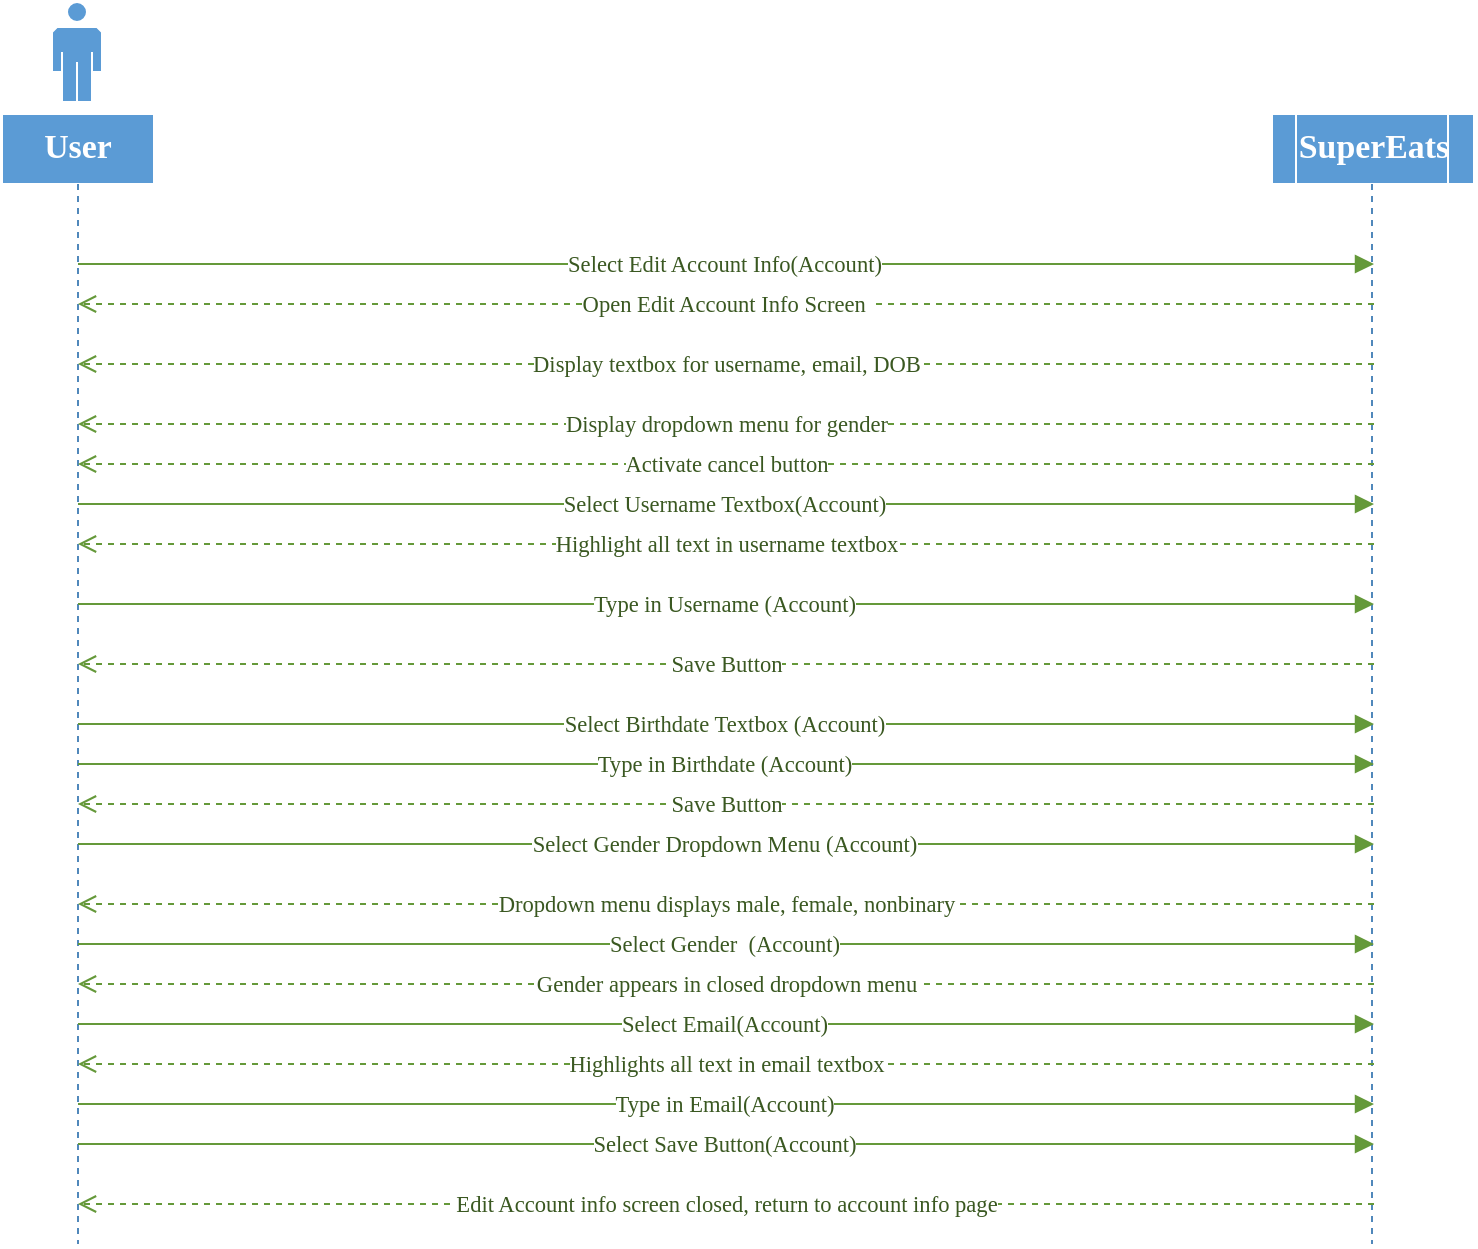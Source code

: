 <mxfile version="21.8.2" type="device" pages="6">
  <diagram name="Edit Account " id="Page-3">
    <mxGraphModel dx="1178" dy="628" grid="1" gridSize="10" guides="1" tooltips="1" connect="1" arrows="1" fold="1" page="1" pageScale="1" pageWidth="850" pageHeight="1100" math="0" shadow="0">
      <root>
        <mxCell id="0" />
        <mxCell id="1" parent="0" />
        <UserObject label="" tags="Background" id="2">
          <mxCell style="vsdxID=1000;fillColor=#5b9bd5;gradientColor=none;shape=stencil(nZBLDoAgDERP0z3SIyjew0SURgSD+Lu9kMZoXLhwN9O+tukAlrNpJg1SzDH4QW/URgNYgZTkjA4UkwJUgGXng+6DX1zLfmoymdXo17xh5zmRJ6Q42BWCfc2oJfdAr+Yv+AP9Cb7OJ3H/2JG1HNGz/84klThPVCc=);strokeColor=#ffffff;points=[[0.5,1.71,0],[0.5,2.43,0],[0.5,3.14,0],[0.5,3.86,0],[0.5,4.57,0],[0.5,5.29,0],[0.5,6,0],[0.5,6.71,0],[0.5,7.43,0],[0.5,8.14,0],[0.5,8.86,0],[0.5,9.57,0],[0.5,10.29,0],[0.5,11,0],[0.5,11,0],[0.5,11,0],[0.5,11,0],[0.5,11,0],[0.5,11,0],[0.5,11,0],[0.5,11,0],[0.5,11,0],[0.5,11,0],[0.5,11,0],[0.5,11,0],[0.5,11,0],[0.5,11,0],[0.5,11,0],[0.5,11,0],[0.5,11,0],[0.5,11,0],[0.5,11,0],[0.5,11,0],[0.5,11,0],[0.5,11,0],[0.5,11,0],[0.5,11,0],[0.5,11,0],[0.5,11,0],[0.5,11,0],[0.5,11,0],[0.5,11,0],[0.5,11,0],[0.5,11,0],[0.5,11,0],[0.5,11,0],[0.5,11,0],[0.5,11,0],[0.5,11,0],[0.5,11,0],[0.5,11,0],[0.5,11,0],[0.5,11,0],[0.5,11,0],[0.5,11,0],[0.5,11,0],[0.5,11,0],[0.5,11,0],[0.5,11,0],[0.5,11,0],[0.5,11,0],[0.5,11,0],[0.5,11,0],[0.5,11,0],[0.5,11,0],[0.5,11,0],[0.5,11,0],[0.5,11,0],[0.5,11,0],[0.5,11,0],[0.5,11,0],[0.5,11,0],[0.5,11,0],[0.5,11,0],[0.5,11,0],[0.5,11,0],[0.5,11,0],[0.5,11,0],[0.5,11,0],[0.5,11,0],[0.5,11,0],[0.5,11,0],[0.5,11,0],[0.5,11,0],[0.5,11,0],[0.5,11,0],[0.5,11,0],[0.5,11,0],[0.5,11,0],[0.5,11,0],[0.5,11,0],[0.5,11,0],[0.5,11,0],[0.5,11,0],[0.5,11,0],[0.5,11,0],[0.5,11,0],[0.5,11,0],[0.5,11,0],[0.5,11,0]];labelBackgroundColor=none;rounded=0;html=1;whiteSpace=wrap;" parent="1" vertex="1">
            <mxGeometry x="152" y="185" width="76" height="35" as="geometry" />
          </mxCell>
        </UserObject>
        <mxCell id="3" style="vsdxID=1001;fillColor=#5b9bd5;gradientColor=none;shape=stencil(nZBLDoAgDERP0z3SIyjew0SURgSD+Lu9kMZoXLhwN9O+tukAlrNpJg1SzDH4QW/URgNYgZTkjA4UkwJUgGXng+6DX1zLfmoymdXo17xh5zmRJ6Q42BWCfc2oJfdAr+Yv+AP9Cb7OJ3H/2JG1HNGz/84klThPVCc=);strokeColor=#ffffff;points=[[0.5,1.71,0],[0.5,2.43,0],[0.5,3.14,0],[0.5,3.86,0],[0.5,4.57,0],[0.5,5.29,0],[0.5,6,0],[0.5,6.71,0],[0.5,7.43,0],[0.5,8.14,0],[0.5,8.86,0],[0.5,9.57,0],[0.5,10.29,0],[0.5,11,0],[0.5,11,0],[0.5,11,0],[0.5,11,0],[0.5,11,0],[0.5,11,0],[0.5,11,0],[0.5,11,0],[0.5,11,0],[0.5,11,0],[0.5,11,0],[0.5,11,0],[0.5,11,0],[0.5,11,0],[0.5,11,0],[0.5,11,0],[0.5,11,0],[0.5,11,0],[0.5,11,0],[0.5,11,0],[0.5,11,0],[0.5,11,0],[0.5,11,0],[0.5,11,0],[0.5,11,0],[0.5,11,0],[0.5,11,0],[0.5,11,0],[0.5,11,0],[0.5,11,0],[0.5,11,0],[0.5,11,0],[0.5,11,0],[0.5,11,0],[0.5,11,0],[0.5,11,0],[0.5,11,0],[0.5,11,0],[0.5,11,0],[0.5,11,0],[0.5,11,0],[0.5,11,0],[0.5,11,0],[0.5,11,0],[0.5,11,0],[0.5,11,0],[0.5,11,0],[0.5,11,0],[0.5,11,0],[0.5,11,0],[0.5,11,0],[0.5,11,0],[0.5,11,0],[0.5,11,0],[0.5,11,0],[0.5,11,0],[0.5,11,0],[0.5,11,0],[0.5,11,0],[0.5,11,0],[0.5,11,0],[0.5,11,0],[0.5,11,0],[0.5,11,0],[0.5,11,0],[0.5,11,0],[0.5,11,0],[0.5,11,0],[0.5,11,0],[0.5,11,0],[0.5,11,0],[0.5,11,0],[0.5,11,0],[0.5,11,0],[0.5,11,0],[0.5,11,0],[0.5,11,0],[0.5,11,0],[0.5,11,0],[0.5,11,0],[0.5,11,0],[0.5,11,0],[0.5,11,0],[0.5,11,0],[0.5,11,0],[0.5,11,0],[0.5,11,0]];labelBackgroundColor=none;rounded=0;html=1;whiteSpace=wrap;" parent="2" vertex="1">
          <mxGeometry width="76" height="35" as="geometry" />
        </mxCell>
        <mxCell id="4" style="vsdxID=1002;fillColor=#5b9bd5;gradientColor=none;shape=stencil(tZTNDoIwDICfZkeSsQXFM+J7LDJgcTJSpuDbu6USgQhBord2/dr1LyU8aUpRS8JoY8FcZKsyWxJ+JIypqpSgrJMITwlPcgOyAHOrMtRr4UkvXc3dR+jQj1HvwugD1ZCifkJWq2qejdaj+wV0K8kXyHCMsmgePaxH++asy2B9XfFmdGkE8ReTjbazux+FXV7E8dLyKTtEBZydCSabAH3HUO1GrZ4Eol0gOtUEYKywylSj7dMCChm4T4Jci+Llh6amlbIePG9O63N9f0nLCe/TkCut8bIM7dNT4p7wDPH0CQ==);strokeColor=#ffffff;points=[[0.5,1.71,0],[0.5,2.43,0],[0.5,3.14,0],[0.5,3.86,0],[0.5,4.57,0],[0.5,5.29,0],[0.5,6,0],[0.5,6.71,0],[0.5,7.43,0],[0.5,8.14,0],[0.5,8.86,0],[0.5,9.57,0],[0.5,10.29,0],[0.5,11,0],[0.5,11,0],[0.5,11,0],[0.5,11,0],[0.5,11,0],[0.5,11,0],[0.5,11,0],[0.5,11,0],[0.5,11,0],[0.5,11,0],[0.5,11,0],[0.5,11,0],[0.5,11,0],[0.5,11,0],[0.5,11,0],[0.5,11,0],[0.5,11,0],[0.5,11,0],[0.5,11,0],[0.5,11,0],[0.5,11,0],[0.5,11,0],[0.5,11,0],[0.5,11,0],[0.5,11,0],[0.5,11,0],[0.5,11,0],[0.5,11,0],[0.5,11,0],[0.5,11,0],[0.5,11,0],[0.5,11,0],[0.5,11,0],[0.5,11,0],[0.5,11,0],[0.5,11,0],[0.5,11,0],[0.5,11,0],[0.5,11,0],[0.5,11,0],[0.5,11,0],[0.5,11,0],[0.5,11,0],[0.5,11,0],[0.5,11,0],[0.5,11,0],[0.5,11,0],[0.5,11,0],[0.5,11,0],[0.5,11,0],[0.5,11,0],[0.5,11,0],[0.5,11,0],[0.5,11,0],[0.5,11,0],[0.5,11,0],[0.5,11,0],[0.5,11,0],[0.5,11,0],[0.5,11,0],[0.5,11,0],[0.5,11,0],[0.5,11,0],[0.5,11,0],[0.5,11,0],[0.5,11,0],[0.5,11,0],[0.5,11,0],[0.5,11,0],[0.5,11,0],[0.5,11,0],[0.5,11,0],[0.5,11,0],[0.5,11,0],[0.5,11,0],[0.5,11,0],[0.5,11,0],[0.5,11,0],[0.5,11,0],[0.5,11,0],[0.5,11,0],[0.5,11,0],[0.5,11,0],[0.5,11,0],[0.5,11,0],[0.5,11,0],[0.5,11,0]];labelBackgroundColor=none;rounded=0;html=1;whiteSpace=wrap;" parent="2" vertex="1">
          <mxGeometry x="25" y="-56" width="25" height="50" as="geometry" />
        </mxCell>
        <mxCell id="5" value="" style="vsdxID=1004;edgeStyle=none;dashed=1;startArrow=none;endArrow=none;startSize=5;endSize=5;strokeColor=#5088bb;spacingTop=0;spacingBottom=0;spacingLeft=0;spacingRight=0;verticalAlign=middle;html=1;labelBackgroundColor=#ffffff;rounded=0;" parent="2" edge="1">
          <mxGeometry relative="1" as="geometry">
            <Array as="points" />
            <mxPoint x="38" y="35" as="sourcePoint" />
            <mxPoint x="38" y="565" as="targetPoint" />
          </mxGeometry>
        </mxCell>
        <mxCell id="6" value="&lt;div style=&quot;font-size: 1px&quot;&gt;&lt;font style=&quot;font-size:16.93px;font-family:Calibri;color:#ffffff;direction:ltr;letter-spacing:0px;line-height:120%;opacity:1&quot;&gt;&lt;b&gt;User&lt;br/&gt;&lt;/b&gt;&lt;/font&gt;&lt;/div&gt;" style="text;vsdxID=1000;fillColor=none;gradientColor=none;strokeColor=none;points=[[0.5,1.71,0],[0.5,2.43,0],[0.5,3.14,0],[0.5,3.86,0],[0.5,4.57,0],[0.5,5.29,0],[0.5,6,0],[0.5,6.71,0],[0.5,7.43,0],[0.5,8.14,0],[0.5,8.86,0],[0.5,9.57,0],[0.5,10.29,0],[0.5,11,0],[0.5,11,0],[0.5,11,0],[0.5,11,0],[0.5,11,0],[0.5,11,0],[0.5,11,0],[0.5,11,0],[0.5,11,0],[0.5,11,0],[0.5,11,0],[0.5,11,0],[0.5,11,0],[0.5,11,0],[0.5,11,0],[0.5,11,0],[0.5,11,0],[0.5,11,0],[0.5,11,0],[0.5,11,0],[0.5,11,0],[0.5,11,0],[0.5,11,0],[0.5,11,0],[0.5,11,0],[0.5,11,0],[0.5,11,0],[0.5,11,0],[0.5,11,0],[0.5,11,0],[0.5,11,0],[0.5,11,0],[0.5,11,0],[0.5,11,0],[0.5,11,0],[0.5,11,0],[0.5,11,0],[0.5,11,0],[0.5,11,0],[0.5,11,0],[0.5,11,0],[0.5,11,0],[0.5,11,0],[0.5,11,0],[0.5,11,0],[0.5,11,0],[0.5,11,0],[0.5,11,0],[0.5,11,0],[0.5,11,0],[0.5,11,0],[0.5,11,0],[0.5,11,0],[0.5,11,0],[0.5,11,0],[0.5,11,0],[0.5,11,0],[0.5,11,0],[0.5,11,0],[0.5,11,0],[0.5,11,0],[0.5,11,0],[0.5,11,0],[0.5,11,0],[0.5,11,0],[0.5,11,0],[0.5,11,0],[0.5,11,0],[0.5,11,0],[0.5,11,0],[0.5,11,0],[0.5,11,0],[0.5,11,0],[0.5,11,0],[0.5,11,0],[0.5,11,0],[0.5,11,0],[0.5,11,0],[0.5,11,0],[0.5,11,0],[0.5,11,0],[0.5,11,0],[0.5,11,0],[0.5,11,0],[0.5,11,0],[0.5,11,0],[0.5,11,0]];labelBackgroundColor=none;rounded=0;html=1;whiteSpace=wrap;verticalAlign=middle;align=center;overflow=width;;html=1;" parent="2" vertex="1">
          <mxGeometry y="-0.56" width="76.2" height="35.56" as="geometry" />
        </mxCell>
        <UserObject label="" tags="Background" id="7">
          <mxCell style="vsdxID=1005;fillColor=#5b9bd5;gradientColor=none;shape=stencil(nZBLDoAgDERP0z3SIyjew0SURgSD+Lu9kMZoXLhwN9O+tukAlrNpJg1SzDH4QW/URgNYgZTkjA4UkwJUgGXng+6DX1zLfmoymdXo17xh5zmRJ6Q42BWCfc2oJfdAr+Yv+AP9Cb7OJ3H/2JG1HNGz/84klThPVCc=);strokeColor=#ffffff;points=[[0.5,1.71,0],[0.5,2.43,0],[0.5,3.14,0],[0.5,3.86,0],[0.5,4.57,0],[0.5,5.29,0],[0.5,6,0],[0.5,6.71,0],[0.5,7.43,0],[0.5,8.14,0],[0.5,8.86,0],[0.5,9.57,0],[0.5,10.29,0],[0.5,11,0],[0.5,11,0],[0.5,11,0],[0.5,11,0],[0.5,11,0],[0.5,11,0],[0.5,11,0],[0.5,11,0],[0.5,11,0],[0.5,11,0],[0.5,11,0],[0.5,11,0],[0.5,11,0],[0.5,11,0],[0.5,11,0],[0.5,11,0],[0.5,11,0],[0.5,11,0],[0.5,11,0],[0.5,11,0],[0.5,11,0],[0.5,11,0],[0.5,11,0],[0.5,11,0],[0.5,11,0],[0.5,11,0],[0.5,11,0],[0.5,11,0],[0.5,11,0],[0.5,11,0],[0.5,11,0],[0.5,11,0],[0.5,11,0],[0.5,11,0],[0.5,11,0],[0.5,11,0],[0.5,11,0],[0.5,11,0],[0.5,11,0],[0.5,11,0],[0.5,11,0],[0.5,11,0],[0.5,11,0],[0.5,11,0],[0.5,11,0],[0.5,11,0],[0.5,11,0],[0.5,11,0],[0.5,11,0],[0.5,11,0],[0.5,11,0],[0.5,11,0],[0.5,11,0],[0.5,11,0],[0.5,11,0],[0.5,11,0],[0.5,11,0],[0.5,11,0],[0.5,11,0],[0.5,11,0],[0.5,11,0],[0.5,11,0],[0.5,11,0],[0.5,11,0],[0.5,11,0],[0.5,11,0],[0.5,11,0],[0.5,11,0],[0.5,11,0],[0.5,11,0],[0.5,11,0],[0.5,11,0],[0.5,11,0],[0.5,11,0],[0.5,11,0],[0.5,11,0],[0.5,11,0],[0.5,11,0],[0.5,11,0],[0.5,11,0],[0.5,11,0],[0.5,11,0],[0.5,11,0],[0.5,11,0],[0.5,11,0],[0.5,11,0],[0.5,11,0]];labelBackgroundColor=none;rounded=0;html=1;whiteSpace=wrap;" parent="1" vertex="1">
            <mxGeometry x="787" y="185" width="101" height="35" as="geometry" />
          </mxCell>
        </UserObject>
        <mxCell id="8" style="vsdxID=1006;fillColor=#5b9bd5;gradientColor=none;shape=stencil(nZBLDoAgDERP0z3SIyjew0SURgSD+Lu9kMZoXLhwN9O+tukAlrNpJg1SzDH4QW/URgNYgZTkjA4UkwJUgGXng+6DX1zLfmoymdXo17xh5zmRJ6Q42BWCfc2oJfdAr+Yv+AP9Cb7OJ3H/2JG1HNGz/84klThPVCc=);strokeColor=#ffffff;points=[[0.5,1.71,0],[0.5,2.43,0],[0.5,3.14,0],[0.5,3.86,0],[0.5,4.57,0],[0.5,5.29,0],[0.5,6,0],[0.5,6.71,0],[0.5,7.43,0],[0.5,8.14,0],[0.5,8.86,0],[0.5,9.57,0],[0.5,10.29,0],[0.5,11,0],[0.5,11,0],[0.5,11,0],[0.5,11,0],[0.5,11,0],[0.5,11,0],[0.5,11,0],[0.5,11,0],[0.5,11,0],[0.5,11,0],[0.5,11,0],[0.5,11,0],[0.5,11,0],[0.5,11,0],[0.5,11,0],[0.5,11,0],[0.5,11,0],[0.5,11,0],[0.5,11,0],[0.5,11,0],[0.5,11,0],[0.5,11,0],[0.5,11,0],[0.5,11,0],[0.5,11,0],[0.5,11,0],[0.5,11,0],[0.5,11,0],[0.5,11,0],[0.5,11,0],[0.5,11,0],[0.5,11,0],[0.5,11,0],[0.5,11,0],[0.5,11,0],[0.5,11,0],[0.5,11,0],[0.5,11,0],[0.5,11,0],[0.5,11,0],[0.5,11,0],[0.5,11,0],[0.5,11,0],[0.5,11,0],[0.5,11,0],[0.5,11,0],[0.5,11,0],[0.5,11,0],[0.5,11,0],[0.5,11,0],[0.5,11,0],[0.5,11,0],[0.5,11,0],[0.5,11,0],[0.5,11,0],[0.5,11,0],[0.5,11,0],[0.5,11,0],[0.5,11,0],[0.5,11,0],[0.5,11,0],[0.5,11,0],[0.5,11,0],[0.5,11,0],[0.5,11,0],[0.5,11,0],[0.5,11,0],[0.5,11,0],[0.5,11,0],[0.5,11,0],[0.5,11,0],[0.5,11,0],[0.5,11,0],[0.5,11,0],[0.5,11,0],[0.5,11,0],[0.5,11,0],[0.5,11,0],[0.5,11,0],[0.5,11,0],[0.5,11,0],[0.5,11,0],[0.5,11,0],[0.5,11,0],[0.5,11,0],[0.5,11,0],[0.5,11,0]];labelBackgroundColor=none;rounded=0;html=1;whiteSpace=wrap;" parent="7" vertex="1">
          <mxGeometry x="12" width="76" height="35" as="geometry" />
        </mxCell>
        <mxCell id="9" style="vsdxID=1007;fillColor=#5b9bd5;gradientColor=none;shape=stencil(1VFBDsIgEHwNRxKE+IJa/7GxSyFiaRa07e+FLImtB+/eZnZmdgkjTJcczCi0SpniHRc/ZCfMRWjtJ4fkc0HC9MJ0NhKOFJ/TwHyG6qzoEV91w8q5s6oRrTamJ8X8yl6gW9GoeZuVtgP9vUitElafJMUM2cfpEA1AI8pyRNoAYwuylBbEeTf+h2cV8Plm60Pglvb6dy1lxJWa/g0=);strokeColor=#ffffff;points=[[0.5,1.71,0],[0.5,2.43,0],[0.5,3.14,0],[0.5,3.86,0],[0.5,4.57,0],[0.5,5.29,0],[0.5,6,0],[0.5,6.71,0],[0.5,7.43,0],[0.5,8.14,0],[0.5,8.86,0],[0.5,9.57,0],[0.5,10.29,0],[0.5,11,0],[0.5,11,0],[0.5,11,0],[0.5,11,0],[0.5,11,0],[0.5,11,0],[0.5,11,0],[0.5,11,0],[0.5,11,0],[0.5,11,0],[0.5,11,0],[0.5,11,0],[0.5,11,0],[0.5,11,0],[0.5,11,0],[0.5,11,0],[0.5,11,0],[0.5,11,0],[0.5,11,0],[0.5,11,0],[0.5,11,0],[0.5,11,0],[0.5,11,0],[0.5,11,0],[0.5,11,0],[0.5,11,0],[0.5,11,0],[0.5,11,0],[0.5,11,0],[0.5,11,0],[0.5,11,0],[0.5,11,0],[0.5,11,0],[0.5,11,0],[0.5,11,0],[0.5,11,0],[0.5,11,0],[0.5,11,0],[0.5,11,0],[0.5,11,0],[0.5,11,0],[0.5,11,0],[0.5,11,0],[0.5,11,0],[0.5,11,0],[0.5,11,0],[0.5,11,0],[0.5,11,0],[0.5,11,0],[0.5,11,0],[0.5,11,0],[0.5,11,0],[0.5,11,0],[0.5,11,0],[0.5,11,0],[0.5,11,0],[0.5,11,0],[0.5,11,0],[0.5,11,0],[0.5,11,0],[0.5,11,0],[0.5,11,0],[0.5,11,0],[0.5,11,0],[0.5,11,0],[0.5,11,0],[0.5,11,0],[0.5,11,0],[0.5,11,0],[0.5,11,0],[0.5,11,0],[0.5,11,0],[0.5,11,0],[0.5,11,0],[0.5,11,0],[0.5,11,0],[0.5,11,0],[0.5,11,0],[0.5,11,0],[0.5,11,0],[0.5,11,0],[0.5,11,0],[0.5,11,0],[0.5,11,0],[0.5,11,0],[0.5,11,0],[0.5,11,0]];labelBackgroundColor=none;rounded=0;html=1;whiteSpace=wrap;" parent="7" vertex="1">
          <mxGeometry x="38" y="-6" width="25" height="1" as="geometry" />
        </mxCell>
        <mxCell id="10" value="" style="vsdxID=1009;edgeStyle=none;dashed=1;startArrow=none;endArrow=none;startSize=5;endSize=5;strokeColor=#5088bb;spacingTop=0;spacingBottom=0;spacingLeft=0;spacingRight=0;verticalAlign=middle;html=1;labelBackgroundColor=#ffffff;rounded=0;" parent="7" edge="1">
          <mxGeometry relative="1" as="geometry">
            <Array as="points" />
            <mxPoint x="50" y="35" as="sourcePoint" />
            <mxPoint x="50" y="565" as="targetPoint" />
          </mxGeometry>
        </mxCell>
        <mxCell id="11" value="&lt;div style=&quot;font-size: 1px&quot;&gt;&lt;font style=&quot;font-size:16.93px;font-family:Calibri;color:#ffffff;direction:ltr;letter-spacing:0px;line-height:120%;opacity:1&quot;&gt;&lt;b&gt;SuperEats&lt;br/&gt;&lt;/b&gt;&lt;/font&gt;&lt;/div&gt;" style="text;vsdxID=1005;fillColor=none;gradientColor=none;strokeColor=none;points=[[0.5,1.71,0],[0.5,2.43,0],[0.5,3.14,0],[0.5,3.86,0],[0.5,4.57,0],[0.5,5.29,0],[0.5,6,0],[0.5,6.71,0],[0.5,7.43,0],[0.5,8.14,0],[0.5,8.86,0],[0.5,9.57,0],[0.5,10.29,0],[0.5,11,0],[0.5,11,0],[0.5,11,0],[0.5,11,0],[0.5,11,0],[0.5,11,0],[0.5,11,0],[0.5,11,0],[0.5,11,0],[0.5,11,0],[0.5,11,0],[0.5,11,0],[0.5,11,0],[0.5,11,0],[0.5,11,0],[0.5,11,0],[0.5,11,0],[0.5,11,0],[0.5,11,0],[0.5,11,0],[0.5,11,0],[0.5,11,0],[0.5,11,0],[0.5,11,0],[0.5,11,0],[0.5,11,0],[0.5,11,0],[0.5,11,0],[0.5,11,0],[0.5,11,0],[0.5,11,0],[0.5,11,0],[0.5,11,0],[0.5,11,0],[0.5,11,0],[0.5,11,0],[0.5,11,0],[0.5,11,0],[0.5,11,0],[0.5,11,0],[0.5,11,0],[0.5,11,0],[0.5,11,0],[0.5,11,0],[0.5,11,0],[0.5,11,0],[0.5,11,0],[0.5,11,0],[0.5,11,0],[0.5,11,0],[0.5,11,0],[0.5,11,0],[0.5,11,0],[0.5,11,0],[0.5,11,0],[0.5,11,0],[0.5,11,0],[0.5,11,0],[0.5,11,0],[0.5,11,0],[0.5,11,0],[0.5,11,0],[0.5,11,0],[0.5,11,0],[0.5,11,0],[0.5,11,0],[0.5,11,0],[0.5,11,0],[0.5,11,0],[0.5,11,0],[0.5,11,0],[0.5,11,0],[0.5,11,0],[0.5,11,0],[0.5,11,0],[0.5,11,0],[0.5,11,0],[0.5,11,0],[0.5,11,0],[0.5,11,0],[0.5,11,0],[0.5,11,0],[0.5,11,0],[0.5,11,0],[0.5,11,0],[0.5,11,0],[0.5,11,0]];labelBackgroundColor=none;rounded=0;html=1;whiteSpace=wrap;verticalAlign=middle;align=center;overflow=width;;html=1;" parent="7" vertex="1">
          <mxGeometry y="-0.56" width="101.6" height="35.56" as="geometry" />
        </mxCell>
        <UserObject label="&lt;div style=&quot;font-size: 1px&quot;&gt;&lt;font style=&quot;font-size:11.29px;font-family:Calibri;color:#3a5821;direction:ltr;letter-spacing:0px;line-height:120%;opacity:1&quot;&gt;Select Edit Account Info(Account)&lt;br&gt;&lt;/font&gt;&lt;/div&gt;" tags="Connector" id="25">
          <mxCell style="vsdxID=1016;edgeStyle=none;startArrow=none;endArrow=block;startSize=2;endSize=7;strokeColor=#65993a;spacingTop=0;spacingBottom=0;spacingLeft=0;spacingRight=0;verticalAlign=middle;html=1;labelBackgroundColor=#ffffff;rounded=0;align=center;exitX=0.5;exitY=5.371;exitDx=0;exitDy=0;exitPerimeter=0;entryX=0.505;entryY=5.371;entryDx=0;entryDy=0;entryPerimeter=0;" parent="1" edge="1">
            <mxGeometry relative="1" as="geometry">
              <mxPoint x="-1" as="offset" />
              <Array as="points" />
              <mxPoint x="190" y="260" as="sourcePoint" />
              <mxPoint x="838" y="260" as="targetPoint" />
            </mxGeometry>
          </mxCell>
        </UserObject>
        <UserObject label="&lt;div style=&quot;font-size: 1px&quot;&gt;&lt;font style=&quot;font-size:11.29px;font-family:Calibri;color:#3a5821;direction:ltr;letter-spacing:0px;line-height:120%;opacity:1&quot;&gt;Select Username Textbox(Account)&lt;br&gt;&lt;/font&gt;&lt;/div&gt;" tags="Connector" id="ShQx4H7GAdg5E2icBeRP-25">
          <mxCell style="vsdxID=1016;edgeStyle=none;startArrow=none;endArrow=block;startSize=2;endSize=7;strokeColor=#65993a;spacingTop=0;spacingBottom=0;spacingLeft=0;spacingRight=0;verticalAlign=middle;html=1;labelBackgroundColor=#ffffff;rounded=0;align=center;exitX=0.5;exitY=5.371;exitDx=0;exitDy=0;exitPerimeter=0;entryX=0.505;entryY=5.371;entryDx=0;entryDy=0;entryPerimeter=0;" edge="1" parent="1">
            <mxGeometry relative="1" as="geometry">
              <mxPoint x="-1" as="offset" />
              <Array as="points" />
              <mxPoint x="190" y="380" as="sourcePoint" />
              <mxPoint x="838" y="380" as="targetPoint" />
            </mxGeometry>
          </mxCell>
        </UserObject>
        <UserObject label="&lt;div style=&quot;font-size: 1px&quot;&gt;&lt;font style=&quot;font-size:11.29px;font-family:Calibri;color:#3a5821;direction:ltr;letter-spacing:0px;line-height:120%;opacity:1&quot;&gt;Type in Username (Account)&lt;br&gt;&lt;/font&gt;&lt;/div&gt;" tags="Connector" id="ShQx4H7GAdg5E2icBeRP-26">
          <mxCell style="vsdxID=1016;edgeStyle=none;startArrow=none;endArrow=block;startSize=2;endSize=7;strokeColor=#65993a;spacingTop=0;spacingBottom=0;spacingLeft=0;spacingRight=0;verticalAlign=middle;html=1;labelBackgroundColor=#ffffff;rounded=0;align=center;exitX=0.5;exitY=5.371;exitDx=0;exitDy=0;exitPerimeter=0;entryX=0.505;entryY=5.371;entryDx=0;entryDy=0;entryPerimeter=0;" edge="1" parent="1">
            <mxGeometry relative="1" as="geometry">
              <mxPoint x="-1" as="offset" />
              <Array as="points" />
              <mxPoint x="190" y="430" as="sourcePoint" />
              <mxPoint x="838" y="430" as="targetPoint" />
            </mxGeometry>
          </mxCell>
        </UserObject>
        <UserObject label="&lt;div style=&quot;font-size: 1px&quot;&gt;&lt;font style=&quot;font-size:11.29px;font-family:Calibri;color:#3a5821;direction:ltr;letter-spacing:0px;line-height:120%;opacity:1&quot;&gt;Type in Birthdate (Account)&lt;br&gt;&lt;/font&gt;&lt;/div&gt;" tags="Connector" id="ShQx4H7GAdg5E2icBeRP-27">
          <mxCell style="vsdxID=1016;edgeStyle=none;startArrow=none;endArrow=block;startSize=2;endSize=7;strokeColor=#65993a;spacingTop=0;spacingBottom=0;spacingLeft=0;spacingRight=0;verticalAlign=middle;html=1;labelBackgroundColor=#ffffff;rounded=0;align=center;exitX=0.5;exitY=5.371;exitDx=0;exitDy=0;exitPerimeter=0;entryX=0.505;entryY=5.371;entryDx=0;entryDy=0;entryPerimeter=0;" edge="1" parent="1">
            <mxGeometry relative="1" as="geometry">
              <mxPoint x="-1" as="offset" />
              <Array as="points" />
              <mxPoint x="190" y="510" as="sourcePoint" />
              <mxPoint x="838" y="510" as="targetPoint" />
            </mxGeometry>
          </mxCell>
        </UserObject>
        <UserObject label="&lt;div style=&quot;font-size: 1px&quot;&gt;&lt;font style=&quot;font-size:11.29px;font-family:Calibri;color:#3a5821;direction:ltr;letter-spacing:0px;line-height:120%;opacity:1&quot;&gt;Select Gender Dropdown Menu (Account)&lt;br&gt;&lt;/font&gt;&lt;/div&gt;" tags="Connector" id="ShQx4H7GAdg5E2icBeRP-28">
          <mxCell style="vsdxID=1016;edgeStyle=none;startArrow=none;endArrow=block;startSize=2;endSize=7;strokeColor=#65993a;spacingTop=0;spacingBottom=0;spacingLeft=0;spacingRight=0;verticalAlign=middle;html=1;labelBackgroundColor=#ffffff;rounded=0;align=center;exitX=0.5;exitY=5.371;exitDx=0;exitDy=0;exitPerimeter=0;entryX=0.505;entryY=5.371;entryDx=0;entryDy=0;entryPerimeter=0;" edge="1" parent="1">
            <mxGeometry x="-0.003" relative="1" as="geometry">
              <mxPoint as="offset" />
              <Array as="points" />
              <mxPoint x="190" y="550" as="sourcePoint" />
              <mxPoint x="838" y="550" as="targetPoint" />
            </mxGeometry>
          </mxCell>
        </UserObject>
        <UserObject label="&lt;div style=&quot;font-size: 1px&quot;&gt;&lt;font style=&quot;font-size:11.29px;font-family:Calibri;color:#3a5821;direction:ltr;letter-spacing:0px;line-height:120%;opacity:1&quot;&gt;Select Email(Account)&lt;br&gt;&lt;/font&gt;&lt;/div&gt;" tags="Connector" id="ShQx4H7GAdg5E2icBeRP-29">
          <mxCell style="vsdxID=1016;edgeStyle=none;startArrow=none;endArrow=block;startSize=2;endSize=7;strokeColor=#65993a;spacingTop=0;spacingBottom=0;spacingLeft=0;spacingRight=0;verticalAlign=middle;html=1;labelBackgroundColor=#ffffff;rounded=0;align=center;exitX=0.5;exitY=5.371;exitDx=0;exitDy=0;exitPerimeter=0;entryX=0.505;entryY=5.371;entryDx=0;entryDy=0;entryPerimeter=0;" edge="1" parent="1">
            <mxGeometry relative="1" as="geometry">
              <mxPoint x="-1" as="offset" />
              <Array as="points" />
              <mxPoint x="190" y="640" as="sourcePoint" />
              <mxPoint x="838" y="640" as="targetPoint" />
            </mxGeometry>
          </mxCell>
        </UserObject>
        <UserObject label="&lt;div style=&quot;font-size: 1px&quot;&gt;&lt;font style=&quot;font-size:11.29px;font-family:Calibri;color:#3a5821;direction:ltr;letter-spacing:0px;line-height:120%;opacity:1&quot;&gt;Type in Email(Account)&lt;br&gt;&lt;/font&gt;&lt;/div&gt;" tags="Connector" id="ShQx4H7GAdg5E2icBeRP-30">
          <mxCell style="vsdxID=1016;edgeStyle=none;startArrow=none;endArrow=block;startSize=2;endSize=7;strokeColor=#65993a;spacingTop=0;spacingBottom=0;spacingLeft=0;spacingRight=0;verticalAlign=middle;html=1;labelBackgroundColor=#ffffff;rounded=0;align=center;exitX=0.5;exitY=5.371;exitDx=0;exitDy=0;exitPerimeter=0;entryX=0.505;entryY=5.371;entryDx=0;entryDy=0;entryPerimeter=0;" edge="1" parent="1">
            <mxGeometry relative="1" as="geometry">
              <mxPoint x="-1" as="offset" />
              <Array as="points" />
              <mxPoint x="190" y="680" as="sourcePoint" />
              <mxPoint x="838" y="680" as="targetPoint" />
            </mxGeometry>
          </mxCell>
        </UserObject>
        <UserObject label="&lt;div style=&quot;font-size: 1px&quot;&gt;&lt;font style=&quot;font-size:11.29px;font-family:Calibri;color:#3a5821;direction:ltr;letter-spacing:0px;line-height:120%;opacity:1&quot;&gt;Select Save Button(Account)&lt;br&gt;&lt;/font&gt;&lt;/div&gt;" tags="Connector" id="ShQx4H7GAdg5E2icBeRP-31">
          <mxCell style="vsdxID=1016;edgeStyle=none;startArrow=none;endArrow=block;startSize=2;endSize=7;strokeColor=#65993a;spacingTop=0;spacingBottom=0;spacingLeft=0;spacingRight=0;verticalAlign=middle;html=1;labelBackgroundColor=#ffffff;rounded=0;align=center;exitX=0.5;exitY=5.371;exitDx=0;exitDy=0;exitPerimeter=0;entryX=0.505;entryY=5.371;entryDx=0;entryDy=0;entryPerimeter=0;" edge="1" parent="1">
            <mxGeometry relative="1" as="geometry">
              <mxPoint x="-1" as="offset" />
              <Array as="points" />
              <mxPoint x="190" y="700" as="sourcePoint" />
              <mxPoint x="838" y="700" as="targetPoint" />
            </mxGeometry>
          </mxCell>
        </UserObject>
        <UserObject label="&lt;div style=&quot;font-size: 1px&quot;&gt;&lt;font style=&quot;font-size:11.29px;font-family:Calibri;color:#3a5821;direction:ltr;letter-spacing:0px;line-height:120%;opacity:1&quot;&gt;Open Edit Account Info Screen&amp;nbsp;&lt;/font&gt;&lt;/div&gt;" tags="Connector" id="ShQx4H7GAdg5E2icBeRP-32">
          <mxCell style="vsdxID=1014;edgeStyle=none;dashed=1;startArrow=none;endArrow=open;startSize=2;endSize=7;strokeColor=#65993a;spacingTop=0;spacingBottom=0;spacingLeft=0;spacingRight=0;verticalAlign=middle;html=1;labelBackgroundColor=#ffffff;rounded=0;align=center;exitX=0.505;exitY=3.914;exitDx=0;exitDy=0;exitPerimeter=0;entryX=0.5;entryY=3.914;entryDx=0;entryDy=0;entryPerimeter=0;" edge="1" parent="1">
            <mxGeometry relative="1" as="geometry">
              <mxPoint as="offset" />
              <Array as="points" />
              <mxPoint x="838" y="280" as="sourcePoint" />
              <mxPoint x="190" y="280" as="targetPoint" />
            </mxGeometry>
          </mxCell>
        </UserObject>
        <UserObject label="&lt;div style=&quot;&quot;&gt;&lt;font face=&quot;Calibri&quot; color=&quot;#3a5821&quot;&gt;&lt;span style=&quot;font-size: 11.29px;&quot;&gt;Display textbox for username, email, DOB&lt;/span&gt;&lt;/font&gt;&lt;/div&gt;" tags="Connector" id="ShQx4H7GAdg5E2icBeRP-33">
          <mxCell style="vsdxID=1014;edgeStyle=none;dashed=1;startArrow=none;endArrow=open;startSize=2;endSize=7;strokeColor=#65993a;spacingTop=0;spacingBottom=0;spacingLeft=0;spacingRight=0;verticalAlign=middle;html=1;labelBackgroundColor=#ffffff;rounded=0;align=center;exitX=0.505;exitY=3.914;exitDx=0;exitDy=0;exitPerimeter=0;entryX=0.5;entryY=3.914;entryDx=0;entryDy=0;entryPerimeter=0;" edge="1" parent="1">
            <mxGeometry relative="1" as="geometry">
              <mxPoint as="offset" />
              <Array as="points" />
              <mxPoint x="838" y="310" as="sourcePoint" />
              <mxPoint x="190" y="310" as="targetPoint" />
            </mxGeometry>
          </mxCell>
        </UserObject>
        <UserObject label="&lt;div style=&quot;&quot;&gt;&lt;font face=&quot;Calibri&quot; color=&quot;#3a5821&quot;&gt;&lt;span style=&quot;font-size: 11.29px;&quot;&gt;Display dropdown menu for gender&lt;/span&gt;&lt;/font&gt;&lt;/div&gt;" tags="Connector" id="ShQx4H7GAdg5E2icBeRP-34">
          <mxCell style="vsdxID=1014;edgeStyle=none;dashed=1;startArrow=none;endArrow=open;startSize=2;endSize=7;strokeColor=#65993a;spacingTop=0;spacingBottom=0;spacingLeft=0;spacingRight=0;verticalAlign=middle;html=1;labelBackgroundColor=#ffffff;rounded=0;align=center;exitX=0.505;exitY=3.914;exitDx=0;exitDy=0;exitPerimeter=0;entryX=0.5;entryY=3.914;entryDx=0;entryDy=0;entryPerimeter=0;" edge="1" parent="1">
            <mxGeometry relative="1" as="geometry">
              <mxPoint as="offset" />
              <Array as="points" />
              <mxPoint x="838" y="340" as="sourcePoint" />
              <mxPoint x="190" y="340" as="targetPoint" />
            </mxGeometry>
          </mxCell>
        </UserObject>
        <UserObject label="&lt;div style=&quot;font-size: 1px&quot;&gt;&lt;font style=&quot;font-size:11.29px;font-family:Calibri;color:#3a5821;direction:ltr;letter-spacing:0px;line-height:120%;opacity:1&quot;&gt;Activate cancel button&lt;/font&gt;&lt;/div&gt;" tags="Connector" id="ShQx4H7GAdg5E2icBeRP-35">
          <mxCell style="vsdxID=1014;edgeStyle=none;dashed=1;startArrow=none;endArrow=open;startSize=2;endSize=7;strokeColor=#65993a;spacingTop=0;spacingBottom=0;spacingLeft=0;spacingRight=0;verticalAlign=middle;html=1;labelBackgroundColor=#ffffff;rounded=0;align=center;exitX=0.505;exitY=3.914;exitDx=0;exitDy=0;exitPerimeter=0;entryX=0.5;entryY=3.914;entryDx=0;entryDy=0;entryPerimeter=0;" edge="1" parent="1">
            <mxGeometry relative="1" as="geometry">
              <mxPoint as="offset" />
              <Array as="points" />
              <mxPoint x="838" y="360" as="sourcePoint" />
              <mxPoint x="190" y="360" as="targetPoint" />
            </mxGeometry>
          </mxCell>
        </UserObject>
        <UserObject label="&lt;font face=&quot;Calibri&quot; color=&quot;#3a5821&quot;&gt;&lt;span style=&quot;font-size: 11.29px;&quot;&gt;Highlight all text in username textbox&lt;/span&gt;&lt;/font&gt;" tags="Connector" id="ShQx4H7GAdg5E2icBeRP-36">
          <mxCell style="vsdxID=1014;edgeStyle=none;dashed=1;startArrow=none;endArrow=open;startSize=2;endSize=7;strokeColor=#65993a;spacingTop=0;spacingBottom=0;spacingLeft=0;spacingRight=0;verticalAlign=middle;html=1;labelBackgroundColor=#ffffff;rounded=0;align=center;exitX=0.505;exitY=3.914;exitDx=0;exitDy=0;exitPerimeter=0;entryX=0.5;entryY=3.914;entryDx=0;entryDy=0;entryPerimeter=0;" edge="1" parent="1">
            <mxGeometry relative="1" as="geometry">
              <mxPoint as="offset" />
              <Array as="points" />
              <mxPoint x="838" y="400" as="sourcePoint" />
              <mxPoint x="190" y="400" as="targetPoint" />
            </mxGeometry>
          </mxCell>
        </UserObject>
        <UserObject label="&lt;font face=&quot;Calibri&quot; color=&quot;#3a5821&quot;&gt;&lt;span style=&quot;font-size: 11.29px;&quot;&gt;Save Button&lt;/span&gt;&lt;/font&gt;" tags="Connector" id="ShQx4H7GAdg5E2icBeRP-37">
          <mxCell style="vsdxID=1014;edgeStyle=none;dashed=1;startArrow=none;endArrow=open;startSize=2;endSize=7;strokeColor=#65993a;spacingTop=0;spacingBottom=0;spacingLeft=0;spacingRight=0;verticalAlign=middle;html=1;labelBackgroundColor=#ffffff;rounded=0;align=center;exitX=0.505;exitY=3.914;exitDx=0;exitDy=0;exitPerimeter=0;entryX=0.5;entryY=3.914;entryDx=0;entryDy=0;entryPerimeter=0;" edge="1" parent="1">
            <mxGeometry relative="1" as="geometry">
              <mxPoint as="offset" />
              <Array as="points" />
              <mxPoint x="838" y="460" as="sourcePoint" />
              <mxPoint x="190" y="460" as="targetPoint" />
            </mxGeometry>
          </mxCell>
        </UserObject>
        <UserObject label="&lt;font face=&quot;Calibri&quot; color=&quot;#3a5821&quot;&gt;&lt;span style=&quot;font-size: 11.29px;&quot;&gt;Save Button&lt;/span&gt;&lt;/font&gt;" tags="Connector" id="ShQx4H7GAdg5E2icBeRP-38">
          <mxCell style="vsdxID=1014;edgeStyle=none;dashed=1;startArrow=none;endArrow=open;startSize=2;endSize=7;strokeColor=#65993a;spacingTop=0;spacingBottom=0;spacingLeft=0;spacingRight=0;verticalAlign=middle;html=1;labelBackgroundColor=#ffffff;rounded=0;align=center;exitX=0.505;exitY=3.914;exitDx=0;exitDy=0;exitPerimeter=0;entryX=0.5;entryY=3.914;entryDx=0;entryDy=0;entryPerimeter=0;" edge="1" parent="1">
            <mxGeometry relative="1" as="geometry">
              <mxPoint as="offset" />
              <Array as="points" />
              <mxPoint x="838" y="530" as="sourcePoint" />
              <mxPoint x="190" y="530" as="targetPoint" />
            </mxGeometry>
          </mxCell>
        </UserObject>
        <UserObject label="&lt;div style=&quot;font-size: 1px&quot;&gt;&lt;font style=&quot;font-size:11.29px;font-family:Calibri;color:#3a5821;direction:ltr;letter-spacing:0px;line-height:120%;opacity:1&quot;&gt;Select Birthdate Textbox (Account)&lt;br&gt;&lt;/font&gt;&lt;/div&gt;" tags="Connector" id="ShQx4H7GAdg5E2icBeRP-39">
          <mxCell style="vsdxID=1016;edgeStyle=none;startArrow=none;endArrow=block;startSize=2;endSize=7;strokeColor=#65993a;spacingTop=0;spacingBottom=0;spacingLeft=0;spacingRight=0;verticalAlign=middle;html=1;labelBackgroundColor=#ffffff;rounded=0;align=center;exitX=0.5;exitY=5.371;exitDx=0;exitDy=0;exitPerimeter=0;entryX=0.505;entryY=5.371;entryDx=0;entryDy=0;entryPerimeter=0;" edge="1" parent="1">
            <mxGeometry relative="1" as="geometry">
              <mxPoint x="-1" as="offset" />
              <Array as="points" />
              <mxPoint x="190" y="490" as="sourcePoint" />
              <mxPoint x="838" y="490" as="targetPoint" />
            </mxGeometry>
          </mxCell>
        </UserObject>
        <UserObject label="&lt;font face=&quot;Calibri&quot; color=&quot;#3a5821&quot;&gt;&lt;span style=&quot;font-size: 11.29px;&quot;&gt;Dropdown menu displays male, female, nonbinary&lt;/span&gt;&lt;/font&gt;" tags="Connector" id="ShQx4H7GAdg5E2icBeRP-40">
          <mxCell style="vsdxID=1014;edgeStyle=none;dashed=1;startArrow=none;endArrow=open;startSize=2;endSize=7;strokeColor=#65993a;spacingTop=0;spacingBottom=0;spacingLeft=0;spacingRight=0;verticalAlign=middle;html=1;labelBackgroundColor=#ffffff;rounded=0;align=center;exitX=0.505;exitY=3.914;exitDx=0;exitDy=0;exitPerimeter=0;entryX=0.5;entryY=3.914;entryDx=0;entryDy=0;entryPerimeter=0;" edge="1" parent="1">
            <mxGeometry relative="1" as="geometry">
              <mxPoint as="offset" />
              <Array as="points" />
              <mxPoint x="838" y="580" as="sourcePoint" />
              <mxPoint x="190" y="580" as="targetPoint" />
            </mxGeometry>
          </mxCell>
        </UserObject>
        <UserObject label="&lt;div style=&quot;font-size: 1px&quot;&gt;&lt;font style=&quot;font-size:11.29px;font-family:Calibri;color:#3a5821;direction:ltr;letter-spacing:0px;line-height:120%;opacity:1&quot;&gt;Select Gender&amp;nbsp; (Account)&lt;br&gt;&lt;/font&gt;&lt;/div&gt;" tags="Connector" id="ShQx4H7GAdg5E2icBeRP-41">
          <mxCell style="vsdxID=1016;edgeStyle=none;startArrow=none;endArrow=block;startSize=2;endSize=7;strokeColor=#65993a;spacingTop=0;spacingBottom=0;spacingLeft=0;spacingRight=0;verticalAlign=middle;html=1;labelBackgroundColor=#ffffff;rounded=0;align=center;exitX=0.5;exitY=5.371;exitDx=0;exitDy=0;exitPerimeter=0;entryX=0.505;entryY=5.371;entryDx=0;entryDy=0;entryPerimeter=0;" edge="1" parent="1">
            <mxGeometry x="-0.003" relative="1" as="geometry">
              <mxPoint as="offset" />
              <Array as="points" />
              <mxPoint x="190" y="600" as="sourcePoint" />
              <mxPoint x="838" y="600" as="targetPoint" />
            </mxGeometry>
          </mxCell>
        </UserObject>
        <UserObject label="&lt;font face=&quot;Calibri&quot; color=&quot;#3a5821&quot;&gt;&lt;span style=&quot;font-size: 11.29px;&quot;&gt;Gender appears in closed dropdown menu&lt;/span&gt;&lt;/font&gt;" tags="Connector" id="ShQx4H7GAdg5E2icBeRP-42">
          <mxCell style="vsdxID=1014;edgeStyle=none;dashed=1;startArrow=none;endArrow=open;startSize=2;endSize=7;strokeColor=#65993a;spacingTop=0;spacingBottom=0;spacingLeft=0;spacingRight=0;verticalAlign=middle;html=1;labelBackgroundColor=#ffffff;rounded=0;align=center;exitX=0.505;exitY=3.914;exitDx=0;exitDy=0;exitPerimeter=0;entryX=0.5;entryY=3.914;entryDx=0;entryDy=0;entryPerimeter=0;" edge="1" parent="1">
            <mxGeometry relative="1" as="geometry">
              <mxPoint as="offset" />
              <Array as="points" />
              <mxPoint x="838" y="620" as="sourcePoint" />
              <mxPoint x="190" y="620" as="targetPoint" />
            </mxGeometry>
          </mxCell>
        </UserObject>
        <UserObject label="&lt;font face=&quot;Calibri&quot; color=&quot;#3a5821&quot;&gt;&lt;span style=&quot;font-size: 11.29px;&quot;&gt;Highlights all text in email textbox&lt;/span&gt;&lt;/font&gt;" tags="Connector" id="ShQx4H7GAdg5E2icBeRP-43">
          <mxCell style="vsdxID=1014;edgeStyle=none;dashed=1;startArrow=none;endArrow=open;startSize=2;endSize=7;strokeColor=#65993a;spacingTop=0;spacingBottom=0;spacingLeft=0;spacingRight=0;verticalAlign=middle;html=1;labelBackgroundColor=#ffffff;rounded=0;align=center;exitX=0.505;exitY=3.914;exitDx=0;exitDy=0;exitPerimeter=0;entryX=0.5;entryY=3.914;entryDx=0;entryDy=0;entryPerimeter=0;" edge="1" parent="1">
            <mxGeometry relative="1" as="geometry">
              <mxPoint as="offset" />
              <Array as="points" />
              <mxPoint x="838" y="660" as="sourcePoint" />
              <mxPoint x="190" y="660" as="targetPoint" />
            </mxGeometry>
          </mxCell>
        </UserObject>
        <UserObject label="&lt;font face=&quot;Calibri&quot; color=&quot;#3a5821&quot;&gt;&lt;span style=&quot;font-size: 11.29px;&quot;&gt;Edit Account info screen closed, return to account info page&lt;/span&gt;&lt;/font&gt;" tags="Connector" id="ShQx4H7GAdg5E2icBeRP-44">
          <mxCell style="vsdxID=1014;edgeStyle=none;dashed=1;startArrow=none;endArrow=open;startSize=2;endSize=7;strokeColor=#65993a;spacingTop=0;spacingBottom=0;spacingLeft=0;spacingRight=0;verticalAlign=middle;html=1;labelBackgroundColor=#ffffff;rounded=0;align=center;exitX=0.505;exitY=3.914;exitDx=0;exitDy=0;exitPerimeter=0;entryX=0.5;entryY=3.914;entryDx=0;entryDy=0;entryPerimeter=0;" edge="1" parent="1">
            <mxGeometry relative="1" as="geometry">
              <mxPoint as="offset" />
              <Array as="points" />
              <mxPoint x="838" y="730" as="sourcePoint" />
              <mxPoint x="190" y="730" as="targetPoint" />
            </mxGeometry>
          </mxCell>
        </UserObject>
      </root>
    </mxGraphModel>
  </diagram>
  <diagram id="lCPKt-er__ZLRlIRHts6" name="Add Payment Info">
    <mxGraphModel dx="1178" dy="628" grid="1" gridSize="10" guides="1" tooltips="1" connect="1" arrows="1" fold="1" page="1" pageScale="1" pageWidth="850" pageHeight="1100" math="0" shadow="0">
      <root>
        <mxCell id="0" />
        <mxCell id="1" parent="0" />
        <UserObject label="" tags="Background" id="EKpE0H8OGWQ5kXmeSSDq-1">
          <mxCell style="vsdxID=1000;fillColor=#5b9bd5;gradientColor=none;shape=stencil(nZBLDoAgDERP0z3SIyjew0SURgSD+Lu9kMZoXLhwN9O+tukAlrNpJg1SzDH4QW/URgNYgZTkjA4UkwJUgGXng+6DX1zLfmoymdXo17xh5zmRJ6Q42BWCfc2oJfdAr+Yv+AP9Cb7OJ3H/2JG1HNGz/84klThPVCc=);strokeColor=#ffffff;points=[[0.5,1.71,0],[0.5,2.43,0],[0.5,3.14,0],[0.5,3.86,0],[0.5,4.57,0],[0.5,5.29,0],[0.5,6,0],[0.5,6.71,0],[0.5,7.43,0],[0.5,8.14,0],[0.5,8.86,0],[0.5,9.57,0],[0.5,10.29,0],[0.5,11,0],[0.5,11,0],[0.5,11,0],[0.5,11,0],[0.5,11,0],[0.5,11,0],[0.5,11,0],[0.5,11,0],[0.5,11,0],[0.5,11,0],[0.5,11,0],[0.5,11,0],[0.5,11,0],[0.5,11,0],[0.5,11,0],[0.5,11,0],[0.5,11,0],[0.5,11,0],[0.5,11,0],[0.5,11,0],[0.5,11,0],[0.5,11,0],[0.5,11,0],[0.5,11,0],[0.5,11,0],[0.5,11,0],[0.5,11,0],[0.5,11,0],[0.5,11,0],[0.5,11,0],[0.5,11,0],[0.5,11,0],[0.5,11,0],[0.5,11,0],[0.5,11,0],[0.5,11,0],[0.5,11,0],[0.5,11,0],[0.5,11,0],[0.5,11,0],[0.5,11,0],[0.5,11,0],[0.5,11,0],[0.5,11,0],[0.5,11,0],[0.5,11,0],[0.5,11,0],[0.5,11,0],[0.5,11,0],[0.5,11,0],[0.5,11,0],[0.5,11,0],[0.5,11,0],[0.5,11,0],[0.5,11,0],[0.5,11,0],[0.5,11,0],[0.5,11,0],[0.5,11,0],[0.5,11,0],[0.5,11,0],[0.5,11,0],[0.5,11,0],[0.5,11,0],[0.5,11,0],[0.5,11,0],[0.5,11,0],[0.5,11,0],[0.5,11,0],[0.5,11,0],[0.5,11,0],[0.5,11,0],[0.5,11,0],[0.5,11,0],[0.5,11,0],[0.5,11,0],[0.5,11,0],[0.5,11,0],[0.5,11,0],[0.5,11,0],[0.5,11,0],[0.5,11,0],[0.5,11,0],[0.5,11,0],[0.5,11,0],[0.5,11,0],[0.5,11,0]];labelBackgroundColor=none;rounded=0;html=1;whiteSpace=wrap;" vertex="1" parent="1">
            <mxGeometry x="80" y="130.56" width="76" height="35" as="geometry" />
          </mxCell>
        </UserObject>
        <mxCell id="EKpE0H8OGWQ5kXmeSSDq-2" style="vsdxID=1001;fillColor=#5b9bd5;gradientColor=none;shape=stencil(nZBLDoAgDERP0z3SIyjew0SURgSD+Lu9kMZoXLhwN9O+tukAlrNpJg1SzDH4QW/URgNYgZTkjA4UkwJUgGXng+6DX1zLfmoymdXo17xh5zmRJ6Q42BWCfc2oJfdAr+Yv+AP9Cb7OJ3H/2JG1HNGz/84klThPVCc=);strokeColor=#ffffff;points=[[0.5,1.71,0],[0.5,2.43,0],[0.5,3.14,0],[0.5,3.86,0],[0.5,4.57,0],[0.5,5.29,0],[0.5,6,0],[0.5,6.71,0],[0.5,7.43,0],[0.5,8.14,0],[0.5,8.86,0],[0.5,9.57,0],[0.5,10.29,0],[0.5,11,0],[0.5,11,0],[0.5,11,0],[0.5,11,0],[0.5,11,0],[0.5,11,0],[0.5,11,0],[0.5,11,0],[0.5,11,0],[0.5,11,0],[0.5,11,0],[0.5,11,0],[0.5,11,0],[0.5,11,0],[0.5,11,0],[0.5,11,0],[0.5,11,0],[0.5,11,0],[0.5,11,0],[0.5,11,0],[0.5,11,0],[0.5,11,0],[0.5,11,0],[0.5,11,0],[0.5,11,0],[0.5,11,0],[0.5,11,0],[0.5,11,0],[0.5,11,0],[0.5,11,0],[0.5,11,0],[0.5,11,0],[0.5,11,0],[0.5,11,0],[0.5,11,0],[0.5,11,0],[0.5,11,0],[0.5,11,0],[0.5,11,0],[0.5,11,0],[0.5,11,0],[0.5,11,0],[0.5,11,0],[0.5,11,0],[0.5,11,0],[0.5,11,0],[0.5,11,0],[0.5,11,0],[0.5,11,0],[0.5,11,0],[0.5,11,0],[0.5,11,0],[0.5,11,0],[0.5,11,0],[0.5,11,0],[0.5,11,0],[0.5,11,0],[0.5,11,0],[0.5,11,0],[0.5,11,0],[0.5,11,0],[0.5,11,0],[0.5,11,0],[0.5,11,0],[0.5,11,0],[0.5,11,0],[0.5,11,0],[0.5,11,0],[0.5,11,0],[0.5,11,0],[0.5,11,0],[0.5,11,0],[0.5,11,0],[0.5,11,0],[0.5,11,0],[0.5,11,0],[0.5,11,0],[0.5,11,0],[0.5,11,0],[0.5,11,0],[0.5,11,0],[0.5,11,0],[0.5,11,0],[0.5,11,0],[0.5,11,0],[0.5,11,0],[0.5,11,0]];labelBackgroundColor=none;rounded=0;html=1;whiteSpace=wrap;" vertex="1" parent="EKpE0H8OGWQ5kXmeSSDq-1">
          <mxGeometry width="76" height="35" as="geometry" />
        </mxCell>
        <mxCell id="EKpE0H8OGWQ5kXmeSSDq-3" style="vsdxID=1002;fillColor=#5b9bd5;gradientColor=none;shape=stencil(tZTNDoIwDICfZkeSsQXFM+J7LDJgcTJSpuDbu6USgQhBord2/dr1LyU8aUpRS8JoY8FcZKsyWxJ+JIypqpSgrJMITwlPcgOyAHOrMtRr4UkvXc3dR+jQj1HvwugD1ZCifkJWq2qejdaj+wV0K8kXyHCMsmgePaxH++asy2B9XfFmdGkE8ReTjbazux+FXV7E8dLyKTtEBZydCSabAH3HUO1GrZ4Eol0gOtUEYKywylSj7dMCChm4T4Jci+Llh6amlbIePG9O63N9f0nLCe/TkCut8bIM7dNT4p7wDPH0CQ==);strokeColor=#ffffff;points=[[0.5,1.71,0],[0.5,2.43,0],[0.5,3.14,0],[0.5,3.86,0],[0.5,4.57,0],[0.5,5.29,0],[0.5,6,0],[0.5,6.71,0],[0.5,7.43,0],[0.5,8.14,0],[0.5,8.86,0],[0.5,9.57,0],[0.5,10.29,0],[0.5,11,0],[0.5,11,0],[0.5,11,0],[0.5,11,0],[0.5,11,0],[0.5,11,0],[0.5,11,0],[0.5,11,0],[0.5,11,0],[0.5,11,0],[0.5,11,0],[0.5,11,0],[0.5,11,0],[0.5,11,0],[0.5,11,0],[0.5,11,0],[0.5,11,0],[0.5,11,0],[0.5,11,0],[0.5,11,0],[0.5,11,0],[0.5,11,0],[0.5,11,0],[0.5,11,0],[0.5,11,0],[0.5,11,0],[0.5,11,0],[0.5,11,0],[0.5,11,0],[0.5,11,0],[0.5,11,0],[0.5,11,0],[0.5,11,0],[0.5,11,0],[0.5,11,0],[0.5,11,0],[0.5,11,0],[0.5,11,0],[0.5,11,0],[0.5,11,0],[0.5,11,0],[0.5,11,0],[0.5,11,0],[0.5,11,0],[0.5,11,0],[0.5,11,0],[0.5,11,0],[0.5,11,0],[0.5,11,0],[0.5,11,0],[0.5,11,0],[0.5,11,0],[0.5,11,0],[0.5,11,0],[0.5,11,0],[0.5,11,0],[0.5,11,0],[0.5,11,0],[0.5,11,0],[0.5,11,0],[0.5,11,0],[0.5,11,0],[0.5,11,0],[0.5,11,0],[0.5,11,0],[0.5,11,0],[0.5,11,0],[0.5,11,0],[0.5,11,0],[0.5,11,0],[0.5,11,0],[0.5,11,0],[0.5,11,0],[0.5,11,0],[0.5,11,0],[0.5,11,0],[0.5,11,0],[0.5,11,0],[0.5,11,0],[0.5,11,0],[0.5,11,0],[0.5,11,0],[0.5,11,0],[0.5,11,0],[0.5,11,0],[0.5,11,0],[0.5,11,0]];labelBackgroundColor=none;rounded=0;html=1;whiteSpace=wrap;" vertex="1" parent="EKpE0H8OGWQ5kXmeSSDq-1">
          <mxGeometry x="25" y="-56" width="25" height="50" as="geometry" />
        </mxCell>
        <mxCell id="EKpE0H8OGWQ5kXmeSSDq-4" value="" style="vsdxID=1004;edgeStyle=none;dashed=1;startArrow=none;endArrow=none;startSize=5;endSize=5;strokeColor=#5088bb;spacingTop=0;spacingBottom=0;spacingLeft=0;spacingRight=0;verticalAlign=middle;html=1;labelBackgroundColor=#ffffff;rounded=0;" edge="1" parent="EKpE0H8OGWQ5kXmeSSDq-1">
          <mxGeometry relative="1" as="geometry">
            <Array as="points" />
            <mxPoint x="38" y="35" as="sourcePoint" />
            <mxPoint x="38" y="781.04" as="targetPoint" />
          </mxGeometry>
        </mxCell>
        <mxCell id="EKpE0H8OGWQ5kXmeSSDq-5" value="&lt;div style=&quot;font-size: 1px&quot;&gt;&lt;font style=&quot;font-size:16.93px;font-family:Calibri;color:#ffffff;direction:ltr;letter-spacing:0px;line-height:120%;opacity:1&quot;&gt;&lt;b&gt;User&lt;br/&gt;&lt;/b&gt;&lt;/font&gt;&lt;/div&gt;" style="text;vsdxID=1000;fillColor=none;gradientColor=none;strokeColor=none;points=[[0.5,1.71,0],[0.5,2.43,0],[0.5,3.14,0],[0.5,3.86,0],[0.5,4.57,0],[0.5,5.29,0],[0.5,6,0],[0.5,6.71,0],[0.5,7.43,0],[0.5,8.14,0],[0.5,8.86,0],[0.5,9.57,0],[0.5,10.29,0],[0.5,11,0],[0.5,11,0],[0.5,11,0],[0.5,11,0],[0.5,11,0],[0.5,11,0],[0.5,11,0],[0.5,11,0],[0.5,11,0],[0.5,11,0],[0.5,11,0],[0.5,11,0],[0.5,11,0],[0.5,11,0],[0.5,11,0],[0.5,11,0],[0.5,11,0],[0.5,11,0],[0.5,11,0],[0.5,11,0],[0.5,11,0],[0.5,11,0],[0.5,11,0],[0.5,11,0],[0.5,11,0],[0.5,11,0],[0.5,11,0],[0.5,11,0],[0.5,11,0],[0.5,11,0],[0.5,11,0],[0.5,11,0],[0.5,11,0],[0.5,11,0],[0.5,11,0],[0.5,11,0],[0.5,11,0],[0.5,11,0],[0.5,11,0],[0.5,11,0],[0.5,11,0],[0.5,11,0],[0.5,11,0],[0.5,11,0],[0.5,11,0],[0.5,11,0],[0.5,11,0],[0.5,11,0],[0.5,11,0],[0.5,11,0],[0.5,11,0],[0.5,11,0],[0.5,11,0],[0.5,11,0],[0.5,11,0],[0.5,11,0],[0.5,11,0],[0.5,11,0],[0.5,11,0],[0.5,11,0],[0.5,11,0],[0.5,11,0],[0.5,11,0],[0.5,11,0],[0.5,11,0],[0.5,11,0],[0.5,11,0],[0.5,11,0],[0.5,11,0],[0.5,11,0],[0.5,11,0],[0.5,11,0],[0.5,11,0],[0.5,11,0],[0.5,11,0],[0.5,11,0],[0.5,11,0],[0.5,11,0],[0.5,11,0],[0.5,11,0],[0.5,11,0],[0.5,11,0],[0.5,11,0],[0.5,11,0],[0.5,11,0],[0.5,11,0],[0.5,11,0]];labelBackgroundColor=none;rounded=0;html=1;whiteSpace=wrap;verticalAlign=middle;align=center;overflow=width;;html=1;" vertex="1" parent="EKpE0H8OGWQ5kXmeSSDq-1">
          <mxGeometry y="-0.56" width="76.2" height="35.56" as="geometry" />
        </mxCell>
        <UserObject label="" tags="Background" id="-BsYBAf3x64gzJsecpEK-1">
          <mxCell style="vsdxID=1005;fillColor=#5b9bd5;gradientColor=none;shape=stencil(nZBLDoAgDERP0z3SIyjew0SURgSD+Lu9kMZoXLhwN9O+tukAlrNpJg1SzDH4QW/URgNYgZTkjA4UkwJUgGXng+6DX1zLfmoymdXo17xh5zmRJ6Q42BWCfc2oJfdAr+Yv+AP9Cb7OJ3H/2JG1HNGz/84klThPVCc=);strokeColor=#ffffff;points=[[0.5,1.71,0],[0.5,2.43,0],[0.5,3.14,0],[0.5,3.86,0],[0.5,4.57,0],[0.5,5.29,0],[0.5,6,0],[0.5,6.71,0],[0.5,7.43,0],[0.5,8.14,0],[0.5,8.86,0],[0.5,9.57,0],[0.5,10.29,0],[0.5,11,0],[0.5,11,0],[0.5,11,0],[0.5,11,0],[0.5,11,0],[0.5,11,0],[0.5,11,0],[0.5,11,0],[0.5,11,0],[0.5,11,0],[0.5,11,0],[0.5,11,0],[0.5,11,0],[0.5,11,0],[0.5,11,0],[0.5,11,0],[0.5,11,0],[0.5,11,0],[0.5,11,0],[0.5,11,0],[0.5,11,0],[0.5,11,0],[0.5,11,0],[0.5,11,0],[0.5,11,0],[0.5,11,0],[0.5,11,0],[0.5,11,0],[0.5,11,0],[0.5,11,0],[0.5,11,0],[0.5,11,0],[0.5,11,0],[0.5,11,0],[0.5,11,0],[0.5,11,0],[0.5,11,0],[0.5,11,0],[0.5,11,0],[0.5,11,0],[0.5,11,0],[0.5,11,0],[0.5,11,0],[0.5,11,0],[0.5,11,0],[0.5,11,0],[0.5,11,0],[0.5,11,0],[0.5,11,0],[0.5,11,0],[0.5,11,0],[0.5,11,0],[0.5,11,0],[0.5,11,0],[0.5,11,0],[0.5,11,0],[0.5,11,0],[0.5,11,0],[0.5,11,0],[0.5,11,0],[0.5,11,0],[0.5,11,0],[0.5,11,0],[0.5,11,0],[0.5,11,0],[0.5,11,0],[0.5,11,0],[0.5,11,0],[0.5,11,0],[0.5,11,0],[0.5,11,0],[0.5,11,0],[0.5,11,0],[0.5,11,0],[0.5,11,0],[0.5,11,0],[0.5,11,0],[0.5,11,0],[0.5,11,0],[0.5,11,0],[0.5,11,0],[0.5,11,0],[0.5,11,0],[0.5,11,0],[0.5,11,0],[0.5,11,0],[0.5,11,0]];labelBackgroundColor=none;rounded=0;html=1;whiteSpace=wrap;" vertex="1" parent="1">
            <mxGeometry x="660" y="130.56" width="101" height="35" as="geometry" />
          </mxCell>
        </UserObject>
        <mxCell id="-BsYBAf3x64gzJsecpEK-2" style="vsdxID=1006;fillColor=#5b9bd5;gradientColor=none;shape=stencil(nZBLDoAgDERP0z3SIyjew0SURgSD+Lu9kMZoXLhwN9O+tukAlrNpJg1SzDH4QW/URgNYgZTkjA4UkwJUgGXng+6DX1zLfmoymdXo17xh5zmRJ6Q42BWCfc2oJfdAr+Yv+AP9Cb7OJ3H/2JG1HNGz/84klThPVCc=);strokeColor=#ffffff;points=[[0.5,1.71,0],[0.5,2.43,0],[0.5,3.14,0],[0.5,3.86,0],[0.5,4.57,0],[0.5,5.29,0],[0.5,6,0],[0.5,6.71,0],[0.5,7.43,0],[0.5,8.14,0],[0.5,8.86,0],[0.5,9.57,0],[0.5,10.29,0],[0.5,11,0],[0.5,11,0],[0.5,11,0],[0.5,11,0],[0.5,11,0],[0.5,11,0],[0.5,11,0],[0.5,11,0],[0.5,11,0],[0.5,11,0],[0.5,11,0],[0.5,11,0],[0.5,11,0],[0.5,11,0],[0.5,11,0],[0.5,11,0],[0.5,11,0],[0.5,11,0],[0.5,11,0],[0.5,11,0],[0.5,11,0],[0.5,11,0],[0.5,11,0],[0.5,11,0],[0.5,11,0],[0.5,11,0],[0.5,11,0],[0.5,11,0],[0.5,11,0],[0.5,11,0],[0.5,11,0],[0.5,11,0],[0.5,11,0],[0.5,11,0],[0.5,11,0],[0.5,11,0],[0.5,11,0],[0.5,11,0],[0.5,11,0],[0.5,11,0],[0.5,11,0],[0.5,11,0],[0.5,11,0],[0.5,11,0],[0.5,11,0],[0.5,11,0],[0.5,11,0],[0.5,11,0],[0.5,11,0],[0.5,11,0],[0.5,11,0],[0.5,11,0],[0.5,11,0],[0.5,11,0],[0.5,11,0],[0.5,11,0],[0.5,11,0],[0.5,11,0],[0.5,11,0],[0.5,11,0],[0.5,11,0],[0.5,11,0],[0.5,11,0],[0.5,11,0],[0.5,11,0],[0.5,11,0],[0.5,11,0],[0.5,11,0],[0.5,11,0],[0.5,11,0],[0.5,11,0],[0.5,11,0],[0.5,11,0],[0.5,11,0],[0.5,11,0],[0.5,11,0],[0.5,11,0],[0.5,11,0],[0.5,11,0],[0.5,11,0],[0.5,11,0],[0.5,11,0],[0.5,11,0],[0.5,11,0],[0.5,11,0],[0.5,11,0],[0.5,11,0]];labelBackgroundColor=none;rounded=0;html=1;whiteSpace=wrap;" vertex="1" parent="-BsYBAf3x64gzJsecpEK-1">
          <mxGeometry x="12" width="76" height="35" as="geometry" />
        </mxCell>
        <mxCell id="-BsYBAf3x64gzJsecpEK-3" style="vsdxID=1007;fillColor=#5b9bd5;gradientColor=none;shape=stencil(1VFBDsIgEHwNRxKE+IJa/7GxSyFiaRa07e+FLImtB+/eZnZmdgkjTJcczCi0SpniHRc/ZCfMRWjtJ4fkc0HC9MJ0NhKOFJ/TwHyG6qzoEV91w8q5s6oRrTamJ8X8yl6gW9GoeZuVtgP9vUitElafJMUM2cfpEA1AI8pyRNoAYwuylBbEeTf+h2cV8Plm60Pglvb6dy1lxJWa/g0=);strokeColor=#ffffff;points=[[0.5,1.71,0],[0.5,2.43,0],[0.5,3.14,0],[0.5,3.86,0],[0.5,4.57,0],[0.5,5.29,0],[0.5,6,0],[0.5,6.71,0],[0.5,7.43,0],[0.5,8.14,0],[0.5,8.86,0],[0.5,9.57,0],[0.5,10.29,0],[0.5,11,0],[0.5,11,0],[0.5,11,0],[0.5,11,0],[0.5,11,0],[0.5,11,0],[0.5,11,0],[0.5,11,0],[0.5,11,0],[0.5,11,0],[0.5,11,0],[0.5,11,0],[0.5,11,0],[0.5,11,0],[0.5,11,0],[0.5,11,0],[0.5,11,0],[0.5,11,0],[0.5,11,0],[0.5,11,0],[0.5,11,0],[0.5,11,0],[0.5,11,0],[0.5,11,0],[0.5,11,0],[0.5,11,0],[0.5,11,0],[0.5,11,0],[0.5,11,0],[0.5,11,0],[0.5,11,0],[0.5,11,0],[0.5,11,0],[0.5,11,0],[0.5,11,0],[0.5,11,0],[0.5,11,0],[0.5,11,0],[0.5,11,0],[0.5,11,0],[0.5,11,0],[0.5,11,0],[0.5,11,0],[0.5,11,0],[0.5,11,0],[0.5,11,0],[0.5,11,0],[0.5,11,0],[0.5,11,0],[0.5,11,0],[0.5,11,0],[0.5,11,0],[0.5,11,0],[0.5,11,0],[0.5,11,0],[0.5,11,0],[0.5,11,0],[0.5,11,0],[0.5,11,0],[0.5,11,0],[0.5,11,0],[0.5,11,0],[0.5,11,0],[0.5,11,0],[0.5,11,0],[0.5,11,0],[0.5,11,0],[0.5,11,0],[0.5,11,0],[0.5,11,0],[0.5,11,0],[0.5,11,0],[0.5,11,0],[0.5,11,0],[0.5,11,0],[0.5,11,0],[0.5,11,0],[0.5,11,0],[0.5,11,0],[0.5,11,0],[0.5,11,0],[0.5,11,0],[0.5,11,0],[0.5,11,0],[0.5,11,0],[0.5,11,0],[0.5,11,0]];labelBackgroundColor=none;rounded=0;html=1;whiteSpace=wrap;" vertex="1" parent="-BsYBAf3x64gzJsecpEK-1">
          <mxGeometry x="38" y="-6" width="25" height="1" as="geometry" />
        </mxCell>
        <mxCell id="-BsYBAf3x64gzJsecpEK-4" value="" style="vsdxID=1009;edgeStyle=none;dashed=1;startArrow=none;endArrow=none;startSize=5;endSize=5;strokeColor=#5088bb;spacingTop=0;spacingBottom=0;spacingLeft=0;spacingRight=0;verticalAlign=middle;html=1;labelBackgroundColor=#ffffff;rounded=0;" edge="1" parent="-BsYBAf3x64gzJsecpEK-1">
          <mxGeometry relative="1" as="geometry">
            <Array as="points" />
            <mxPoint x="50" y="35" as="sourcePoint" />
            <mxPoint x="50" y="779.44" as="targetPoint" />
          </mxGeometry>
        </mxCell>
        <mxCell id="-BsYBAf3x64gzJsecpEK-5" value="&lt;div style=&quot;font-size: 1px&quot;&gt;&lt;font style=&quot;font-size:16.93px;font-family:Calibri;color:#ffffff;direction:ltr;letter-spacing:0px;line-height:120%;opacity:1&quot;&gt;&lt;b&gt;SuperEats&lt;br/&gt;&lt;/b&gt;&lt;/font&gt;&lt;/div&gt;" style="text;vsdxID=1005;fillColor=none;gradientColor=none;strokeColor=none;points=[[0.5,1.71,0],[0.5,2.43,0],[0.5,3.14,0],[0.5,3.86,0],[0.5,4.57,0],[0.5,5.29,0],[0.5,6,0],[0.5,6.71,0],[0.5,7.43,0],[0.5,8.14,0],[0.5,8.86,0],[0.5,9.57,0],[0.5,10.29,0],[0.5,11,0],[0.5,11,0],[0.5,11,0],[0.5,11,0],[0.5,11,0],[0.5,11,0],[0.5,11,0],[0.5,11,0],[0.5,11,0],[0.5,11,0],[0.5,11,0],[0.5,11,0],[0.5,11,0],[0.5,11,0],[0.5,11,0],[0.5,11,0],[0.5,11,0],[0.5,11,0],[0.5,11,0],[0.5,11,0],[0.5,11,0],[0.5,11,0],[0.5,11,0],[0.5,11,0],[0.5,11,0],[0.5,11,0],[0.5,11,0],[0.5,11,0],[0.5,11,0],[0.5,11,0],[0.5,11,0],[0.5,11,0],[0.5,11,0],[0.5,11,0],[0.5,11,0],[0.5,11,0],[0.5,11,0],[0.5,11,0],[0.5,11,0],[0.5,11,0],[0.5,11,0],[0.5,11,0],[0.5,11,0],[0.5,11,0],[0.5,11,0],[0.5,11,0],[0.5,11,0],[0.5,11,0],[0.5,11,0],[0.5,11,0],[0.5,11,0],[0.5,11,0],[0.5,11,0],[0.5,11,0],[0.5,11,0],[0.5,11,0],[0.5,11,0],[0.5,11,0],[0.5,11,0],[0.5,11,0],[0.5,11,0],[0.5,11,0],[0.5,11,0],[0.5,11,0],[0.5,11,0],[0.5,11,0],[0.5,11,0],[0.5,11,0],[0.5,11,0],[0.5,11,0],[0.5,11,0],[0.5,11,0],[0.5,11,0],[0.5,11,0],[0.5,11,0],[0.5,11,0],[0.5,11,0],[0.5,11,0],[0.5,11,0],[0.5,11,0],[0.5,11,0],[0.5,11,0],[0.5,11,0],[0.5,11,0],[0.5,11,0],[0.5,11,0],[0.5,11,0]];labelBackgroundColor=none;rounded=0;html=1;whiteSpace=wrap;verticalAlign=middle;align=center;overflow=width;;html=1;" vertex="1" parent="-BsYBAf3x64gzJsecpEK-1">
          <mxGeometry y="-0.56" width="101.6" height="35.56" as="geometry" />
        </mxCell>
        <UserObject label="&lt;div style=&quot;font-size: 1px&quot;&gt;&lt;font style=&quot;font-size:11.29px;font-family:Calibri;color:#3a5821;direction:ltr;letter-spacing:0px;line-height:120%;opacity:1&quot;&gt;Select Add/Remove Cards Button(Account)&lt;/font&gt;&lt;/div&gt;" tags="Connector" id="euqdPxfMGkcn5kQPQWIJ-1">
          <mxCell style="vsdxID=1016;edgeStyle=none;startArrow=none;endArrow=block;startSize=2;endSize=7;strokeColor=#65993a;spacingTop=0;spacingBottom=0;spacingLeft=0;spacingRight=0;verticalAlign=middle;html=1;labelBackgroundColor=#ffffff;rounded=0;align=center;" edge="1" parent="1">
            <mxGeometry relative="1" as="geometry">
              <mxPoint x="-1" as="offset" />
              <Array as="points" />
              <mxPoint x="120" y="200" as="sourcePoint" />
              <mxPoint x="710" y="200" as="targetPoint" />
            </mxGeometry>
          </mxCell>
        </UserObject>
        <UserObject label="&lt;div style=&quot;font-size: 1px&quot;&gt;&lt;font style=&quot;font-size:11.29px;font-family:Calibri;color:#3a5821;direction:ltr;letter-spacing:0px;line-height:120%;opacity:1&quot;&gt;Display current added cards&lt;/font&gt;&lt;/div&gt;" tags="Connector" id="peXgNeg4_iK_-kwBfP39-1">
          <mxCell style="vsdxID=1014;edgeStyle=none;dashed=1;startArrow=none;endArrow=open;startSize=2;endSize=7;strokeColor=#65993a;spacingTop=0;spacingBottom=0;spacingLeft=0;spacingRight=0;verticalAlign=middle;html=1;labelBackgroundColor=#ffffff;rounded=0;align=center;entryX=0.5;entryY=3.914;entryDx=0;entryDy=0;entryPerimeter=0;" edge="1" parent="1">
            <mxGeometry relative="1" as="geometry">
              <mxPoint as="offset" />
              <Array as="points" />
              <mxPoint x="710" y="220" as="sourcePoint" />
              <mxPoint x="113" y="220" as="targetPoint" />
            </mxGeometry>
          </mxCell>
        </UserObject>
        <UserObject label="&lt;div style=&quot;font-size: 1px&quot;&gt;&lt;font style=&quot;font-size:11.29px;font-family:Calibri;color:#3a5821;direction:ltr;letter-spacing:0px;line-height:120%;opacity:1&quot;&gt;Activates add &amp;amp; remove card buttons&lt;/font&gt;&lt;/div&gt;" tags="Connector" id="peXgNeg4_iK_-kwBfP39-2">
          <mxCell style="vsdxID=1014;edgeStyle=none;dashed=1;startArrow=none;endArrow=open;startSize=2;endSize=7;strokeColor=#65993a;spacingTop=0;spacingBottom=0;spacingLeft=0;spacingRight=0;verticalAlign=middle;html=1;labelBackgroundColor=#ffffff;rounded=0;align=center;entryX=0.5;entryY=3.914;entryDx=0;entryDy=0;entryPerimeter=0;" edge="1" parent="1">
            <mxGeometry relative="1" as="geometry">
              <mxPoint as="offset" />
              <Array as="points" />
              <mxPoint x="707" y="240" as="sourcePoint" />
              <mxPoint x="110" y="240" as="targetPoint" />
            </mxGeometry>
          </mxCell>
        </UserObject>
        <UserObject label="&lt;div style=&quot;font-size: 1px&quot;&gt;&lt;font style=&quot;font-size:11.29px;font-family:Calibri;color:#3a5821;direction:ltr;letter-spacing:0px;line-height:120%;opacity:1&quot;&gt;Select Add Card Button(Account)&lt;/font&gt;&lt;/div&gt;" tags="Connector" id="peXgNeg4_iK_-kwBfP39-3">
          <mxCell style="vsdxID=1016;edgeStyle=none;startArrow=none;endArrow=block;startSize=2;endSize=7;strokeColor=#65993a;spacingTop=0;spacingBottom=0;spacingLeft=0;spacingRight=0;verticalAlign=middle;html=1;labelBackgroundColor=#ffffff;rounded=0;align=center;" edge="1" parent="1">
            <mxGeometry relative="1" as="geometry">
              <mxPoint x="-1" as="offset" />
              <Array as="points" />
              <mxPoint x="120" y="270" as="sourcePoint" />
              <mxPoint x="710" y="270" as="targetPoint" />
            </mxGeometry>
          </mxCell>
        </UserObject>
        <UserObject label="&lt;div style=&quot;font-size: 1px&quot;&gt;&lt;font style=&quot;font-size:11.29px;font-family:Calibri;color:#3a5821;direction:ltr;letter-spacing:0px;line-height:120%;opacity:1&quot;&gt;Display textbox for card number, name on card, security code&lt;/font&gt;&lt;/div&gt;" tags="Connector" id="peXgNeg4_iK_-kwBfP39-4">
          <mxCell style="vsdxID=1014;edgeStyle=none;dashed=1;startArrow=none;endArrow=open;startSize=2;endSize=7;strokeColor=#65993a;spacingTop=0;spacingBottom=0;spacingLeft=0;spacingRight=0;verticalAlign=middle;html=1;labelBackgroundColor=#ffffff;rounded=0;align=center;entryX=0.5;entryY=3.914;entryDx=0;entryDy=0;entryPerimeter=0;" edge="1" parent="1">
            <mxGeometry relative="1" as="geometry">
              <mxPoint as="offset" />
              <Array as="points" />
              <mxPoint x="707" y="300" as="sourcePoint" />
              <mxPoint x="110" y="300" as="targetPoint" />
            </mxGeometry>
          </mxCell>
        </UserObject>
        <UserObject label="&lt;div style=&quot;font-size: 1px&quot;&gt;&lt;font style=&quot;font-size:11.29px;font-family:Calibri;color:#3a5821;direction:ltr;letter-spacing:0px;line-height:120%;opacity:1&quot;&gt;Display dropdown menu for expiration date and month&lt;/font&gt;&lt;/div&gt;" tags="Connector" id="peXgNeg4_iK_-kwBfP39-5">
          <mxCell style="vsdxID=1014;edgeStyle=none;dashed=1;startArrow=none;endArrow=open;startSize=2;endSize=7;strokeColor=#65993a;spacingTop=0;spacingBottom=0;spacingLeft=0;spacingRight=0;verticalAlign=middle;html=1;labelBackgroundColor=#ffffff;rounded=0;align=center;entryX=0.5;entryY=3.914;entryDx=0;entryDy=0;entryPerimeter=0;" edge="1" parent="1">
            <mxGeometry relative="1" as="geometry">
              <mxPoint as="offset" />
              <Array as="points" />
              <mxPoint x="707" y="330" as="sourcePoint" />
              <mxPoint x="110" y="330" as="targetPoint" />
            </mxGeometry>
          </mxCell>
        </UserObject>
        <UserObject label="&lt;div style=&quot;font-size: 1px&quot;&gt;&lt;font style=&quot;font-size:11.29px;font-family:Calibri;color:#3a5821;direction:ltr;letter-spacing:0px;line-height:120%;opacity:1&quot;&gt;Select Card Number Textbox (Account)&lt;/font&gt;&lt;/div&gt;" tags="Connector" id="peXgNeg4_iK_-kwBfP39-6">
          <mxCell style="vsdxID=1016;edgeStyle=none;startArrow=none;endArrow=block;startSize=2;endSize=7;strokeColor=#65993a;spacingTop=0;spacingBottom=0;spacingLeft=0;spacingRight=0;verticalAlign=middle;html=1;labelBackgroundColor=#ffffff;rounded=0;align=center;" edge="1" parent="1">
            <mxGeometry relative="1" as="geometry">
              <mxPoint x="-1" as="offset" />
              <Array as="points" />
              <mxPoint x="120" y="360" as="sourcePoint" />
              <mxPoint x="710" y="360" as="targetPoint" />
            </mxGeometry>
          </mxCell>
        </UserObject>
        <UserObject label="&lt;div style=&quot;font-size: 1px&quot;&gt;&lt;font style=&quot;font-size:11.29px;font-family:Calibri;color:#3a5821;direction:ltr;letter-spacing:0px;line-height:120%;opacity:1&quot;&gt;Cursor appears in card number textbox&amp;nbsp;&lt;/font&gt;&lt;/div&gt;" tags="Connector" id="peXgNeg4_iK_-kwBfP39-7">
          <mxCell style="vsdxID=1014;edgeStyle=none;dashed=1;startArrow=none;endArrow=open;startSize=2;endSize=7;strokeColor=#65993a;spacingTop=0;spacingBottom=0;spacingLeft=0;spacingRight=0;verticalAlign=middle;html=1;labelBackgroundColor=#ffffff;rounded=0;align=center;entryX=0.5;entryY=3.914;entryDx=0;entryDy=0;entryPerimeter=0;" edge="1" parent="1">
            <mxGeometry relative="1" as="geometry">
              <mxPoint as="offset" />
              <Array as="points" />
              <mxPoint x="707" y="390" as="sourcePoint" />
              <mxPoint x="110" y="390" as="targetPoint" />
            </mxGeometry>
          </mxCell>
        </UserObject>
        <UserObject label="&lt;div style=&quot;font-size: 1px&quot;&gt;&lt;font style=&quot;font-size:11.29px;font-family:Calibri;color:#3a5821;direction:ltr;letter-spacing:0px;line-height:120%;opacity:1&quot;&gt;Type in Card Number(Account)&lt;/font&gt;&lt;/div&gt;" tags="Connector" id="peXgNeg4_iK_-kwBfP39-8">
          <mxCell style="vsdxID=1016;edgeStyle=none;startArrow=none;endArrow=block;startSize=2;endSize=7;strokeColor=#65993a;spacingTop=0;spacingBottom=0;spacingLeft=0;spacingRight=0;verticalAlign=middle;html=1;labelBackgroundColor=#ffffff;rounded=0;align=center;" edge="1" parent="1">
            <mxGeometry relative="1" as="geometry">
              <mxPoint x="-1" as="offset" />
              <Array as="points" />
              <mxPoint x="120" y="420" as="sourcePoint" />
              <mxPoint x="710" y="420" as="targetPoint" />
            </mxGeometry>
          </mxCell>
        </UserObject>
        <UserObject label="&lt;div style=&quot;font-size: 1px&quot;&gt;&lt;font style=&quot;font-size:11.29px;font-family:Calibri;color:#3a5821;direction:ltr;letter-spacing:0px;line-height:120%;opacity:1&quot;&gt;Card number appears in card number textbox&amp;nbsp;&lt;/font&gt;&lt;/div&gt;" tags="Connector" id="peXgNeg4_iK_-kwBfP39-9">
          <mxCell style="vsdxID=1014;edgeStyle=none;dashed=1;startArrow=none;endArrow=open;startSize=2;endSize=7;strokeColor=#65993a;spacingTop=0;spacingBottom=0;spacingLeft=0;spacingRight=0;verticalAlign=middle;html=1;labelBackgroundColor=#ffffff;rounded=0;align=center;entryX=0.5;entryY=3.914;entryDx=0;entryDy=0;entryPerimeter=0;" edge="1" parent="1">
            <mxGeometry relative="1" as="geometry">
              <mxPoint as="offset" />
              <Array as="points" />
              <mxPoint x="707" y="440" as="sourcePoint" />
              <mxPoint x="110" y="440" as="targetPoint" />
            </mxGeometry>
          </mxCell>
        </UserObject>
        <UserObject label="&lt;div style=&quot;font-size: 1px&quot;&gt;&lt;font style=&quot;font-size:11.29px;font-family:Calibri;color:#3a5821;direction:ltr;letter-spacing:0px;line-height:120%;opacity:1&quot;&gt;Select Name on Card Number Textbox(Account)&lt;/font&gt;&lt;/div&gt;" tags="Connector" id="peXgNeg4_iK_-kwBfP39-10">
          <mxCell style="vsdxID=1016;edgeStyle=none;startArrow=none;endArrow=block;startSize=2;endSize=7;strokeColor=#65993a;spacingTop=0;spacingBottom=0;spacingLeft=0;spacingRight=0;verticalAlign=middle;html=1;labelBackgroundColor=#ffffff;rounded=0;align=center;" edge="1" parent="1">
            <mxGeometry relative="1" as="geometry">
              <mxPoint x="-1" as="offset" />
              <Array as="points" />
              <mxPoint x="120" y="460" as="sourcePoint" />
              <mxPoint x="710" y="460" as="targetPoint" />
            </mxGeometry>
          </mxCell>
        </UserObject>
        <UserObject label="&lt;div style=&quot;font-size: 1px&quot;&gt;&lt;font style=&quot;font-size:11.29px;font-family:Calibri;color:#3a5821;direction:ltr;letter-spacing:0px;line-height:120%;opacity:1&quot;&gt;Cursor appears in name on card number textbox&amp;nbsp;&lt;/font&gt;&lt;/div&gt;" tags="Connector" id="peXgNeg4_iK_-kwBfP39-11">
          <mxCell style="vsdxID=1014;edgeStyle=none;dashed=1;startArrow=none;endArrow=open;startSize=2;endSize=7;strokeColor=#65993a;spacingTop=0;spacingBottom=0;spacingLeft=0;spacingRight=0;verticalAlign=middle;html=1;labelBackgroundColor=#ffffff;rounded=0;align=center;entryX=0.5;entryY=3.914;entryDx=0;entryDy=0;entryPerimeter=0;" edge="1" parent="1">
            <mxGeometry relative="1" as="geometry">
              <mxPoint as="offset" />
              <Array as="points" />
              <mxPoint x="707" y="480" as="sourcePoint" />
              <mxPoint x="110" y="480" as="targetPoint" />
            </mxGeometry>
          </mxCell>
        </UserObject>
        <UserObject label="&lt;div style=&quot;font-size: 1px&quot;&gt;&lt;font style=&quot;font-size:11.29px;font-family:Calibri;color:#3a5821;direction:ltr;letter-spacing:0px;line-height:120%;opacity:1&quot;&gt;Type in Name on Card (Account)&lt;/font&gt;&lt;/div&gt;" tags="Connector" id="peXgNeg4_iK_-kwBfP39-12">
          <mxCell style="vsdxID=1016;edgeStyle=none;startArrow=none;endArrow=block;startSize=2;endSize=7;strokeColor=#65993a;spacingTop=0;spacingBottom=0;spacingLeft=0;spacingRight=0;verticalAlign=middle;html=1;labelBackgroundColor=#ffffff;rounded=0;align=center;" edge="1" parent="1">
            <mxGeometry relative="1" as="geometry">
              <mxPoint x="-1" as="offset" />
              <Array as="points" />
              <mxPoint x="120" y="510" as="sourcePoint" />
              <mxPoint x="710" y="510" as="targetPoint" />
            </mxGeometry>
          </mxCell>
        </UserObject>
        <UserObject label="&lt;div style=&quot;font-size: 1px&quot;&gt;&lt;font style=&quot;font-size:11.29px;font-family:Calibri;color:#3a5821;direction:ltr;letter-spacing:0px;line-height:120%;opacity:1&quot;&gt;Select Security Code Textbox (Account)&lt;/font&gt;&lt;/div&gt;" tags="Connector" id="peXgNeg4_iK_-kwBfP39-13">
          <mxCell style="vsdxID=1016;edgeStyle=none;startArrow=none;endArrow=block;startSize=2;endSize=7;strokeColor=#65993a;spacingTop=0;spacingBottom=0;spacingLeft=0;spacingRight=0;verticalAlign=middle;html=1;labelBackgroundColor=#ffffff;rounded=0;align=center;" edge="1" parent="1">
            <mxGeometry relative="1" as="geometry">
              <mxPoint x="-1" as="offset" />
              <Array as="points" />
              <mxPoint x="120" y="540" as="sourcePoint" />
              <mxPoint x="710" y="540" as="targetPoint" />
            </mxGeometry>
          </mxCell>
        </UserObject>
        <UserObject label="&lt;div style=&quot;font-size: 1px&quot;&gt;&lt;font style=&quot;font-size:11.29px;font-family:Calibri;color:#3a5821;direction:ltr;letter-spacing:0px;line-height:120%;opacity:1&quot;&gt;Expiration dropdown menu displays values 1 - 12&amp;nbsp;&lt;/font&gt;&lt;/div&gt;" tags="Connector" id="peXgNeg4_iK_-kwBfP39-14">
          <mxCell style="vsdxID=1014;edgeStyle=none;dashed=1;startArrow=none;endArrow=open;startSize=2;endSize=7;strokeColor=#65993a;spacingTop=0;spacingBottom=0;spacingLeft=0;spacingRight=0;verticalAlign=middle;html=1;labelBackgroundColor=#ffffff;rounded=0;align=center;entryX=0.5;entryY=3.914;entryDx=0;entryDy=0;entryPerimeter=0;" edge="1" parent="1">
            <mxGeometry relative="1" as="geometry">
              <mxPoint as="offset" />
              <Array as="points" />
              <mxPoint x="707" y="560" as="sourcePoint" />
              <mxPoint x="110" y="560" as="targetPoint" />
            </mxGeometry>
          </mxCell>
        </UserObject>
        <UserObject label="&lt;div style=&quot;font-size: 1px&quot;&gt;&lt;font style=&quot;font-size:11.29px;font-family:Calibri;color:#3a5821;direction:ltr;letter-spacing:0px;line-height:120%;opacity:1&quot;&gt;Select Expiration Month (Account)&lt;/font&gt;&lt;/div&gt;" tags="Connector" id="peXgNeg4_iK_-kwBfP39-15">
          <mxCell style="vsdxID=1016;edgeStyle=none;startArrow=none;endArrow=block;startSize=2;endSize=7;strokeColor=#65993a;spacingTop=0;spacingBottom=0;spacingLeft=0;spacingRight=0;verticalAlign=middle;html=1;labelBackgroundColor=#ffffff;rounded=0;align=center;" edge="1" parent="1">
            <mxGeometry relative="1" as="geometry">
              <mxPoint x="-1" as="offset" />
              <Array as="points" />
              <mxPoint x="120" y="580" as="sourcePoint" />
              <mxPoint x="710" y="580" as="targetPoint" />
            </mxGeometry>
          </mxCell>
        </UserObject>
        <UserObject label="&lt;div style=&quot;font-size: 1px&quot;&gt;&lt;font style=&quot;font-size:11.29px;font-family:Calibri;color:#3a5821;direction:ltr;letter-spacing:0px;line-height:120%;opacity:1&quot;&gt;Select expiration month displayed in dropdown box&amp;nbsp;&lt;/font&gt;&lt;/div&gt;" tags="Connector" id="peXgNeg4_iK_-kwBfP39-16">
          <mxCell style="vsdxID=1014;edgeStyle=none;dashed=1;startArrow=none;endArrow=open;startSize=2;endSize=7;strokeColor=#65993a;spacingTop=0;spacingBottom=0;spacingLeft=0;spacingRight=0;verticalAlign=middle;html=1;labelBackgroundColor=#ffffff;rounded=0;align=center;entryX=0.5;entryY=3.914;entryDx=0;entryDy=0;entryPerimeter=0;" edge="1" parent="1">
            <mxGeometry relative="1" as="geometry">
              <mxPoint as="offset" />
              <Array as="points" />
              <mxPoint x="707" y="600" as="sourcePoint" />
              <mxPoint x="110" y="600" as="targetPoint" />
            </mxGeometry>
          </mxCell>
        </UserObject>
        <UserObject label="&lt;div style=&quot;font-size: 1px&quot;&gt;&lt;font style=&quot;font-size:11.29px;font-family:Calibri;color:#3a5821;direction:ltr;letter-spacing:0px;line-height:120%;opacity:1&quot;&gt;Select Expiration Day Dropdown Menu (Account)&lt;/font&gt;&lt;/div&gt;" tags="Connector" id="peXgNeg4_iK_-kwBfP39-17">
          <mxCell style="vsdxID=1016;edgeStyle=none;startArrow=none;endArrow=block;startSize=2;endSize=7;strokeColor=#65993a;spacingTop=0;spacingBottom=0;spacingLeft=0;spacingRight=0;verticalAlign=middle;html=1;labelBackgroundColor=#ffffff;rounded=0;align=center;" edge="1" parent="1">
            <mxGeometry relative="1" as="geometry">
              <mxPoint x="-1" as="offset" />
              <Array as="points" />
              <mxPoint x="120" y="630" as="sourcePoint" />
              <mxPoint x="710" y="630" as="targetPoint" />
            </mxGeometry>
          </mxCell>
        </UserObject>
        <UserObject label="&lt;div style=&quot;font-size: 1px&quot;&gt;&lt;font style=&quot;font-size:11.29px;font-family:Calibri;color:#3a5821;direction:ltr;letter-spacing:0px;line-height:120%;opacity:1&quot;&gt;Expiration day dropdown menu displays values 01-99&lt;/font&gt;&lt;/div&gt;" tags="Connector" id="peXgNeg4_iK_-kwBfP39-18">
          <mxCell style="vsdxID=1014;edgeStyle=none;dashed=1;startArrow=none;endArrow=open;startSize=2;endSize=7;strokeColor=#65993a;spacingTop=0;spacingBottom=0;spacingLeft=0;spacingRight=0;verticalAlign=middle;html=1;labelBackgroundColor=#ffffff;rounded=0;align=center;entryX=0.5;entryY=3.914;entryDx=0;entryDy=0;entryPerimeter=0;" edge="1" parent="1">
            <mxGeometry relative="1" as="geometry">
              <mxPoint as="offset" />
              <Array as="points" />
              <mxPoint x="707" y="650" as="sourcePoint" />
              <mxPoint x="110" y="650" as="targetPoint" />
            </mxGeometry>
          </mxCell>
        </UserObject>
        <UserObject label="&lt;div style=&quot;font-size: 1px&quot;&gt;&lt;font style=&quot;font-size:11.29px;font-family:Calibri;color:#3a5821;direction:ltr;letter-spacing:0px;line-height:120%;opacity:1&quot;&gt;Select Expiration Day (Account)&lt;/font&gt;&lt;/div&gt;" tags="Connector" id="peXgNeg4_iK_-kwBfP39-19">
          <mxCell style="vsdxID=1016;edgeStyle=none;startArrow=none;endArrow=block;startSize=2;endSize=7;strokeColor=#65993a;spacingTop=0;spacingBottom=0;spacingLeft=0;spacingRight=0;verticalAlign=middle;html=1;labelBackgroundColor=#ffffff;rounded=0;align=center;" edge="1" parent="1">
            <mxGeometry relative="1" as="geometry">
              <mxPoint x="-1" as="offset" />
              <Array as="points" />
              <mxPoint x="120" y="680" as="sourcePoint" />
              <mxPoint x="710" y="680" as="targetPoint" />
            </mxGeometry>
          </mxCell>
        </UserObject>
        <UserObject label="&lt;div style=&quot;font-size: 1px&quot;&gt;&lt;font style=&quot;font-size:11.29px;font-family:Calibri;color:#3a5821;direction:ltr;letter-spacing:0px;line-height:120%;opacity:1&quot;&gt;Select expiration day displayed in dropdown&amp;nbsp;&lt;/font&gt;&lt;/div&gt;" tags="Connector" id="peXgNeg4_iK_-kwBfP39-20">
          <mxCell style="vsdxID=1014;edgeStyle=none;dashed=1;startArrow=none;endArrow=open;startSize=2;endSize=7;strokeColor=#65993a;spacingTop=0;spacingBottom=0;spacingLeft=0;spacingRight=0;verticalAlign=middle;html=1;labelBackgroundColor=#ffffff;rounded=0;align=center;entryX=0.5;entryY=3.914;entryDx=0;entryDy=0;entryPerimeter=0;" edge="1" parent="1">
            <mxGeometry relative="1" as="geometry">
              <mxPoint as="offset" />
              <Array as="points" />
              <mxPoint x="707" y="710" as="sourcePoint" />
              <mxPoint x="110" y="710" as="targetPoint" />
            </mxGeometry>
          </mxCell>
        </UserObject>
        <UserObject label="&lt;div style=&quot;&quot;&gt;&lt;font face=&quot;Calibri&quot; color=&quot;#3a5821&quot;&gt;&lt;span style=&quot;font-size: 11.29px;&quot;&gt;Add card button activates&amp;nbsp;&lt;/span&gt;&lt;/font&gt;&lt;/div&gt;" tags="Connector" id="peXgNeg4_iK_-kwBfP39-21">
          <mxCell style="vsdxID=1014;edgeStyle=none;dashed=1;startArrow=none;endArrow=open;startSize=2;endSize=7;strokeColor=#65993a;spacingTop=0;spacingBottom=0;spacingLeft=0;spacingRight=0;verticalAlign=middle;html=1;labelBackgroundColor=#ffffff;rounded=0;align=center;entryX=0.5;entryY=3.914;entryDx=0;entryDy=0;entryPerimeter=0;" edge="1" parent="1">
            <mxGeometry relative="1" as="geometry">
              <mxPoint as="offset" />
              <Array as="points" />
              <mxPoint x="707" y="730" as="sourcePoint" />
              <mxPoint x="110" y="730" as="targetPoint" />
            </mxGeometry>
          </mxCell>
        </UserObject>
        <UserObject label="&lt;div style=&quot;font-size: 1px&quot;&gt;&lt;font style=&quot;font-size:11.29px;font-family:Calibri;color:#3a5821;direction:ltr;letter-spacing:0px;line-height:120%;opacity:1&quot;&gt;Select Add Card Button (Account)&lt;/font&gt;&lt;/div&gt;" tags="Connector" id="peXgNeg4_iK_-kwBfP39-22">
          <mxCell style="vsdxID=1016;edgeStyle=none;startArrow=none;endArrow=block;startSize=2;endSize=7;strokeColor=#65993a;spacingTop=0;spacingBottom=0;spacingLeft=0;spacingRight=0;verticalAlign=middle;html=1;labelBackgroundColor=#ffffff;rounded=0;align=center;" edge="1" parent="1">
            <mxGeometry relative="1" as="geometry">
              <mxPoint x="-1" as="offset" />
              <Array as="points" />
              <mxPoint x="120" y="760" as="sourcePoint" />
              <mxPoint x="710" y="760" as="targetPoint" />
            </mxGeometry>
          </mxCell>
        </UserObject>
        <UserObject label="&lt;div style=&quot;&quot;&gt;&lt;font face=&quot;Calibri&quot; color=&quot;#3a5821&quot;&gt;&lt;span style=&quot;font-size: 11.29px;&quot;&gt;Add card prompt closes&amp;nbsp;&lt;/span&gt;&lt;/font&gt;&lt;/div&gt;" tags="Connector" id="peXgNeg4_iK_-kwBfP39-23">
          <mxCell style="vsdxID=1014;edgeStyle=none;dashed=1;startArrow=none;endArrow=open;startSize=2;endSize=7;strokeColor=#65993a;spacingTop=0;spacingBottom=0;spacingLeft=0;spacingRight=0;verticalAlign=middle;html=1;labelBackgroundColor=#ffffff;rounded=0;align=center;entryX=0.5;entryY=3.914;entryDx=0;entryDy=0;entryPerimeter=0;" edge="1" parent="1">
            <mxGeometry relative="1" as="geometry">
              <mxPoint as="offset" />
              <Array as="points" />
              <mxPoint x="707" y="790" as="sourcePoint" />
              <mxPoint x="110" y="790" as="targetPoint" />
            </mxGeometry>
          </mxCell>
        </UserObject>
        <UserObject label="&lt;div style=&quot;&quot;&gt;&lt;font face=&quot;Calibri&quot; color=&quot;#3a5821&quot;&gt;&lt;span style=&quot;font-size: 11.29px;&quot;&gt;Return to account information page&amp;nbsp;&lt;/span&gt;&lt;/font&gt;&lt;/div&gt;" tags="Connector" id="peXgNeg4_iK_-kwBfP39-24">
          <mxCell style="vsdxID=1014;edgeStyle=none;dashed=1;startArrow=none;endArrow=open;startSize=2;endSize=7;strokeColor=#65993a;spacingTop=0;spacingBottom=0;spacingLeft=0;spacingRight=0;verticalAlign=middle;html=1;labelBackgroundColor=#ffffff;rounded=0;align=center;entryX=0.5;entryY=3.914;entryDx=0;entryDy=0;entryPerimeter=0;" edge="1" parent="1">
            <mxGeometry relative="1" as="geometry">
              <mxPoint as="offset" />
              <Array as="points" />
              <mxPoint x="707" y="820" as="sourcePoint" />
              <mxPoint x="110" y="820" as="targetPoint" />
            </mxGeometry>
          </mxCell>
        </UserObject>
      </root>
    </mxGraphModel>
  </diagram>
  <diagram id="k_xDGdn9noVQBc90GQe4" name="Search for Food">
    <mxGraphModel dx="1178" dy="628" grid="1" gridSize="10" guides="1" tooltips="1" connect="1" arrows="1" fold="1" page="1" pageScale="1" pageWidth="850" pageHeight="1100" math="0" shadow="0">
      <root>
        <mxCell id="0" />
        <mxCell id="1" parent="0" />
        <UserObject label="" tags="Background" id="WnkbEtUW5VYYVFMQBcsi-1">
          <mxCell style="vsdxID=1000;fillColor=#5b9bd5;gradientColor=none;shape=stencil(nZBLDoAgDERP0z3SIyjew0SURgSD+Lu9kMZoXLhwN9O+tukAlrNpJg1SzDH4QW/URgNYgZTkjA4UkwJUgGXng+6DX1zLfmoymdXo17xh5zmRJ6Q42BWCfc2oJfdAr+Yv+AP9Cb7OJ3H/2JG1HNGz/84klThPVCc=);strokeColor=#ffffff;points=[[0.5,1.71,0],[0.5,2.43,0],[0.5,3.14,0],[0.5,3.86,0],[0.5,4.57,0],[0.5,5.29,0],[0.5,6,0],[0.5,6.71,0],[0.5,7.43,0],[0.5,8.14,0],[0.5,8.86,0],[0.5,9.57,0],[0.5,10.29,0],[0.5,11,0],[0.5,11,0],[0.5,11,0],[0.5,11,0],[0.5,11,0],[0.5,11,0],[0.5,11,0],[0.5,11,0],[0.5,11,0],[0.5,11,0],[0.5,11,0],[0.5,11,0],[0.5,11,0],[0.5,11,0],[0.5,11,0],[0.5,11,0],[0.5,11,0],[0.5,11,0],[0.5,11,0],[0.5,11,0],[0.5,11,0],[0.5,11,0],[0.5,11,0],[0.5,11,0],[0.5,11,0],[0.5,11,0],[0.5,11,0],[0.5,11,0],[0.5,11,0],[0.5,11,0],[0.5,11,0],[0.5,11,0],[0.5,11,0],[0.5,11,0],[0.5,11,0],[0.5,11,0],[0.5,11,0],[0.5,11,0],[0.5,11,0],[0.5,11,0],[0.5,11,0],[0.5,11,0],[0.5,11,0],[0.5,11,0],[0.5,11,0],[0.5,11,0],[0.5,11,0],[0.5,11,0],[0.5,11,0],[0.5,11,0],[0.5,11,0],[0.5,11,0],[0.5,11,0],[0.5,11,0],[0.5,11,0],[0.5,11,0],[0.5,11,0],[0.5,11,0],[0.5,11,0],[0.5,11,0],[0.5,11,0],[0.5,11,0],[0.5,11,0],[0.5,11,0],[0.5,11,0],[0.5,11,0],[0.5,11,0],[0.5,11,0],[0.5,11,0],[0.5,11,0],[0.5,11,0],[0.5,11,0],[0.5,11,0],[0.5,11,0],[0.5,11,0],[0.5,11,0],[0.5,11,0],[0.5,11,0],[0.5,11,0],[0.5,11,0],[0.5,11,0],[0.5,11,0],[0.5,11,0],[0.5,11,0],[0.5,11,0],[0.5,11,0],[0.5,11,0]];labelBackgroundColor=none;rounded=0;html=1;whiteSpace=wrap;" parent="1" vertex="1">
            <mxGeometry x="152" y="185" width="76" height="35" as="geometry" />
          </mxCell>
        </UserObject>
        <mxCell id="WnkbEtUW5VYYVFMQBcsi-2" style="vsdxID=1001;fillColor=#5b9bd5;gradientColor=none;shape=stencil(nZBLDoAgDERP0z3SIyjew0SURgSD+Lu9kMZoXLhwN9O+tukAlrNpJg1SzDH4QW/URgNYgZTkjA4UkwJUgGXng+6DX1zLfmoymdXo17xh5zmRJ6Q42BWCfc2oJfdAr+Yv+AP9Cb7OJ3H/2JG1HNGz/84klThPVCc=);strokeColor=#ffffff;points=[[0.5,1.71,0],[0.5,2.43,0],[0.5,3.14,0],[0.5,3.86,0],[0.5,4.57,0],[0.5,5.29,0],[0.5,6,0],[0.5,6.71,0],[0.5,7.43,0],[0.5,8.14,0],[0.5,8.86,0],[0.5,9.57,0],[0.5,10.29,0],[0.5,11,0],[0.5,11,0],[0.5,11,0],[0.5,11,0],[0.5,11,0],[0.5,11,0],[0.5,11,0],[0.5,11,0],[0.5,11,0],[0.5,11,0],[0.5,11,0],[0.5,11,0],[0.5,11,0],[0.5,11,0],[0.5,11,0],[0.5,11,0],[0.5,11,0],[0.5,11,0],[0.5,11,0],[0.5,11,0],[0.5,11,0],[0.5,11,0],[0.5,11,0],[0.5,11,0],[0.5,11,0],[0.5,11,0],[0.5,11,0],[0.5,11,0],[0.5,11,0],[0.5,11,0],[0.5,11,0],[0.5,11,0],[0.5,11,0],[0.5,11,0],[0.5,11,0],[0.5,11,0],[0.5,11,0],[0.5,11,0],[0.5,11,0],[0.5,11,0],[0.5,11,0],[0.5,11,0],[0.5,11,0],[0.5,11,0],[0.5,11,0],[0.5,11,0],[0.5,11,0],[0.5,11,0],[0.5,11,0],[0.5,11,0],[0.5,11,0],[0.5,11,0],[0.5,11,0],[0.5,11,0],[0.5,11,0],[0.5,11,0],[0.5,11,0],[0.5,11,0],[0.5,11,0],[0.5,11,0],[0.5,11,0],[0.5,11,0],[0.5,11,0],[0.5,11,0],[0.5,11,0],[0.5,11,0],[0.5,11,0],[0.5,11,0],[0.5,11,0],[0.5,11,0],[0.5,11,0],[0.5,11,0],[0.5,11,0],[0.5,11,0],[0.5,11,0],[0.5,11,0],[0.5,11,0],[0.5,11,0],[0.5,11,0],[0.5,11,0],[0.5,11,0],[0.5,11,0],[0.5,11,0],[0.5,11,0],[0.5,11,0],[0.5,11,0],[0.5,11,0]];labelBackgroundColor=none;rounded=0;html=1;whiteSpace=wrap;" parent="WnkbEtUW5VYYVFMQBcsi-1" vertex="1">
          <mxGeometry width="76" height="35" as="geometry" />
        </mxCell>
        <mxCell id="WnkbEtUW5VYYVFMQBcsi-3" value="" style="edgeStyle=orthogonalEdgeStyle;rounded=0;orthogonalLoop=1;jettySize=auto;html=1;" parent="WnkbEtUW5VYYVFMQBcsi-1" source="WnkbEtUW5VYYVFMQBcsi-4" target="WnkbEtUW5VYYVFMQBcsi-6" edge="1">
          <mxGeometry relative="1" as="geometry" />
        </mxCell>
        <mxCell id="WnkbEtUW5VYYVFMQBcsi-4" style="vsdxID=1002;fillColor=#5b9bd5;gradientColor=none;shape=stencil(tZTNDoIwDICfZkeSsQXFM+J7LDJgcTJSpuDbu6USgQhBord2/dr1LyU8aUpRS8JoY8FcZKsyWxJ+JIypqpSgrJMITwlPcgOyAHOrMtRr4UkvXc3dR+jQj1HvwugD1ZCifkJWq2qejdaj+wV0K8kXyHCMsmgePaxH++asy2B9XfFmdGkE8ReTjbazux+FXV7E8dLyKTtEBZydCSabAH3HUO1GrZ4Eol0gOtUEYKywylSj7dMCChm4T4Jci+Llh6amlbIePG9O63N9f0nLCe/TkCut8bIM7dNT4p7wDPH0CQ==);strokeColor=#ffffff;points=[[0.5,1.71,0],[0.5,2.43,0],[0.5,3.14,0],[0.5,3.86,0],[0.5,4.57,0],[0.5,5.29,0],[0.5,6,0],[0.5,6.71,0],[0.5,7.43,0],[0.5,8.14,0],[0.5,8.86,0],[0.5,9.57,0],[0.5,10.29,0],[0.5,11,0],[0.5,11,0],[0.5,11,0],[0.5,11,0],[0.5,11,0],[0.5,11,0],[0.5,11,0],[0.5,11,0],[0.5,11,0],[0.5,11,0],[0.5,11,0],[0.5,11,0],[0.5,11,0],[0.5,11,0],[0.5,11,0],[0.5,11,0],[0.5,11,0],[0.5,11,0],[0.5,11,0],[0.5,11,0],[0.5,11,0],[0.5,11,0],[0.5,11,0],[0.5,11,0],[0.5,11,0],[0.5,11,0],[0.5,11,0],[0.5,11,0],[0.5,11,0],[0.5,11,0],[0.5,11,0],[0.5,11,0],[0.5,11,0],[0.5,11,0],[0.5,11,0],[0.5,11,0],[0.5,11,0],[0.5,11,0],[0.5,11,0],[0.5,11,0],[0.5,11,0],[0.5,11,0],[0.5,11,0],[0.5,11,0],[0.5,11,0],[0.5,11,0],[0.5,11,0],[0.5,11,0],[0.5,11,0],[0.5,11,0],[0.5,11,0],[0.5,11,0],[0.5,11,0],[0.5,11,0],[0.5,11,0],[0.5,11,0],[0.5,11,0],[0.5,11,0],[0.5,11,0],[0.5,11,0],[0.5,11,0],[0.5,11,0],[0.5,11,0],[0.5,11,0],[0.5,11,0],[0.5,11,0],[0.5,11,0],[0.5,11,0],[0.5,11,0],[0.5,11,0],[0.5,11,0],[0.5,11,0],[0.5,11,0],[0.5,11,0],[0.5,11,0],[0.5,11,0],[0.5,11,0],[0.5,11,0],[0.5,11,0],[0.5,11,0],[0.5,11,0],[0.5,11,0],[0.5,11,0],[0.5,11,0],[0.5,11,0],[0.5,11,0],[0.5,11,0]];labelBackgroundColor=none;rounded=0;html=1;whiteSpace=wrap;" parent="WnkbEtUW5VYYVFMQBcsi-1" vertex="1">
          <mxGeometry x="25" y="-56" width="25" height="50" as="geometry" />
        </mxCell>
        <mxCell id="WnkbEtUW5VYYVFMQBcsi-5" value="" style="vsdxID=1004;edgeStyle=none;dashed=1;startArrow=none;endArrow=none;startSize=5;endSize=5;strokeColor=#5088bb;spacingTop=0;spacingBottom=0;spacingLeft=0;spacingRight=0;verticalAlign=middle;html=1;labelBackgroundColor=#ffffff;rounded=0;" parent="WnkbEtUW5VYYVFMQBcsi-1" edge="1">
          <mxGeometry relative="1" as="geometry">
            <Array as="points" />
            <mxPoint x="38" y="35" as="sourcePoint" />
            <mxPoint x="38" y="615" as="targetPoint" />
          </mxGeometry>
        </mxCell>
        <mxCell id="WnkbEtUW5VYYVFMQBcsi-6" value="&lt;div style=&quot;font-size: 1px&quot;&gt;&lt;font style=&quot;font-size:16.93px;font-family:Calibri;color:#ffffff;direction:ltr;letter-spacing:0px;line-height:120%;opacity:1&quot;&gt;&lt;b&gt;User&lt;br/&gt;&lt;/b&gt;&lt;/font&gt;&lt;/div&gt;" style="text;vsdxID=1000;fillColor=none;gradientColor=none;strokeColor=none;points=[[0.5,1.71,0],[0.5,2.43,0],[0.5,3.14,0],[0.5,3.86,0],[0.5,4.57,0],[0.5,5.29,0],[0.5,6,0],[0.5,6.71,0],[0.5,7.43,0],[0.5,8.14,0],[0.5,8.86,0],[0.5,9.57,0],[0.5,10.29,0],[0.5,11,0],[0.5,11,0],[0.5,11,0],[0.5,11,0],[0.5,11,0],[0.5,11,0],[0.5,11,0],[0.5,11,0],[0.5,11,0],[0.5,11,0],[0.5,11,0],[0.5,11,0],[0.5,11,0],[0.5,11,0],[0.5,11,0],[0.5,11,0],[0.5,11,0],[0.5,11,0],[0.5,11,0],[0.5,11,0],[0.5,11,0],[0.5,11,0],[0.5,11,0],[0.5,11,0],[0.5,11,0],[0.5,11,0],[0.5,11,0],[0.5,11,0],[0.5,11,0],[0.5,11,0],[0.5,11,0],[0.5,11,0],[0.5,11,0],[0.5,11,0],[0.5,11,0],[0.5,11,0],[0.5,11,0],[0.5,11,0],[0.5,11,0],[0.5,11,0],[0.5,11,0],[0.5,11,0],[0.5,11,0],[0.5,11,0],[0.5,11,0],[0.5,11,0],[0.5,11,0],[0.5,11,0],[0.5,11,0],[0.5,11,0],[0.5,11,0],[0.5,11,0],[0.5,11,0],[0.5,11,0],[0.5,11,0],[0.5,11,0],[0.5,11,0],[0.5,11,0],[0.5,11,0],[0.5,11,0],[0.5,11,0],[0.5,11,0],[0.5,11,0],[0.5,11,0],[0.5,11,0],[0.5,11,0],[0.5,11,0],[0.5,11,0],[0.5,11,0],[0.5,11,0],[0.5,11,0],[0.5,11,0],[0.5,11,0],[0.5,11,0],[0.5,11,0],[0.5,11,0],[0.5,11,0],[0.5,11,0],[0.5,11,0],[0.5,11,0],[0.5,11,0],[0.5,11,0],[0.5,11,0],[0.5,11,0],[0.5,11,0],[0.5,11,0],[0.5,11,0]];labelBackgroundColor=none;rounded=0;html=1;whiteSpace=wrap;verticalAlign=middle;align=center;overflow=width;;html=1;" parent="WnkbEtUW5VYYVFMQBcsi-1" vertex="1">
          <mxGeometry y="-0.56" width="76.2" height="35.56" as="geometry" />
        </mxCell>
        <UserObject label="" tags="Background" id="dF2NslRUXdrEdogQLP5f-1">
          <mxCell style="vsdxID=1005;fillColor=#5b9bd5;gradientColor=none;shape=stencil(nZBLDoAgDERP0z3SIyjew0SURgSD+Lu9kMZoXLhwN9O+tukAlrNpJg1SzDH4QW/URgNYgZTkjA4UkwJUgGXng+6DX1zLfmoymdXo17xh5zmRJ6Q42BWCfc2oJfdAr+Yv+AP9Cb7OJ3H/2JG1HNGz/84klThPVCc=);strokeColor=#ffffff;points=[[0.5,1.71,0],[0.5,2.43,0],[0.5,3.14,0],[0.5,3.86,0],[0.5,4.57,0],[0.5,5.29,0],[0.5,6,0],[0.5,6.71,0],[0.5,7.43,0],[0.5,8.14,0],[0.5,8.86,0],[0.5,9.57,0],[0.5,10.29,0],[0.5,11,0],[0.5,11,0],[0.5,11,0],[0.5,11,0],[0.5,11,0],[0.5,11,0],[0.5,11,0],[0.5,11,0],[0.5,11,0],[0.5,11,0],[0.5,11,0],[0.5,11,0],[0.5,11,0],[0.5,11,0],[0.5,11,0],[0.5,11,0],[0.5,11,0],[0.5,11,0],[0.5,11,0],[0.5,11,0],[0.5,11,0],[0.5,11,0],[0.5,11,0],[0.5,11,0],[0.5,11,0],[0.5,11,0],[0.5,11,0],[0.5,11,0],[0.5,11,0],[0.5,11,0],[0.5,11,0],[0.5,11,0],[0.5,11,0],[0.5,11,0],[0.5,11,0],[0.5,11,0],[0.5,11,0],[0.5,11,0],[0.5,11,0],[0.5,11,0],[0.5,11,0],[0.5,11,0],[0.5,11,0],[0.5,11,0],[0.5,11,0],[0.5,11,0],[0.5,11,0],[0.5,11,0],[0.5,11,0],[0.5,11,0],[0.5,11,0],[0.5,11,0],[0.5,11,0],[0.5,11,0],[0.5,11,0],[0.5,11,0],[0.5,11,0],[0.5,11,0],[0.5,11,0],[0.5,11,0],[0.5,11,0],[0.5,11,0],[0.5,11,0],[0.5,11,0],[0.5,11,0],[0.5,11,0],[0.5,11,0],[0.5,11,0],[0.5,11,0],[0.5,11,0],[0.5,11,0],[0.5,11,0],[0.5,11,0],[0.5,11,0],[0.5,11,0],[0.5,11,0],[0.5,11,0],[0.5,11,0],[0.5,11,0],[0.5,11,0],[0.5,11,0],[0.5,11,0],[0.5,11,0],[0.5,11,0],[0.5,11,0],[0.5,11,0],[0.5,11,0]];labelBackgroundColor=none;rounded=0;html=1;whiteSpace=wrap;" parent="1" vertex="1">
            <mxGeometry x="590" y="185" width="101" height="35" as="geometry" />
          </mxCell>
        </UserObject>
        <mxCell id="dF2NslRUXdrEdogQLP5f-2" style="vsdxID=1006;fillColor=#5b9bd5;gradientColor=none;shape=stencil(nZBLDoAgDERP0z3SIyjew0SURgSD+Lu9kMZoXLhwN9O+tukAlrNpJg1SzDH4QW/URgNYgZTkjA4UkwJUgGXng+6DX1zLfmoymdXo17xh5zmRJ6Q42BWCfc2oJfdAr+Yv+AP9Cb7OJ3H/2JG1HNGz/84klThPVCc=);strokeColor=#ffffff;points=[[0.5,1.71,0],[0.5,2.43,0],[0.5,3.14,0],[0.5,3.86,0],[0.5,4.57,0],[0.5,5.29,0],[0.5,6,0],[0.5,6.71,0],[0.5,7.43,0],[0.5,8.14,0],[0.5,8.86,0],[0.5,9.57,0],[0.5,10.29,0],[0.5,11,0],[0.5,11,0],[0.5,11,0],[0.5,11,0],[0.5,11,0],[0.5,11,0],[0.5,11,0],[0.5,11,0],[0.5,11,0],[0.5,11,0],[0.5,11,0],[0.5,11,0],[0.5,11,0],[0.5,11,0],[0.5,11,0],[0.5,11,0],[0.5,11,0],[0.5,11,0],[0.5,11,0],[0.5,11,0],[0.5,11,0],[0.5,11,0],[0.5,11,0],[0.5,11,0],[0.5,11,0],[0.5,11,0],[0.5,11,0],[0.5,11,0],[0.5,11,0],[0.5,11,0],[0.5,11,0],[0.5,11,0],[0.5,11,0],[0.5,11,0],[0.5,11,0],[0.5,11,0],[0.5,11,0],[0.5,11,0],[0.5,11,0],[0.5,11,0],[0.5,11,0],[0.5,11,0],[0.5,11,0],[0.5,11,0],[0.5,11,0],[0.5,11,0],[0.5,11,0],[0.5,11,0],[0.5,11,0],[0.5,11,0],[0.5,11,0],[0.5,11,0],[0.5,11,0],[0.5,11,0],[0.5,11,0],[0.5,11,0],[0.5,11,0],[0.5,11,0],[0.5,11,0],[0.5,11,0],[0.5,11,0],[0.5,11,0],[0.5,11,0],[0.5,11,0],[0.5,11,0],[0.5,11,0],[0.5,11,0],[0.5,11,0],[0.5,11,0],[0.5,11,0],[0.5,11,0],[0.5,11,0],[0.5,11,0],[0.5,11,0],[0.5,11,0],[0.5,11,0],[0.5,11,0],[0.5,11,0],[0.5,11,0],[0.5,11,0],[0.5,11,0],[0.5,11,0],[0.5,11,0],[0.5,11,0],[0.5,11,0],[0.5,11,0],[0.5,11,0]];labelBackgroundColor=none;rounded=0;html=1;whiteSpace=wrap;" parent="dF2NslRUXdrEdogQLP5f-1" vertex="1">
          <mxGeometry x="12" width="76" height="35" as="geometry" />
        </mxCell>
        <mxCell id="dF2NslRUXdrEdogQLP5f-3" style="vsdxID=1007;fillColor=#5b9bd5;gradientColor=none;shape=stencil(1VFBDsIgEHwNRxKE+IJa/7GxSyFiaRa07e+FLImtB+/eZnZmdgkjTJcczCi0SpniHRc/ZCfMRWjtJ4fkc0HC9MJ0NhKOFJ/TwHyG6qzoEV91w8q5s6oRrTamJ8X8yl6gW9GoeZuVtgP9vUitElafJMUM2cfpEA1AI8pyRNoAYwuylBbEeTf+h2cV8Plm60Pglvb6dy1lxJWa/g0=);strokeColor=#ffffff;points=[[0.5,1.71,0],[0.5,2.43,0],[0.5,3.14,0],[0.5,3.86,0],[0.5,4.57,0],[0.5,5.29,0],[0.5,6,0],[0.5,6.71,0],[0.5,7.43,0],[0.5,8.14,0],[0.5,8.86,0],[0.5,9.57,0],[0.5,10.29,0],[0.5,11,0],[0.5,11,0],[0.5,11,0],[0.5,11,0],[0.5,11,0],[0.5,11,0],[0.5,11,0],[0.5,11,0],[0.5,11,0],[0.5,11,0],[0.5,11,0],[0.5,11,0],[0.5,11,0],[0.5,11,0],[0.5,11,0],[0.5,11,0],[0.5,11,0],[0.5,11,0],[0.5,11,0],[0.5,11,0],[0.5,11,0],[0.5,11,0],[0.5,11,0],[0.5,11,0],[0.5,11,0],[0.5,11,0],[0.5,11,0],[0.5,11,0],[0.5,11,0],[0.5,11,0],[0.5,11,0],[0.5,11,0],[0.5,11,0],[0.5,11,0],[0.5,11,0],[0.5,11,0],[0.5,11,0],[0.5,11,0],[0.5,11,0],[0.5,11,0],[0.5,11,0],[0.5,11,0],[0.5,11,0],[0.5,11,0],[0.5,11,0],[0.5,11,0],[0.5,11,0],[0.5,11,0],[0.5,11,0],[0.5,11,0],[0.5,11,0],[0.5,11,0],[0.5,11,0],[0.5,11,0],[0.5,11,0],[0.5,11,0],[0.5,11,0],[0.5,11,0],[0.5,11,0],[0.5,11,0],[0.5,11,0],[0.5,11,0],[0.5,11,0],[0.5,11,0],[0.5,11,0],[0.5,11,0],[0.5,11,0],[0.5,11,0],[0.5,11,0],[0.5,11,0],[0.5,11,0],[0.5,11,0],[0.5,11,0],[0.5,11,0],[0.5,11,0],[0.5,11,0],[0.5,11,0],[0.5,11,0],[0.5,11,0],[0.5,11,0],[0.5,11,0],[0.5,11,0],[0.5,11,0],[0.5,11,0],[0.5,11,0],[0.5,11,0],[0.5,11,0]];labelBackgroundColor=none;rounded=0;html=1;whiteSpace=wrap;" parent="dF2NslRUXdrEdogQLP5f-1" vertex="1">
          <mxGeometry x="38" y="-6" width="25" height="1" as="geometry" />
        </mxCell>
        <mxCell id="dF2NslRUXdrEdogQLP5f-4" value="" style="vsdxID=1009;edgeStyle=none;dashed=1;startArrow=none;endArrow=none;startSize=5;endSize=5;strokeColor=#5088bb;spacingTop=0;spacingBottom=0;spacingLeft=0;spacingRight=0;verticalAlign=middle;html=1;labelBackgroundColor=#ffffff;rounded=0;" parent="dF2NslRUXdrEdogQLP5f-1" edge="1">
          <mxGeometry relative="1" as="geometry">
            <Array as="points" />
            <mxPoint x="50" y="35" as="sourcePoint" />
            <mxPoint x="50" y="615" as="targetPoint" />
          </mxGeometry>
        </mxCell>
        <mxCell id="dF2NslRUXdrEdogQLP5f-5" value="&lt;div style=&quot;font-size: 1px&quot;&gt;&lt;font style=&quot;font-size:16.93px;font-family:Calibri;color:#ffffff;direction:ltr;letter-spacing:0px;line-height:120%;opacity:1&quot;&gt;&lt;b&gt;SuperEats&lt;br/&gt;&lt;/b&gt;&lt;/font&gt;&lt;/div&gt;" style="text;vsdxID=1005;fillColor=none;gradientColor=none;strokeColor=none;points=[[0.5,1.71,0],[0.5,2.43,0],[0.5,3.14,0],[0.5,3.86,0],[0.5,4.57,0],[0.5,5.29,0],[0.5,6,0],[0.5,6.71,0],[0.5,7.43,0],[0.5,8.14,0],[0.5,8.86,0],[0.5,9.57,0],[0.5,10.29,0],[0.5,11,0],[0.5,11,0],[0.5,11,0],[0.5,11,0],[0.5,11,0],[0.5,11,0],[0.5,11,0],[0.5,11,0],[0.5,11,0],[0.5,11,0],[0.5,11,0],[0.5,11,0],[0.5,11,0],[0.5,11,0],[0.5,11,0],[0.5,11,0],[0.5,11,0],[0.5,11,0],[0.5,11,0],[0.5,11,0],[0.5,11,0],[0.5,11,0],[0.5,11,0],[0.5,11,0],[0.5,11,0],[0.5,11,0],[0.5,11,0],[0.5,11,0],[0.5,11,0],[0.5,11,0],[0.5,11,0],[0.5,11,0],[0.5,11,0],[0.5,11,0],[0.5,11,0],[0.5,11,0],[0.5,11,0],[0.5,11,0],[0.5,11,0],[0.5,11,0],[0.5,11,0],[0.5,11,0],[0.5,11,0],[0.5,11,0],[0.5,11,0],[0.5,11,0],[0.5,11,0],[0.5,11,0],[0.5,11,0],[0.5,11,0],[0.5,11,0],[0.5,11,0],[0.5,11,0],[0.5,11,0],[0.5,11,0],[0.5,11,0],[0.5,11,0],[0.5,11,0],[0.5,11,0],[0.5,11,0],[0.5,11,0],[0.5,11,0],[0.5,11,0],[0.5,11,0],[0.5,11,0],[0.5,11,0],[0.5,11,0],[0.5,11,0],[0.5,11,0],[0.5,11,0],[0.5,11,0],[0.5,11,0],[0.5,11,0],[0.5,11,0],[0.5,11,0],[0.5,11,0],[0.5,11,0],[0.5,11,0],[0.5,11,0],[0.5,11,0],[0.5,11,0],[0.5,11,0],[0.5,11,0],[0.5,11,0],[0.5,11,0],[0.5,11,0],[0.5,11,0]];labelBackgroundColor=none;rounded=0;html=1;whiteSpace=wrap;verticalAlign=middle;align=center;overflow=width;;html=1;" parent="dF2NslRUXdrEdogQLP5f-1" vertex="1">
          <mxGeometry y="-0.56" width="101.6" height="35.56" as="geometry" />
        </mxCell>
        <UserObject label="&lt;div style=&quot;font-size: 1px&quot;&gt;&lt;font style=&quot;font-size:11.29px;font-family:Calibri;color:#3a5821;direction:ltr;letter-spacing:0px;line-height:120%;opacity:1&quot;&gt;Select Search(Search)&lt;br&gt;&lt;/font&gt;&lt;/div&gt;" tags="Connector" id="eRoyyGy4NVE06-w4Q1vu-1">
          <mxCell style="vsdxID=1010;edgeStyle=none;startArrow=none;endArrow=block;startSize=2;endSize=7;strokeColor=#65993a;spacingTop=0;spacingBottom=0;spacingLeft=0;spacingRight=0;verticalAlign=middle;html=1;labelBackgroundColor=#ffffff;rounded=0;align=center;exitX=0.5;exitY=1.743;exitDx=0;exitDy=0;exitPerimeter=0;" parent="1" edge="1">
            <mxGeometry relative="1" as="geometry">
              <mxPoint x="-1" as="offset" />
              <Array as="points" />
              <mxPoint x="190" y="246" as="sourcePoint" />
              <mxPoint x="640" y="246" as="targetPoint" />
            </mxGeometry>
          </mxCell>
        </UserObject>
        <UserObject label="&lt;div style=&quot;font-size: 1px&quot;&gt;&lt;font style=&quot;font-size:11.29px;font-family:Calibri;color:#3a5821;direction:ltr;letter-spacing:0px;line-height:120%;opacity:1&quot;&gt;Activates rating, delivery time, and closest checkboxes for sorting search results&lt;br&gt;&lt;/font&gt;&lt;/div&gt;" tags="Connector" id="oqgUThgTFzp3L-a4jXyg-1">
          <mxCell style="vsdxID=1014;edgeStyle=none;dashed=1;startArrow=none;endArrow=open;startSize=2;endSize=7;strokeColor=#65993a;spacingTop=0;spacingBottom=0;spacingLeft=0;spacingRight=0;verticalAlign=middle;html=1;labelBackgroundColor=#ffffff;rounded=0;align=center;" parent="1" edge="1">
            <mxGeometry relative="1" as="geometry">
              <mxPoint as="offset" />
              <Array as="points" />
              <mxPoint x="640" y="280" as="sourcePoint" />
              <mxPoint x="190" y="280" as="targetPoint" />
            </mxGeometry>
          </mxCell>
        </UserObject>
        <UserObject label="&lt;div style=&quot;font-size: 1px&quot;&gt;&lt;font style=&quot;font-size:11.29px;font-family:Calibri;color:#3a5821;direction:ltr;letter-spacing:0px;line-height:120%;opacity:1&quot;&gt;Activates 5 miles, 10 miles, and custom buttons for preferred distance from address&lt;br&gt;&lt;/font&gt;&lt;/div&gt;" tags="Connector" id="bpHWd6v7n3eWLD88URhA-1">
          <mxCell style="vsdxID=1014;edgeStyle=none;dashed=1;startArrow=none;endArrow=open;startSize=2;endSize=7;strokeColor=#65993a;spacingTop=0;spacingBottom=0;spacingLeft=0;spacingRight=0;verticalAlign=middle;html=1;labelBackgroundColor=#ffffff;rounded=0;align=center;" edge="1" parent="1">
            <mxGeometry relative="1" as="geometry">
              <mxPoint as="offset" />
              <Array as="points" />
              <mxPoint x="640" y="310" as="sourcePoint" />
              <mxPoint x="190" y="310" as="targetPoint" />
            </mxGeometry>
          </mxCell>
        </UserObject>
        <UserObject label="&lt;div style=&quot;font-size: 1px&quot;&gt;&lt;font style=&quot;font-size:11.29px;font-family:Calibri;color:#3a5821;direction:ltr;letter-spacing:0px;line-height:120%;opacity:1&quot;&gt;Activates Ubereats, DoorDash, Grubhub, Postmates checkboxes for preferred delivery services&amp;nbsp;&lt;br&gt;&lt;/font&gt;&lt;/div&gt;" tags="Connector" id="bpHWd6v7n3eWLD88URhA-2">
          <mxCell style="vsdxID=1014;edgeStyle=none;dashed=1;startArrow=none;endArrow=open;startSize=2;endSize=7;strokeColor=#65993a;spacingTop=0;spacingBottom=0;spacingLeft=0;spacingRight=0;verticalAlign=middle;html=1;labelBackgroundColor=#ffffff;rounded=0;align=center;" edge="1" parent="1">
            <mxGeometry relative="1" as="geometry">
              <mxPoint as="offset" />
              <Array as="points" />
              <mxPoint x="640" y="340" as="sourcePoint" />
              <mxPoint x="190" y="340" as="targetPoint" />
            </mxGeometry>
          </mxCell>
        </UserObject>
        <UserObject label="&lt;div style=&quot;font-size: 1px&quot;&gt;&lt;font style=&quot;font-size:11.29px;font-family:Calibri;color:#3a5821;direction:ltr;letter-spacing:0px;line-height:120%;opacity:1&quot;&gt;Activates food/drink checkboxes for various options&lt;br&gt;&lt;/font&gt;&lt;/div&gt;" tags="Connector" id="bpHWd6v7n3eWLD88URhA-3">
          <mxCell style="vsdxID=1014;edgeStyle=none;dashed=1;startArrow=none;endArrow=open;startSize=2;endSize=7;strokeColor=#65993a;spacingTop=0;spacingBottom=0;spacingLeft=0;spacingRight=0;verticalAlign=middle;html=1;labelBackgroundColor=#ffffff;rounded=0;align=center;" edge="1" parent="1">
            <mxGeometry relative="1" as="geometry">
              <mxPoint as="offset" />
              <Array as="points" />
              <mxPoint x="640" y="360" as="sourcePoint" />
              <mxPoint x="190" y="360" as="targetPoint" />
            </mxGeometry>
          </mxCell>
        </UserObject>
        <UserObject label="&lt;div style=&quot;font-size: 1px&quot;&gt;&lt;font style=&quot;font-size:11.29px;font-family:Calibri;color:#3a5821;direction:ltr;letter-spacing:0px;line-height:120%;opacity:1&quot;&gt;Check Rating Checkbox (Search)&lt;br&gt;&lt;/font&gt;&lt;/div&gt;" tags="Connector" id="bpHWd6v7n3eWLD88URhA-4">
          <mxCell style="vsdxID=1010;edgeStyle=none;startArrow=none;endArrow=block;startSize=2;endSize=7;strokeColor=#65993a;spacingTop=0;spacingBottom=0;spacingLeft=0;spacingRight=0;verticalAlign=middle;html=1;labelBackgroundColor=#ffffff;rounded=0;align=center;exitX=0.5;exitY=1.743;exitDx=0;exitDy=0;exitPerimeter=0;" edge="1" parent="1">
            <mxGeometry relative="1" as="geometry">
              <mxPoint x="-1" as="offset" />
              <Array as="points" />
              <mxPoint x="190" y="390" as="sourcePoint" />
              <mxPoint x="640" y="390" as="targetPoint" />
            </mxGeometry>
          </mxCell>
        </UserObject>
        <UserObject label="&lt;div style=&quot;font-size: 1px&quot;&gt;&lt;font style=&quot;font-size:11.29px;font-family:Calibri;color:#3a5821;direction:ltr;letter-spacing:0px;line-height:120%;opacity:1&quot;&gt;Search results will sort by rating&amp;nbsp;&lt;br&gt;&lt;/font&gt;&lt;/div&gt;" tags="Connector" id="bpHWd6v7n3eWLD88URhA-5">
          <mxCell style="vsdxID=1014;edgeStyle=none;dashed=1;startArrow=none;endArrow=open;startSize=2;endSize=7;strokeColor=#65993a;spacingTop=0;spacingBottom=0;spacingLeft=0;spacingRight=0;verticalAlign=middle;html=1;labelBackgroundColor=#ffffff;rounded=0;align=center;" edge="1" parent="1">
            <mxGeometry relative="1" as="geometry">
              <mxPoint as="offset" />
              <Array as="points" />
              <mxPoint x="640" y="420" as="sourcePoint" />
              <mxPoint x="190" y="420" as="targetPoint" />
            </mxGeometry>
          </mxCell>
        </UserObject>
        <UserObject label="&lt;div style=&quot;font-size: 1px&quot;&gt;&lt;font style=&quot;font-size:11.29px;font-family:Calibri;color:#3a5821;direction:ltr;letter-spacing:0px;line-height:120%;opacity:1&quot;&gt;Select 10 miles button(Search)&lt;br&gt;&lt;/font&gt;&lt;/div&gt;" tags="Connector" id="bpHWd6v7n3eWLD88URhA-6">
          <mxCell style="vsdxID=1010;edgeStyle=none;startArrow=none;endArrow=block;startSize=2;endSize=7;strokeColor=#65993a;spacingTop=0;spacingBottom=0;spacingLeft=0;spacingRight=0;verticalAlign=middle;html=1;labelBackgroundColor=#ffffff;rounded=0;align=center;exitX=0.5;exitY=1.743;exitDx=0;exitDy=0;exitPerimeter=0;" edge="1" parent="1">
            <mxGeometry relative="1" as="geometry">
              <mxPoint x="-1" as="offset" />
              <Array as="points" />
              <mxPoint x="190" y="450" as="sourcePoint" />
              <mxPoint x="640" y="450" as="targetPoint" />
            </mxGeometry>
          </mxCell>
        </UserObject>
        <UserObject label="&lt;div style=&quot;font-size: 1px&quot;&gt;&lt;font style=&quot;font-size:11.29px;font-family:Calibri;color:#3a5821;direction:ltr;letter-spacing:0px;line-height:120%;opacity:1&quot;&gt;Search results will remain in 10 miles&amp;nbsp;&lt;br&gt;&lt;/font&gt;&lt;/div&gt;" tags="Connector" id="bpHWd6v7n3eWLD88URhA-7">
          <mxCell style="vsdxID=1014;edgeStyle=none;dashed=1;startArrow=none;endArrow=open;startSize=2;endSize=7;strokeColor=#65993a;spacingTop=0;spacingBottom=0;spacingLeft=0;spacingRight=0;verticalAlign=middle;html=1;labelBackgroundColor=#ffffff;rounded=0;align=center;" edge="1" parent="1">
            <mxGeometry relative="1" as="geometry">
              <mxPoint as="offset" />
              <Array as="points" />
              <mxPoint x="640" y="470" as="sourcePoint" />
              <mxPoint x="190" y="470" as="targetPoint" />
            </mxGeometry>
          </mxCell>
        </UserObject>
        <UserObject label="&lt;div style=&quot;font-size: 1px&quot;&gt;&lt;font style=&quot;font-size:11.29px;font-family:Calibri;color:#3a5821;direction:ltr;letter-spacing:0px;line-height:120%;opacity:1&quot;&gt;Select UberEats and DoorDash(Search)&lt;br&gt;&lt;/font&gt;&lt;/div&gt;" tags="Connector" id="bpHWd6v7n3eWLD88URhA-8">
          <mxCell style="vsdxID=1010;edgeStyle=none;startArrow=none;endArrow=block;startSize=2;endSize=7;strokeColor=#65993a;spacingTop=0;spacingBottom=0;spacingLeft=0;spacingRight=0;verticalAlign=middle;html=1;labelBackgroundColor=#ffffff;rounded=0;align=center;exitX=0.5;exitY=1.743;exitDx=0;exitDy=0;exitPerimeter=0;" edge="1" parent="1">
            <mxGeometry relative="1" as="geometry">
              <mxPoint x="-1" as="offset" />
              <Array as="points" />
              <mxPoint x="190" y="500" as="sourcePoint" />
              <mxPoint x="640" y="500" as="targetPoint" />
            </mxGeometry>
          </mxCell>
        </UserObject>
        <UserObject label="&lt;div style=&quot;font-size: 1px&quot;&gt;&lt;font style=&quot;font-size:11.29px;font-family:Calibri;color:#3a5821;direction:ltr;letter-spacing:0px;line-height:120%;opacity:1&quot;&gt;Search results will only include Ubereats/DoorDash compatible food services&amp;nbsp;&amp;nbsp;&lt;br&gt;&lt;/font&gt;&lt;/div&gt;" tags="Connector" id="bpHWd6v7n3eWLD88URhA-9">
          <mxCell style="vsdxID=1014;edgeStyle=none;dashed=1;startArrow=none;endArrow=open;startSize=2;endSize=7;strokeColor=#65993a;spacingTop=0;spacingBottom=0;spacingLeft=0;spacingRight=0;verticalAlign=middle;html=1;labelBackgroundColor=#ffffff;rounded=0;align=center;" edge="1" parent="1">
            <mxGeometry relative="1" as="geometry">
              <mxPoint as="offset" />
              <Array as="points" />
              <mxPoint x="640" y="520" as="sourcePoint" />
              <mxPoint x="190" y="520" as="targetPoint" />
            </mxGeometry>
          </mxCell>
        </UserObject>
        <UserObject label="&lt;div style=&quot;font-size: 1px&quot;&gt;&lt;font style=&quot;font-size:11.29px;font-family:Calibri;color:#3a5821;direction:ltr;letter-spacing:0px;line-height:120%;opacity:1&quot;&gt;Select Burger, Fries, and Soda Checkboxes(Search)&lt;br&gt;&lt;/font&gt;&lt;/div&gt;" tags="Connector" id="bpHWd6v7n3eWLD88URhA-10">
          <mxCell style="vsdxID=1010;edgeStyle=none;startArrow=none;endArrow=block;startSize=2;endSize=7;strokeColor=#65993a;spacingTop=0;spacingBottom=0;spacingLeft=0;spacingRight=0;verticalAlign=middle;html=1;labelBackgroundColor=#ffffff;rounded=0;align=center;exitX=0.5;exitY=1.743;exitDx=0;exitDy=0;exitPerimeter=0;" edge="1" parent="1">
            <mxGeometry relative="1" as="geometry">
              <mxPoint x="-1" as="offset" />
              <Array as="points" />
              <mxPoint x="190" y="540" as="sourcePoint" />
              <mxPoint x="640" y="540" as="targetPoint" />
            </mxGeometry>
          </mxCell>
        </UserObject>
        <UserObject label="&lt;div style=&quot;font-size: 1px&quot;&gt;&lt;font style=&quot;font-size:11.29px;font-family:Calibri;color:#3a5821;direction:ltr;letter-spacing:0px;line-height:120%;opacity:1&quot;&gt;Search results will only show food services with burgers, fries, and soda available&amp;nbsp;&lt;br&gt;&lt;/font&gt;&lt;/div&gt;" tags="Connector" id="bpHWd6v7n3eWLD88URhA-11">
          <mxCell style="vsdxID=1014;edgeStyle=none;dashed=1;startArrow=none;endArrow=open;startSize=2;endSize=7;strokeColor=#65993a;spacingTop=0;spacingBottom=0;spacingLeft=0;spacingRight=0;verticalAlign=middle;html=1;labelBackgroundColor=#ffffff;rounded=0;align=center;" edge="1" parent="1">
            <mxGeometry relative="1" as="geometry">
              <mxPoint as="offset" />
              <Array as="points" />
              <mxPoint x="640" y="560" as="sourcePoint" />
              <mxPoint x="190" y="560" as="targetPoint" />
            </mxGeometry>
          </mxCell>
        </UserObject>
        <UserObject label="&lt;div style=&quot;font-size: 1px&quot;&gt;&lt;font style=&quot;font-size:11.29px;font-family:Calibri;color:#3a5821;direction:ltr;letter-spacing:0px;line-height:120%;opacity:1&quot;&gt;Type in Requested Food Service (Search)&lt;br&gt;&lt;/font&gt;&lt;/div&gt;" tags="Connector" id="bpHWd6v7n3eWLD88URhA-12">
          <mxCell style="vsdxID=1010;edgeStyle=none;startArrow=none;endArrow=block;startSize=2;endSize=7;strokeColor=#65993a;spacingTop=0;spacingBottom=0;spacingLeft=0;spacingRight=0;verticalAlign=middle;html=1;labelBackgroundColor=#ffffff;rounded=0;align=center;exitX=0.5;exitY=1.743;exitDx=0;exitDy=0;exitPerimeter=0;" edge="1" parent="1">
            <mxGeometry relative="1" as="geometry">
              <mxPoint x="-1" as="offset" />
              <Array as="points" />
              <mxPoint x="190" y="590" as="sourcePoint" />
              <mxPoint x="640" y="590" as="targetPoint" />
            </mxGeometry>
          </mxCell>
        </UserObject>
        <UserObject label="&lt;div style=&quot;font-size: 1px&quot;&gt;&lt;font style=&quot;font-size:11.29px;font-family:Calibri;color:#3a5821;direction:ltr;letter-spacing:0px;line-height:120%;opacity:1&quot;&gt;Search button next to search textbox activates&amp;nbsp;&lt;br&gt;&lt;/font&gt;&lt;/div&gt;" tags="Connector" id="bpHWd6v7n3eWLD88URhA-13">
          <mxCell style="vsdxID=1014;edgeStyle=none;dashed=1;startArrow=none;endArrow=open;startSize=2;endSize=7;strokeColor=#65993a;spacingTop=0;spacingBottom=0;spacingLeft=0;spacingRight=0;verticalAlign=middle;html=1;labelBackgroundColor=#ffffff;rounded=0;align=center;" edge="1" parent="1">
            <mxGeometry relative="1" as="geometry">
              <mxPoint as="offset" />
              <Array as="points" />
              <mxPoint x="640" y="620" as="sourcePoint" />
              <mxPoint x="190" y="620" as="targetPoint" />
            </mxGeometry>
          </mxCell>
        </UserObject>
        <UserObject label="&lt;div style=&quot;font-size: 1px&quot;&gt;&lt;font style=&quot;font-size:11.29px;font-family:Calibri;color:#3a5821;direction:ltr;letter-spacing:0px;line-height:120%;opacity:1&quot;&gt;Select Search Button (Search)&lt;br&gt;&lt;/font&gt;&lt;/div&gt;" tags="Connector" id="bpHWd6v7n3eWLD88URhA-14">
          <mxCell style="vsdxID=1010;edgeStyle=none;startArrow=none;endArrow=block;startSize=2;endSize=7;strokeColor=#65993a;spacingTop=0;spacingBottom=0;spacingLeft=0;spacingRight=0;verticalAlign=middle;html=1;labelBackgroundColor=#ffffff;rounded=0;align=center;exitX=0.5;exitY=1.743;exitDx=0;exitDy=0;exitPerimeter=0;" edge="1" parent="1">
            <mxGeometry relative="1" as="geometry">
              <mxPoint x="-1" as="offset" />
              <Array as="points" />
              <mxPoint x="190" y="650" as="sourcePoint" />
              <mxPoint x="640" y="650" as="targetPoint" />
            </mxGeometry>
          </mxCell>
        </UserObject>
        <UserObject label="&lt;div style=&quot;font-size: 1px&quot;&gt;&lt;font style=&quot;font-size:11.29px;font-family:Calibri;color:#3a5821;direction:ltr;letter-spacing:0px;line-height:120%;opacity:1&quot;&gt;Results display food services sorted by rating, within 10 miles, and abide to search criteria&lt;br&gt;&lt;/font&gt;&lt;/div&gt;" tags="Connector" id="bpHWd6v7n3eWLD88URhA-15">
          <mxCell style="vsdxID=1014;edgeStyle=none;dashed=1;startArrow=none;endArrow=open;startSize=2;endSize=7;strokeColor=#65993a;spacingTop=0;spacingBottom=0;spacingLeft=0;spacingRight=0;verticalAlign=middle;html=1;labelBackgroundColor=#ffffff;rounded=0;align=center;" edge="1" parent="1">
            <mxGeometry relative="1" as="geometry">
              <mxPoint as="offset" />
              <Array as="points" />
              <mxPoint x="640" y="670" as="sourcePoint" />
              <mxPoint x="190" y="670" as="targetPoint" />
            </mxGeometry>
          </mxCell>
        </UserObject>
        <UserObject label="&lt;div style=&quot;font-size: 1px&quot;&gt;&lt;font style=&quot;font-size:11.29px;font-family:Calibri;color:#3a5821;direction:ltr;letter-spacing:0px;line-height:120%;opacity:1&quot;&gt;Select Food Service (Search)&lt;br&gt;&lt;/font&gt;&lt;/div&gt;" tags="Connector" id="bpHWd6v7n3eWLD88URhA-16">
          <mxCell style="vsdxID=1010;edgeStyle=none;startArrow=none;endArrow=block;startSize=2;endSize=7;strokeColor=#65993a;spacingTop=0;spacingBottom=0;spacingLeft=0;spacingRight=0;verticalAlign=middle;html=1;labelBackgroundColor=#ffffff;rounded=0;align=center;exitX=0.5;exitY=1.743;exitDx=0;exitDy=0;exitPerimeter=0;" edge="1" parent="1">
            <mxGeometry relative="1" as="geometry">
              <mxPoint x="-1" as="offset" />
              <Array as="points" />
              <mxPoint x="190" y="690" as="sourcePoint" />
              <mxPoint x="640" y="690" as="targetPoint" />
            </mxGeometry>
          </mxCell>
        </UserObject>
        <UserObject label="&lt;div style=&quot;font-size: 1px&quot;&gt;&lt;font style=&quot;font-size:11.29px;font-family:Calibri;color:#3a5821;direction:ltr;letter-spacing:0px;line-height:120%;opacity:1&quot;&gt;Displays food service location, rating, compatible delivery services, and menu&lt;br&gt;&lt;/font&gt;&lt;/div&gt;" tags="Connector" id="bpHWd6v7n3eWLD88URhA-17">
          <mxCell style="vsdxID=1014;edgeStyle=none;dashed=1;startArrow=none;endArrow=open;startSize=2;endSize=7;strokeColor=#65993a;spacingTop=0;spacingBottom=0;spacingLeft=0;spacingRight=0;verticalAlign=middle;html=1;labelBackgroundColor=#ffffff;rounded=0;align=center;" edge="1" parent="1">
            <mxGeometry relative="1" as="geometry">
              <mxPoint as="offset" />
              <Array as="points" />
              <mxPoint x="640" y="720" as="sourcePoint" />
              <mxPoint x="190" y="720" as="targetPoint" />
            </mxGeometry>
          </mxCell>
        </UserObject>
        <UserObject label="&lt;div style=&quot;font-size: 1px&quot;&gt;&lt;font style=&quot;font-size:11.29px;font-family:Calibri;color:#3a5821;direction:ltr;letter-spacing:0px;line-height:120%;opacity:1&quot;&gt;Select Food/Drinks from Menu (Search)&lt;br&gt;&lt;/font&gt;&lt;/div&gt;" tags="Connector" id="bpHWd6v7n3eWLD88URhA-18">
          <mxCell style="vsdxID=1010;edgeStyle=none;startArrow=none;endArrow=block;startSize=2;endSize=7;strokeColor=#65993a;spacingTop=0;spacingBottom=0;spacingLeft=0;spacingRight=0;verticalAlign=middle;html=1;labelBackgroundColor=#ffffff;rounded=0;align=center;exitX=0.5;exitY=1.743;exitDx=0;exitDy=0;exitPerimeter=0;" edge="1" parent="1">
            <mxGeometry relative="1" as="geometry">
              <mxPoint x="-1" as="offset" />
              <Array as="points" />
              <mxPoint x="190" y="750" as="sourcePoint" />
              <mxPoint x="640" y="750" as="targetPoint" />
            </mxGeometry>
          </mxCell>
        </UserObject>
        <UserObject label="&lt;div style=&quot;font-size: 1px&quot;&gt;&lt;font style=&quot;font-size:11.29px;font-family:Calibri;color:#3a5821;direction:ltr;letter-spacing:0px;line-height:120%;opacity:1&quot;&gt;Show projected delivery times for UberEats and DoorDash,&lt;br&gt;&lt;/font&gt;&lt;/div&gt;" tags="Connector" id="bpHWd6v7n3eWLD88URhA-19">
          <mxCell style="vsdxID=1014;edgeStyle=none;dashed=1;startArrow=none;endArrow=open;startSize=2;endSize=7;strokeColor=#65993a;spacingTop=0;spacingBottom=0;spacingLeft=0;spacingRight=0;verticalAlign=middle;html=1;labelBackgroundColor=#ffffff;rounded=0;align=center;" edge="1" parent="1">
            <mxGeometry relative="1" as="geometry">
              <mxPoint as="offset" />
              <Array as="points" />
              <mxPoint x="640" y="770" as="sourcePoint" />
              <mxPoint x="190" y="770" as="targetPoint" />
            </mxGeometry>
          </mxCell>
        </UserObject>
        <UserObject label="&lt;div style=&quot;font-size: 1px&quot;&gt;&lt;font style=&quot;font-size:11.29px;font-family:Calibri;color:#3a5821;direction:ltr;letter-spacing:0px;line-height:120%;opacity:1&quot;&gt;Activate floating view order button on bottom right of the screen&amp;nbsp;&lt;br&gt;&lt;/font&gt;&lt;/div&gt;" tags="Connector" id="bpHWd6v7n3eWLD88URhA-20">
          <mxCell style="vsdxID=1014;edgeStyle=none;dashed=1;startArrow=none;endArrow=open;startSize=2;endSize=7;strokeColor=#65993a;spacingTop=0;spacingBottom=0;spacingLeft=0;spacingRight=0;verticalAlign=middle;html=1;labelBackgroundColor=#ffffff;rounded=0;align=center;" edge="1" parent="1">
            <mxGeometry relative="1" as="geometry">
              <mxPoint as="offset" />
              <Array as="points" />
              <mxPoint x="640" y="790" as="sourcePoint" />
              <mxPoint x="190" y="790" as="targetPoint" />
            </mxGeometry>
          </mxCell>
        </UserObject>
      </root>
    </mxGraphModel>
  </diagram>
  <diagram id="JdYAI9xjjEv6N5sn_mpD" name="Check Order History">
    <mxGraphModel dx="942" dy="502" grid="1" gridSize="10" guides="1" tooltips="1" connect="1" arrows="1" fold="1" page="1" pageScale="1" pageWidth="850" pageHeight="1100" math="0" shadow="0">
      <root>
        <mxCell id="0" />
        <mxCell id="1" parent="0" />
        <UserObject label="" tags="Background" id="fiSik-S3CzaealdvqS8D-1">
          <mxCell style="vsdxID=1000;fillColor=#5b9bd5;gradientColor=none;shape=stencil(nZBLDoAgDERP0z3SIyjew0SURgSD+Lu9kMZoXLhwN9O+tukAlrNpJg1SzDH4QW/URgNYgZTkjA4UkwJUgGXng+6DX1zLfmoymdXo17xh5zmRJ6Q42BWCfc2oJfdAr+Yv+AP9Cb7OJ3H/2JG1HNGz/84klThPVCc=);strokeColor=#ffffff;points=[[0.5,1.71,0],[0.5,2.43,0],[0.5,3.14,0],[0.5,3.86,0],[0.5,4.57,0],[0.5,5.29,0],[0.5,6,0],[0.5,6.71,0],[0.5,7.43,0],[0.5,8.14,0],[0.5,8.86,0],[0.5,9.57,0],[0.5,10.29,0],[0.5,11,0],[0.5,11,0],[0.5,11,0],[0.5,11,0],[0.5,11,0],[0.5,11,0],[0.5,11,0],[0.5,11,0],[0.5,11,0],[0.5,11,0],[0.5,11,0],[0.5,11,0],[0.5,11,0],[0.5,11,0],[0.5,11,0],[0.5,11,0],[0.5,11,0],[0.5,11,0],[0.5,11,0],[0.5,11,0],[0.5,11,0],[0.5,11,0],[0.5,11,0],[0.5,11,0],[0.5,11,0],[0.5,11,0],[0.5,11,0],[0.5,11,0],[0.5,11,0],[0.5,11,0],[0.5,11,0],[0.5,11,0],[0.5,11,0],[0.5,11,0],[0.5,11,0],[0.5,11,0],[0.5,11,0],[0.5,11,0],[0.5,11,0],[0.5,11,0],[0.5,11,0],[0.5,11,0],[0.5,11,0],[0.5,11,0],[0.5,11,0],[0.5,11,0],[0.5,11,0],[0.5,11,0],[0.5,11,0],[0.5,11,0],[0.5,11,0],[0.5,11,0],[0.5,11,0],[0.5,11,0],[0.5,11,0],[0.5,11,0],[0.5,11,0],[0.5,11,0],[0.5,11,0],[0.5,11,0],[0.5,11,0],[0.5,11,0],[0.5,11,0],[0.5,11,0],[0.5,11,0],[0.5,11,0],[0.5,11,0],[0.5,11,0],[0.5,11,0],[0.5,11,0],[0.5,11,0],[0.5,11,0],[0.5,11,0],[0.5,11,0],[0.5,11,0],[0.5,11,0],[0.5,11,0],[0.5,11,0],[0.5,11,0],[0.5,11,0],[0.5,11,0],[0.5,11,0],[0.5,11,0],[0.5,11,0],[0.5,11,0],[0.5,11,0],[0.5,11,0]];labelBackgroundColor=none;rounded=0;html=1;whiteSpace=wrap;" parent="1" vertex="1">
            <mxGeometry x="152" y="185" width="76" height="35" as="geometry" />
          </mxCell>
        </UserObject>
        <mxCell id="fiSik-S3CzaealdvqS8D-2" style="vsdxID=1001;fillColor=#5b9bd5;gradientColor=none;shape=stencil(nZBLDoAgDERP0z3SIyjew0SURgSD+Lu9kMZoXLhwN9O+tukAlrNpJg1SzDH4QW/URgNYgZTkjA4UkwJUgGXng+6DX1zLfmoymdXo17xh5zmRJ6Q42BWCfc2oJfdAr+Yv+AP9Cb7OJ3H/2JG1HNGz/84klThPVCc=);strokeColor=#ffffff;points=[[0.5,1.71,0],[0.5,2.43,0],[0.5,3.14,0],[0.5,3.86,0],[0.5,4.57,0],[0.5,5.29,0],[0.5,6,0],[0.5,6.71,0],[0.5,7.43,0],[0.5,8.14,0],[0.5,8.86,0],[0.5,9.57,0],[0.5,10.29,0],[0.5,11,0],[0.5,11,0],[0.5,11,0],[0.5,11,0],[0.5,11,0],[0.5,11,0],[0.5,11,0],[0.5,11,0],[0.5,11,0],[0.5,11,0],[0.5,11,0],[0.5,11,0],[0.5,11,0],[0.5,11,0],[0.5,11,0],[0.5,11,0],[0.5,11,0],[0.5,11,0],[0.5,11,0],[0.5,11,0],[0.5,11,0],[0.5,11,0],[0.5,11,0],[0.5,11,0],[0.5,11,0],[0.5,11,0],[0.5,11,0],[0.5,11,0],[0.5,11,0],[0.5,11,0],[0.5,11,0],[0.5,11,0],[0.5,11,0],[0.5,11,0],[0.5,11,0],[0.5,11,0],[0.5,11,0],[0.5,11,0],[0.5,11,0],[0.5,11,0],[0.5,11,0],[0.5,11,0],[0.5,11,0],[0.5,11,0],[0.5,11,0],[0.5,11,0],[0.5,11,0],[0.5,11,0],[0.5,11,0],[0.5,11,0],[0.5,11,0],[0.5,11,0],[0.5,11,0],[0.5,11,0],[0.5,11,0],[0.5,11,0],[0.5,11,0],[0.5,11,0],[0.5,11,0],[0.5,11,0],[0.5,11,0],[0.5,11,0],[0.5,11,0],[0.5,11,0],[0.5,11,0],[0.5,11,0],[0.5,11,0],[0.5,11,0],[0.5,11,0],[0.5,11,0],[0.5,11,0],[0.5,11,0],[0.5,11,0],[0.5,11,0],[0.5,11,0],[0.5,11,0],[0.5,11,0],[0.5,11,0],[0.5,11,0],[0.5,11,0],[0.5,11,0],[0.5,11,0],[0.5,11,0],[0.5,11,0],[0.5,11,0],[0.5,11,0],[0.5,11,0]];labelBackgroundColor=none;rounded=0;html=1;whiteSpace=wrap;" parent="fiSik-S3CzaealdvqS8D-1" vertex="1">
          <mxGeometry width="76" height="35" as="geometry" />
        </mxCell>
        <mxCell id="W_Q5ajxuH1KHOglb19dt-1" value="" style="edgeStyle=orthogonalEdgeStyle;rounded=0;orthogonalLoop=1;jettySize=auto;html=1;" parent="fiSik-S3CzaealdvqS8D-1" source="fiSik-S3CzaealdvqS8D-3" target="fiSik-S3CzaealdvqS8D-5" edge="1">
          <mxGeometry relative="1" as="geometry" />
        </mxCell>
        <mxCell id="fiSik-S3CzaealdvqS8D-3" style="vsdxID=1002;fillColor=#5b9bd5;gradientColor=none;shape=stencil(tZTNDoIwDICfZkeSsQXFM+J7LDJgcTJSpuDbu6USgQhBord2/dr1LyU8aUpRS8JoY8FcZKsyWxJ+JIypqpSgrJMITwlPcgOyAHOrMtRr4UkvXc3dR+jQj1HvwugD1ZCifkJWq2qejdaj+wV0K8kXyHCMsmgePaxH++asy2B9XfFmdGkE8ReTjbazux+FXV7E8dLyKTtEBZydCSabAH3HUO1GrZ4Eol0gOtUEYKywylSj7dMCChm4T4Jci+Llh6amlbIePG9O63N9f0nLCe/TkCut8bIM7dNT4p7wDPH0CQ==);strokeColor=#ffffff;points=[[0.5,1.71,0],[0.5,2.43,0],[0.5,3.14,0],[0.5,3.86,0],[0.5,4.57,0],[0.5,5.29,0],[0.5,6,0],[0.5,6.71,0],[0.5,7.43,0],[0.5,8.14,0],[0.5,8.86,0],[0.5,9.57,0],[0.5,10.29,0],[0.5,11,0],[0.5,11,0],[0.5,11,0],[0.5,11,0],[0.5,11,0],[0.5,11,0],[0.5,11,0],[0.5,11,0],[0.5,11,0],[0.5,11,0],[0.5,11,0],[0.5,11,0],[0.5,11,0],[0.5,11,0],[0.5,11,0],[0.5,11,0],[0.5,11,0],[0.5,11,0],[0.5,11,0],[0.5,11,0],[0.5,11,0],[0.5,11,0],[0.5,11,0],[0.5,11,0],[0.5,11,0],[0.5,11,0],[0.5,11,0],[0.5,11,0],[0.5,11,0],[0.5,11,0],[0.5,11,0],[0.5,11,0],[0.5,11,0],[0.5,11,0],[0.5,11,0],[0.5,11,0],[0.5,11,0],[0.5,11,0],[0.5,11,0],[0.5,11,0],[0.5,11,0],[0.5,11,0],[0.5,11,0],[0.5,11,0],[0.5,11,0],[0.5,11,0],[0.5,11,0],[0.5,11,0],[0.5,11,0],[0.5,11,0],[0.5,11,0],[0.5,11,0],[0.5,11,0],[0.5,11,0],[0.5,11,0],[0.5,11,0],[0.5,11,0],[0.5,11,0],[0.5,11,0],[0.5,11,0],[0.5,11,0],[0.5,11,0],[0.5,11,0],[0.5,11,0],[0.5,11,0],[0.5,11,0],[0.5,11,0],[0.5,11,0],[0.5,11,0],[0.5,11,0],[0.5,11,0],[0.5,11,0],[0.5,11,0],[0.5,11,0],[0.5,11,0],[0.5,11,0],[0.5,11,0],[0.5,11,0],[0.5,11,0],[0.5,11,0],[0.5,11,0],[0.5,11,0],[0.5,11,0],[0.5,11,0],[0.5,11,0],[0.5,11,0],[0.5,11,0]];labelBackgroundColor=none;rounded=0;html=1;whiteSpace=wrap;" parent="fiSik-S3CzaealdvqS8D-1" vertex="1">
          <mxGeometry x="25" y="-56" width="25" height="50" as="geometry" />
        </mxCell>
        <mxCell id="fiSik-S3CzaealdvqS8D-4" value="" style="vsdxID=1004;edgeStyle=none;dashed=1;startArrow=none;endArrow=none;startSize=5;endSize=5;strokeColor=#5088bb;spacingTop=0;spacingBottom=0;spacingLeft=0;spacingRight=0;verticalAlign=middle;html=1;labelBackgroundColor=#ffffff;rounded=0;" parent="fiSik-S3CzaealdvqS8D-1" edge="1">
          <mxGeometry relative="1" as="geometry">
            <Array as="points" />
            <mxPoint x="38" y="35" as="sourcePoint" />
            <mxPoint x="38" y="405" as="targetPoint" />
          </mxGeometry>
        </mxCell>
        <mxCell id="fiSik-S3CzaealdvqS8D-5" value="&lt;div style=&quot;font-size: 1px&quot;&gt;&lt;font style=&quot;font-size:16.93px;font-family:Calibri;color:#ffffff;direction:ltr;letter-spacing:0px;line-height:120%;opacity:1&quot;&gt;&lt;b&gt;User&lt;br/&gt;&lt;/b&gt;&lt;/font&gt;&lt;/div&gt;" style="text;vsdxID=1000;fillColor=none;gradientColor=none;strokeColor=none;points=[[0.5,1.71,0],[0.5,2.43,0],[0.5,3.14,0],[0.5,3.86,0],[0.5,4.57,0],[0.5,5.29,0],[0.5,6,0],[0.5,6.71,0],[0.5,7.43,0],[0.5,8.14,0],[0.5,8.86,0],[0.5,9.57,0],[0.5,10.29,0],[0.5,11,0],[0.5,11,0],[0.5,11,0],[0.5,11,0],[0.5,11,0],[0.5,11,0],[0.5,11,0],[0.5,11,0],[0.5,11,0],[0.5,11,0],[0.5,11,0],[0.5,11,0],[0.5,11,0],[0.5,11,0],[0.5,11,0],[0.5,11,0],[0.5,11,0],[0.5,11,0],[0.5,11,0],[0.5,11,0],[0.5,11,0],[0.5,11,0],[0.5,11,0],[0.5,11,0],[0.5,11,0],[0.5,11,0],[0.5,11,0],[0.5,11,0],[0.5,11,0],[0.5,11,0],[0.5,11,0],[0.5,11,0],[0.5,11,0],[0.5,11,0],[0.5,11,0],[0.5,11,0],[0.5,11,0],[0.5,11,0],[0.5,11,0],[0.5,11,0],[0.5,11,0],[0.5,11,0],[0.5,11,0],[0.5,11,0],[0.5,11,0],[0.5,11,0],[0.5,11,0],[0.5,11,0],[0.5,11,0],[0.5,11,0],[0.5,11,0],[0.5,11,0],[0.5,11,0],[0.5,11,0],[0.5,11,0],[0.5,11,0],[0.5,11,0],[0.5,11,0],[0.5,11,0],[0.5,11,0],[0.5,11,0],[0.5,11,0],[0.5,11,0],[0.5,11,0],[0.5,11,0],[0.5,11,0],[0.5,11,0],[0.5,11,0],[0.5,11,0],[0.5,11,0],[0.5,11,0],[0.5,11,0],[0.5,11,0],[0.5,11,0],[0.5,11,0],[0.5,11,0],[0.5,11,0],[0.5,11,0],[0.5,11,0],[0.5,11,0],[0.5,11,0],[0.5,11,0],[0.5,11,0],[0.5,11,0],[0.5,11,0],[0.5,11,0],[0.5,11,0]];labelBackgroundColor=none;rounded=0;html=1;whiteSpace=wrap;verticalAlign=middle;align=center;overflow=width;;html=1;" parent="fiSik-S3CzaealdvqS8D-1" vertex="1">
          <mxGeometry y="-0.56" width="76.2" height="35.56" as="geometry" />
        </mxCell>
        <UserObject label="" tags="Background" id="J_y1N7UQwXZxVYpwLRcL-1">
          <mxCell style="vsdxID=1005;fillColor=#5b9bd5;gradientColor=none;shape=stencil(nZBLDoAgDERP0z3SIyjew0SURgSD+Lu9kMZoXLhwN9O+tukAlrNpJg1SzDH4QW/URgNYgZTkjA4UkwJUgGXng+6DX1zLfmoymdXo17xh5zmRJ6Q42BWCfc2oJfdAr+Yv+AP9Cb7OJ3H/2JG1HNGz/84klThPVCc=);strokeColor=#ffffff;points=[[0.5,1.71,0],[0.5,2.43,0],[0.5,3.14,0],[0.5,3.86,0],[0.5,4.57,0],[0.5,5.29,0],[0.5,6,0],[0.5,6.71,0],[0.5,7.43,0],[0.5,8.14,0],[0.5,8.86,0],[0.5,9.57,0],[0.5,10.29,0],[0.5,11,0],[0.5,11,0],[0.5,11,0],[0.5,11,0],[0.5,11,0],[0.5,11,0],[0.5,11,0],[0.5,11,0],[0.5,11,0],[0.5,11,0],[0.5,11,0],[0.5,11,0],[0.5,11,0],[0.5,11,0],[0.5,11,0],[0.5,11,0],[0.5,11,0],[0.5,11,0],[0.5,11,0],[0.5,11,0],[0.5,11,0],[0.5,11,0],[0.5,11,0],[0.5,11,0],[0.5,11,0],[0.5,11,0],[0.5,11,0],[0.5,11,0],[0.5,11,0],[0.5,11,0],[0.5,11,0],[0.5,11,0],[0.5,11,0],[0.5,11,0],[0.5,11,0],[0.5,11,0],[0.5,11,0],[0.5,11,0],[0.5,11,0],[0.5,11,0],[0.5,11,0],[0.5,11,0],[0.5,11,0],[0.5,11,0],[0.5,11,0],[0.5,11,0],[0.5,11,0],[0.5,11,0],[0.5,11,0],[0.5,11,0],[0.5,11,0],[0.5,11,0],[0.5,11,0],[0.5,11,0],[0.5,11,0],[0.5,11,0],[0.5,11,0],[0.5,11,0],[0.5,11,0],[0.5,11,0],[0.5,11,0],[0.5,11,0],[0.5,11,0],[0.5,11,0],[0.5,11,0],[0.5,11,0],[0.5,11,0],[0.5,11,0],[0.5,11,0],[0.5,11,0],[0.5,11,0],[0.5,11,0],[0.5,11,0],[0.5,11,0],[0.5,11,0],[0.5,11,0],[0.5,11,0],[0.5,11,0],[0.5,11,0],[0.5,11,0],[0.5,11,0],[0.5,11,0],[0.5,11,0],[0.5,11,0],[0.5,11,0],[0.5,11,0],[0.5,11,0]];labelBackgroundColor=none;rounded=0;html=1;whiteSpace=wrap;" parent="1" vertex="1">
            <mxGeometry x="590" y="185" width="101" height="35" as="geometry" />
          </mxCell>
        </UserObject>
        <mxCell id="J_y1N7UQwXZxVYpwLRcL-2" style="vsdxID=1006;fillColor=#5b9bd5;gradientColor=none;shape=stencil(nZBLDoAgDERP0z3SIyjew0SURgSD+Lu9kMZoXLhwN9O+tukAlrNpJg1SzDH4QW/URgNYgZTkjA4UkwJUgGXng+6DX1zLfmoymdXo17xh5zmRJ6Q42BWCfc2oJfdAr+Yv+AP9Cb7OJ3H/2JG1HNGz/84klThPVCc=);strokeColor=#ffffff;points=[[0.5,1.71,0],[0.5,2.43,0],[0.5,3.14,0],[0.5,3.86,0],[0.5,4.57,0],[0.5,5.29,0],[0.5,6,0],[0.5,6.71,0],[0.5,7.43,0],[0.5,8.14,0],[0.5,8.86,0],[0.5,9.57,0],[0.5,10.29,0],[0.5,11,0],[0.5,11,0],[0.5,11,0],[0.5,11,0],[0.5,11,0],[0.5,11,0],[0.5,11,0],[0.5,11,0],[0.5,11,0],[0.5,11,0],[0.5,11,0],[0.5,11,0],[0.5,11,0],[0.5,11,0],[0.5,11,0],[0.5,11,0],[0.5,11,0],[0.5,11,0],[0.5,11,0],[0.5,11,0],[0.5,11,0],[0.5,11,0],[0.5,11,0],[0.5,11,0],[0.5,11,0],[0.5,11,0],[0.5,11,0],[0.5,11,0],[0.5,11,0],[0.5,11,0],[0.5,11,0],[0.5,11,0],[0.5,11,0],[0.5,11,0],[0.5,11,0],[0.5,11,0],[0.5,11,0],[0.5,11,0],[0.5,11,0],[0.5,11,0],[0.5,11,0],[0.5,11,0],[0.5,11,0],[0.5,11,0],[0.5,11,0],[0.5,11,0],[0.5,11,0],[0.5,11,0],[0.5,11,0],[0.5,11,0],[0.5,11,0],[0.5,11,0],[0.5,11,0],[0.5,11,0],[0.5,11,0],[0.5,11,0],[0.5,11,0],[0.5,11,0],[0.5,11,0],[0.5,11,0],[0.5,11,0],[0.5,11,0],[0.5,11,0],[0.5,11,0],[0.5,11,0],[0.5,11,0],[0.5,11,0],[0.5,11,0],[0.5,11,0],[0.5,11,0],[0.5,11,0],[0.5,11,0],[0.5,11,0],[0.5,11,0],[0.5,11,0],[0.5,11,0],[0.5,11,0],[0.5,11,0],[0.5,11,0],[0.5,11,0],[0.5,11,0],[0.5,11,0],[0.5,11,0],[0.5,11,0],[0.5,11,0],[0.5,11,0],[0.5,11,0]];labelBackgroundColor=none;rounded=0;html=1;whiteSpace=wrap;" parent="J_y1N7UQwXZxVYpwLRcL-1" vertex="1">
          <mxGeometry x="12" width="76" height="35" as="geometry" />
        </mxCell>
        <mxCell id="J_y1N7UQwXZxVYpwLRcL-3" style="vsdxID=1007;fillColor=#5b9bd5;gradientColor=none;shape=stencil(1VFBDsIgEHwNRxKE+IJa/7GxSyFiaRa07e+FLImtB+/eZnZmdgkjTJcczCi0SpniHRc/ZCfMRWjtJ4fkc0HC9MJ0NhKOFJ/TwHyG6qzoEV91w8q5s6oRrTamJ8X8yl6gW9GoeZuVtgP9vUitElafJMUM2cfpEA1AI8pyRNoAYwuylBbEeTf+h2cV8Plm60Pglvb6dy1lxJWa/g0=);strokeColor=#ffffff;points=[[0.5,1.71,0],[0.5,2.43,0],[0.5,3.14,0],[0.5,3.86,0],[0.5,4.57,0],[0.5,5.29,0],[0.5,6,0],[0.5,6.71,0],[0.5,7.43,0],[0.5,8.14,0],[0.5,8.86,0],[0.5,9.57,0],[0.5,10.29,0],[0.5,11,0],[0.5,11,0],[0.5,11,0],[0.5,11,0],[0.5,11,0],[0.5,11,0],[0.5,11,0],[0.5,11,0],[0.5,11,0],[0.5,11,0],[0.5,11,0],[0.5,11,0],[0.5,11,0],[0.5,11,0],[0.5,11,0],[0.5,11,0],[0.5,11,0],[0.5,11,0],[0.5,11,0],[0.5,11,0],[0.5,11,0],[0.5,11,0],[0.5,11,0],[0.5,11,0],[0.5,11,0],[0.5,11,0],[0.5,11,0],[0.5,11,0],[0.5,11,0],[0.5,11,0],[0.5,11,0],[0.5,11,0],[0.5,11,0],[0.5,11,0],[0.5,11,0],[0.5,11,0],[0.5,11,0],[0.5,11,0],[0.5,11,0],[0.5,11,0],[0.5,11,0],[0.5,11,0],[0.5,11,0],[0.5,11,0],[0.5,11,0],[0.5,11,0],[0.5,11,0],[0.5,11,0],[0.5,11,0],[0.5,11,0],[0.5,11,0],[0.5,11,0],[0.5,11,0],[0.5,11,0],[0.5,11,0],[0.5,11,0],[0.5,11,0],[0.5,11,0],[0.5,11,0],[0.5,11,0],[0.5,11,0],[0.5,11,0],[0.5,11,0],[0.5,11,0],[0.5,11,0],[0.5,11,0],[0.5,11,0],[0.5,11,0],[0.5,11,0],[0.5,11,0],[0.5,11,0],[0.5,11,0],[0.5,11,0],[0.5,11,0],[0.5,11,0],[0.5,11,0],[0.5,11,0],[0.5,11,0],[0.5,11,0],[0.5,11,0],[0.5,11,0],[0.5,11,0],[0.5,11,0],[0.5,11,0],[0.5,11,0],[0.5,11,0],[0.5,11,0]];labelBackgroundColor=none;rounded=0;html=1;whiteSpace=wrap;" parent="J_y1N7UQwXZxVYpwLRcL-1" vertex="1">
          <mxGeometry x="38" y="-6" width="25" height="1" as="geometry" />
        </mxCell>
        <mxCell id="J_y1N7UQwXZxVYpwLRcL-4" value="" style="vsdxID=1009;edgeStyle=none;dashed=1;startArrow=none;endArrow=none;startSize=5;endSize=5;strokeColor=#5088bb;spacingTop=0;spacingBottom=0;spacingLeft=0;spacingRight=0;verticalAlign=middle;html=1;labelBackgroundColor=#ffffff;rounded=0;" parent="J_y1N7UQwXZxVYpwLRcL-1" edge="1">
          <mxGeometry relative="1" as="geometry">
            <Array as="points" />
            <mxPoint x="50" y="35" as="sourcePoint" />
            <mxPoint x="50" y="405" as="targetPoint" />
          </mxGeometry>
        </mxCell>
        <mxCell id="J_y1N7UQwXZxVYpwLRcL-5" value="&lt;div style=&quot;font-size: 1px&quot;&gt;&lt;font style=&quot;font-size:16.93px;font-family:Calibri;color:#ffffff;direction:ltr;letter-spacing:0px;line-height:120%;opacity:1&quot;&gt;&lt;b&gt;SuperEats&lt;br/&gt;&lt;/b&gt;&lt;/font&gt;&lt;/div&gt;" style="text;vsdxID=1005;fillColor=none;gradientColor=none;strokeColor=none;points=[[0.5,1.71,0],[0.5,2.43,0],[0.5,3.14,0],[0.5,3.86,0],[0.5,4.57,0],[0.5,5.29,0],[0.5,6,0],[0.5,6.71,0],[0.5,7.43,0],[0.5,8.14,0],[0.5,8.86,0],[0.5,9.57,0],[0.5,10.29,0],[0.5,11,0],[0.5,11,0],[0.5,11,0],[0.5,11,0],[0.5,11,0],[0.5,11,0],[0.5,11,0],[0.5,11,0],[0.5,11,0],[0.5,11,0],[0.5,11,0],[0.5,11,0],[0.5,11,0],[0.5,11,0],[0.5,11,0],[0.5,11,0],[0.5,11,0],[0.5,11,0],[0.5,11,0],[0.5,11,0],[0.5,11,0],[0.5,11,0],[0.5,11,0],[0.5,11,0],[0.5,11,0],[0.5,11,0],[0.5,11,0],[0.5,11,0],[0.5,11,0],[0.5,11,0],[0.5,11,0],[0.5,11,0],[0.5,11,0],[0.5,11,0],[0.5,11,0],[0.5,11,0],[0.5,11,0],[0.5,11,0],[0.5,11,0],[0.5,11,0],[0.5,11,0],[0.5,11,0],[0.5,11,0],[0.5,11,0],[0.5,11,0],[0.5,11,0],[0.5,11,0],[0.5,11,0],[0.5,11,0],[0.5,11,0],[0.5,11,0],[0.5,11,0],[0.5,11,0],[0.5,11,0],[0.5,11,0],[0.5,11,0],[0.5,11,0],[0.5,11,0],[0.5,11,0],[0.5,11,0],[0.5,11,0],[0.5,11,0],[0.5,11,0],[0.5,11,0],[0.5,11,0],[0.5,11,0],[0.5,11,0],[0.5,11,0],[0.5,11,0],[0.5,11,0],[0.5,11,0],[0.5,11,0],[0.5,11,0],[0.5,11,0],[0.5,11,0],[0.5,11,0],[0.5,11,0],[0.5,11,0],[0.5,11,0],[0.5,11,0],[0.5,11,0],[0.5,11,0],[0.5,11,0],[0.5,11,0],[0.5,11,0],[0.5,11,0],[0.5,11,0]];labelBackgroundColor=none;rounded=0;html=1;whiteSpace=wrap;verticalAlign=middle;align=center;overflow=width;;html=1;" parent="J_y1N7UQwXZxVYpwLRcL-1" vertex="1">
          <mxGeometry y="-0.56" width="101.6" height="35.56" as="geometry" />
        </mxCell>
        <UserObject label="&lt;div style=&quot;font-size: 1px&quot;&gt;&lt;font style=&quot;font-size:11.29px;font-family:Calibri;color:#3a5821;direction:ltr;letter-spacing:0px;line-height:120%;opacity:1&quot;&gt;Select Order History Tab(Orders)&lt;br&gt;&lt;/font&gt;&lt;/div&gt;" tags="Connector" id="i6Qk9xOaCiQwNqe4fEL7-1">
          <mxCell style="vsdxID=1010;edgeStyle=none;startArrow=none;endArrow=block;startSize=2;endSize=7;strokeColor=#65993a;spacingTop=0;spacingBottom=0;spacingLeft=0;spacingRight=0;verticalAlign=middle;html=1;labelBackgroundColor=#ffffff;rounded=0;align=center;exitX=0.5;exitY=1.743;exitDx=0;exitDy=0;exitPerimeter=0;" parent="1" edge="1">
            <mxGeometry relative="1" as="geometry">
              <mxPoint x="-1" as="offset" />
              <Array as="points" />
              <mxPoint x="190" y="246" as="sourcePoint" />
              <mxPoint x="640" y="246" as="targetPoint" />
            </mxGeometry>
          </mxCell>
        </UserObject>
        <UserObject label="&lt;div style=&quot;font-size: 1px&quot;&gt;&lt;font style=&quot;font-size:11.29px;font-family:Calibri;color:#3a5821;direction:ltr;letter-spacing:0px;line-height:120%;opacity:1&quot;&gt;Display previos orders, order dates, order times, food service, and food service location&lt;br&gt;&lt;/font&gt;&lt;/div&gt;" tags="Connector" id="-lchnFyT2fxzkEakCNnS-1">
          <mxCell style="vsdxID=1014;edgeStyle=none;dashed=1;startArrow=none;endArrow=open;startSize=2;endSize=7;strokeColor=#65993a;spacingTop=0;spacingBottom=0;spacingLeft=0;spacingRight=0;verticalAlign=middle;html=1;labelBackgroundColor=#ffffff;rounded=0;align=center;" parent="1" edge="1">
            <mxGeometry relative="1" as="geometry">
              <mxPoint as="offset" />
              <Array as="points" />
              <mxPoint x="640" y="280" as="sourcePoint" />
              <mxPoint x="190" y="280" as="targetPoint" />
            </mxGeometry>
          </mxCell>
        </UserObject>
        <UserObject label="&lt;div style=&quot;font-size: 1px&quot;&gt;&lt;font style=&quot;font-size:11.29px;font-family:Calibri;color:#3a5821;direction:ltr;letter-spacing:0px;line-height:120%;opacity:1&quot;&gt;Activates view store button for each order&lt;br&gt;&lt;/font&gt;&lt;/div&gt;" tags="Connector" id="MWgChof2p1C43gR_F9tI-1">
          <mxCell style="vsdxID=1014;edgeStyle=none;dashed=1;startArrow=none;endArrow=open;startSize=2;endSize=7;strokeColor=#65993a;spacingTop=0;spacingBottom=0;spacingLeft=0;spacingRight=0;verticalAlign=middle;html=1;labelBackgroundColor=#ffffff;rounded=0;align=center;" edge="1" parent="1">
            <mxGeometry relative="1" as="geometry">
              <mxPoint as="offset" />
              <Array as="points" />
              <mxPoint x="640" y="300" as="sourcePoint" />
              <mxPoint x="190" y="300" as="targetPoint" />
            </mxGeometry>
          </mxCell>
        </UserObject>
        <UserObject label="&lt;div style=&quot;font-size: 1px&quot;&gt;&lt;font style=&quot;font-size:11.29px;font-family:Calibri;color:#3a5821;direction:ltr;letter-spacing:0px;line-height:120%;opacity:1&quot;&gt;Activates reorder button&lt;br&gt;&lt;/font&gt;&lt;/div&gt;" tags="Connector" id="MWgChof2p1C43gR_F9tI-2">
          <mxCell style="vsdxID=1014;edgeStyle=none;dashed=1;startArrow=none;endArrow=open;startSize=2;endSize=7;strokeColor=#65993a;spacingTop=0;spacingBottom=0;spacingLeft=0;spacingRight=0;verticalAlign=middle;html=1;labelBackgroundColor=#ffffff;rounded=0;align=center;" edge="1" parent="1">
            <mxGeometry relative="1" as="geometry">
              <mxPoint as="offset" />
              <Array as="points" />
              <mxPoint x="640" y="320" as="sourcePoint" />
              <mxPoint x="190" y="320" as="targetPoint" />
            </mxGeometry>
          </mxCell>
        </UserObject>
      </root>
    </mxGraphModel>
  </diagram>
  <diagram id="Qxc9iSS_h5_I0IJtQNJc" name="Create Order">
    <mxGraphModel dx="942" dy="502" grid="1" gridSize="10" guides="1" tooltips="1" connect="1" arrows="1" fold="1" page="1" pageScale="1" pageWidth="850" pageHeight="1100" math="0" shadow="0">
      <root>
        <mxCell id="0" />
        <mxCell id="1" parent="0" />
        <UserObject label="" tags="Background" id="Ge7_V3F8TQJihdQr6miY-1">
          <mxCell style="vsdxID=1000;fillColor=#5b9bd5;gradientColor=none;shape=stencil(nZBLDoAgDERP0z3SIyjew0SURgSD+Lu9kMZoXLhwN9O+tukAlrNpJg1SzDH4QW/URgNYgZTkjA4UkwJUgGXng+6DX1zLfmoymdXo17xh5zmRJ6Q42BWCfc2oJfdAr+Yv+AP9Cb7OJ3H/2JG1HNGz/84klThPVCc=);strokeColor=#ffffff;points=[[0.5,1.71,0],[0.5,2.43,0],[0.5,3.14,0],[0.5,3.86,0],[0.5,4.57,0],[0.5,5.29,0],[0.5,6,0],[0.5,6.71,0],[0.5,7.43,0],[0.5,8.14,0],[0.5,8.86,0],[0.5,9.57,0],[0.5,10.29,0],[0.5,11,0],[0.5,11,0],[0.5,11,0],[0.5,11,0],[0.5,11,0],[0.5,11,0],[0.5,11,0],[0.5,11,0],[0.5,11,0],[0.5,11,0],[0.5,11,0],[0.5,11,0],[0.5,11,0],[0.5,11,0],[0.5,11,0],[0.5,11,0],[0.5,11,0],[0.5,11,0],[0.5,11,0],[0.5,11,0],[0.5,11,0],[0.5,11,0],[0.5,11,0],[0.5,11,0],[0.5,11,0],[0.5,11,0],[0.5,11,0],[0.5,11,0],[0.5,11,0],[0.5,11,0],[0.5,11,0],[0.5,11,0],[0.5,11,0],[0.5,11,0],[0.5,11,0],[0.5,11,0],[0.5,11,0],[0.5,11,0],[0.5,11,0],[0.5,11,0],[0.5,11,0],[0.5,11,0],[0.5,11,0],[0.5,11,0],[0.5,11,0],[0.5,11,0],[0.5,11,0],[0.5,11,0],[0.5,11,0],[0.5,11,0],[0.5,11,0],[0.5,11,0],[0.5,11,0],[0.5,11,0],[0.5,11,0],[0.5,11,0],[0.5,11,0],[0.5,11,0],[0.5,11,0],[0.5,11,0],[0.5,11,0],[0.5,11,0],[0.5,11,0],[0.5,11,0],[0.5,11,0],[0.5,11,0],[0.5,11,0],[0.5,11,0],[0.5,11,0],[0.5,11,0],[0.5,11,0],[0.5,11,0],[0.5,11,0],[0.5,11,0],[0.5,11,0],[0.5,11,0],[0.5,11,0],[0.5,11,0],[0.5,11,0],[0.5,11,0],[0.5,11,0],[0.5,11,0],[0.5,11,0],[0.5,11,0],[0.5,11,0],[0.5,11,0],[0.5,11,0]];labelBackgroundColor=none;rounded=0;html=1;whiteSpace=wrap;" vertex="1" parent="1">
            <mxGeometry x="152" y="185" width="76" height="35" as="geometry" />
          </mxCell>
        </UserObject>
        <mxCell id="Ge7_V3F8TQJihdQr6miY-2" style="vsdxID=1001;fillColor=#5b9bd5;gradientColor=none;shape=stencil(nZBLDoAgDERP0z3SIyjew0SURgSD+Lu9kMZoXLhwN9O+tukAlrNpJg1SzDH4QW/URgNYgZTkjA4UkwJUgGXng+6DX1zLfmoymdXo17xh5zmRJ6Q42BWCfc2oJfdAr+Yv+AP9Cb7OJ3H/2JG1HNGz/84klThPVCc=);strokeColor=#ffffff;points=[[0.5,1.71,0],[0.5,2.43,0],[0.5,3.14,0],[0.5,3.86,0],[0.5,4.57,0],[0.5,5.29,0],[0.5,6,0],[0.5,6.71,0],[0.5,7.43,0],[0.5,8.14,0],[0.5,8.86,0],[0.5,9.57,0],[0.5,10.29,0],[0.5,11,0],[0.5,11,0],[0.5,11,0],[0.5,11,0],[0.5,11,0],[0.5,11,0],[0.5,11,0],[0.5,11,0],[0.5,11,0],[0.5,11,0],[0.5,11,0],[0.5,11,0],[0.5,11,0],[0.5,11,0],[0.5,11,0],[0.5,11,0],[0.5,11,0],[0.5,11,0],[0.5,11,0],[0.5,11,0],[0.5,11,0],[0.5,11,0],[0.5,11,0],[0.5,11,0],[0.5,11,0],[0.5,11,0],[0.5,11,0],[0.5,11,0],[0.5,11,0],[0.5,11,0],[0.5,11,0],[0.5,11,0],[0.5,11,0],[0.5,11,0],[0.5,11,0],[0.5,11,0],[0.5,11,0],[0.5,11,0],[0.5,11,0],[0.5,11,0],[0.5,11,0],[0.5,11,0],[0.5,11,0],[0.5,11,0],[0.5,11,0],[0.5,11,0],[0.5,11,0],[0.5,11,0],[0.5,11,0],[0.5,11,0],[0.5,11,0],[0.5,11,0],[0.5,11,0],[0.5,11,0],[0.5,11,0],[0.5,11,0],[0.5,11,0],[0.5,11,0],[0.5,11,0],[0.5,11,0],[0.5,11,0],[0.5,11,0],[0.5,11,0],[0.5,11,0],[0.5,11,0],[0.5,11,0],[0.5,11,0],[0.5,11,0],[0.5,11,0],[0.5,11,0],[0.5,11,0],[0.5,11,0],[0.5,11,0],[0.5,11,0],[0.5,11,0],[0.5,11,0],[0.5,11,0],[0.5,11,0],[0.5,11,0],[0.5,11,0],[0.5,11,0],[0.5,11,0],[0.5,11,0],[0.5,11,0],[0.5,11,0],[0.5,11,0],[0.5,11,0]];labelBackgroundColor=none;rounded=0;html=1;whiteSpace=wrap;" vertex="1" parent="Ge7_V3F8TQJihdQr6miY-1">
          <mxGeometry width="76" height="35" as="geometry" />
        </mxCell>
        <mxCell id="Ge7_V3F8TQJihdQr6miY-3" value="" style="edgeStyle=orthogonalEdgeStyle;rounded=0;orthogonalLoop=1;jettySize=auto;html=1;" edge="1" parent="Ge7_V3F8TQJihdQr6miY-1" source="Ge7_V3F8TQJihdQr6miY-4" target="Ge7_V3F8TQJihdQr6miY-6">
          <mxGeometry relative="1" as="geometry" />
        </mxCell>
        <mxCell id="Ge7_V3F8TQJihdQr6miY-4" style="vsdxID=1002;fillColor=#5b9bd5;gradientColor=none;shape=stencil(tZTNDoIwDICfZkeSsQXFM+J7LDJgcTJSpuDbu6USgQhBord2/dr1LyU8aUpRS8JoY8FcZKsyWxJ+JIypqpSgrJMITwlPcgOyAHOrMtRr4UkvXc3dR+jQj1HvwugD1ZCifkJWq2qejdaj+wV0K8kXyHCMsmgePaxH++asy2B9XfFmdGkE8ReTjbazux+FXV7E8dLyKTtEBZydCSabAH3HUO1GrZ4Eol0gOtUEYKywylSj7dMCChm4T4Jci+Llh6amlbIePG9O63N9f0nLCe/TkCut8bIM7dNT4p7wDPH0CQ==);strokeColor=#ffffff;points=[[0.5,1.71,0],[0.5,2.43,0],[0.5,3.14,0],[0.5,3.86,0],[0.5,4.57,0],[0.5,5.29,0],[0.5,6,0],[0.5,6.71,0],[0.5,7.43,0],[0.5,8.14,0],[0.5,8.86,0],[0.5,9.57,0],[0.5,10.29,0],[0.5,11,0],[0.5,11,0],[0.5,11,0],[0.5,11,0],[0.5,11,0],[0.5,11,0],[0.5,11,0],[0.5,11,0],[0.5,11,0],[0.5,11,0],[0.5,11,0],[0.5,11,0],[0.5,11,0],[0.5,11,0],[0.5,11,0],[0.5,11,0],[0.5,11,0],[0.5,11,0],[0.5,11,0],[0.5,11,0],[0.5,11,0],[0.5,11,0],[0.5,11,0],[0.5,11,0],[0.5,11,0],[0.5,11,0],[0.5,11,0],[0.5,11,0],[0.5,11,0],[0.5,11,0],[0.5,11,0],[0.5,11,0],[0.5,11,0],[0.5,11,0],[0.5,11,0],[0.5,11,0],[0.5,11,0],[0.5,11,0],[0.5,11,0],[0.5,11,0],[0.5,11,0],[0.5,11,0],[0.5,11,0],[0.5,11,0],[0.5,11,0],[0.5,11,0],[0.5,11,0],[0.5,11,0],[0.5,11,0],[0.5,11,0],[0.5,11,0],[0.5,11,0],[0.5,11,0],[0.5,11,0],[0.5,11,0],[0.5,11,0],[0.5,11,0],[0.5,11,0],[0.5,11,0],[0.5,11,0],[0.5,11,0],[0.5,11,0],[0.5,11,0],[0.5,11,0],[0.5,11,0],[0.5,11,0],[0.5,11,0],[0.5,11,0],[0.5,11,0],[0.5,11,0],[0.5,11,0],[0.5,11,0],[0.5,11,0],[0.5,11,0],[0.5,11,0],[0.5,11,0],[0.5,11,0],[0.5,11,0],[0.5,11,0],[0.5,11,0],[0.5,11,0],[0.5,11,0],[0.5,11,0],[0.5,11,0],[0.5,11,0],[0.5,11,0],[0.5,11,0]];labelBackgroundColor=none;rounded=0;html=1;whiteSpace=wrap;" vertex="1" parent="Ge7_V3F8TQJihdQr6miY-1">
          <mxGeometry x="25" y="-56" width="25" height="50" as="geometry" />
        </mxCell>
        <mxCell id="Ge7_V3F8TQJihdQr6miY-5" value="" style="vsdxID=1004;edgeStyle=none;dashed=1;startArrow=none;endArrow=none;startSize=5;endSize=5;strokeColor=#5088bb;spacingTop=0;spacingBottom=0;spacingLeft=0;spacingRight=0;verticalAlign=middle;html=1;labelBackgroundColor=#ffffff;rounded=0;" edge="1" parent="Ge7_V3F8TQJihdQr6miY-1">
          <mxGeometry relative="1" as="geometry">
            <Array as="points" />
            <mxPoint x="38" y="35" as="sourcePoint" />
            <mxPoint x="38" y="455" as="targetPoint" />
          </mxGeometry>
        </mxCell>
        <mxCell id="Ge7_V3F8TQJihdQr6miY-6" value="&lt;div style=&quot;font-size: 1px&quot;&gt;&lt;font style=&quot;font-size:16.93px;font-family:Calibri;color:#ffffff;direction:ltr;letter-spacing:0px;line-height:120%;opacity:1&quot;&gt;&lt;b&gt;User&lt;br/&gt;&lt;/b&gt;&lt;/font&gt;&lt;/div&gt;" style="text;vsdxID=1000;fillColor=none;gradientColor=none;strokeColor=none;points=[[0.5,1.71,0],[0.5,2.43,0],[0.5,3.14,0],[0.5,3.86,0],[0.5,4.57,0],[0.5,5.29,0],[0.5,6,0],[0.5,6.71,0],[0.5,7.43,0],[0.5,8.14,0],[0.5,8.86,0],[0.5,9.57,0],[0.5,10.29,0],[0.5,11,0],[0.5,11,0],[0.5,11,0],[0.5,11,0],[0.5,11,0],[0.5,11,0],[0.5,11,0],[0.5,11,0],[0.5,11,0],[0.5,11,0],[0.5,11,0],[0.5,11,0],[0.5,11,0],[0.5,11,0],[0.5,11,0],[0.5,11,0],[0.5,11,0],[0.5,11,0],[0.5,11,0],[0.5,11,0],[0.5,11,0],[0.5,11,0],[0.5,11,0],[0.5,11,0],[0.5,11,0],[0.5,11,0],[0.5,11,0],[0.5,11,0],[0.5,11,0],[0.5,11,0],[0.5,11,0],[0.5,11,0],[0.5,11,0],[0.5,11,0],[0.5,11,0],[0.5,11,0],[0.5,11,0],[0.5,11,0],[0.5,11,0],[0.5,11,0],[0.5,11,0],[0.5,11,0],[0.5,11,0],[0.5,11,0],[0.5,11,0],[0.5,11,0],[0.5,11,0],[0.5,11,0],[0.5,11,0],[0.5,11,0],[0.5,11,0],[0.5,11,0],[0.5,11,0],[0.5,11,0],[0.5,11,0],[0.5,11,0],[0.5,11,0],[0.5,11,0],[0.5,11,0],[0.5,11,0],[0.5,11,0],[0.5,11,0],[0.5,11,0],[0.5,11,0],[0.5,11,0],[0.5,11,0],[0.5,11,0],[0.5,11,0],[0.5,11,0],[0.5,11,0],[0.5,11,0],[0.5,11,0],[0.5,11,0],[0.5,11,0],[0.5,11,0],[0.5,11,0],[0.5,11,0],[0.5,11,0],[0.5,11,0],[0.5,11,0],[0.5,11,0],[0.5,11,0],[0.5,11,0],[0.5,11,0],[0.5,11,0],[0.5,11,0],[0.5,11,0]];labelBackgroundColor=none;rounded=0;html=1;whiteSpace=wrap;verticalAlign=middle;align=center;overflow=width;;html=1;" vertex="1" parent="Ge7_V3F8TQJihdQr6miY-1">
          <mxGeometry y="-0.56" width="76.2" height="35.56" as="geometry" />
        </mxCell>
        <UserObject label="" tags="Background" id="dEU4oQ4snKWN6Tm-a_pI-1">
          <mxCell style="vsdxID=1005;fillColor=#5b9bd5;gradientColor=none;shape=stencil(nZBLDoAgDERP0z3SIyjew0SURgSD+Lu9kMZoXLhwN9O+tukAlrNpJg1SzDH4QW/URgNYgZTkjA4UkwJUgGXng+6DX1zLfmoymdXo17xh5zmRJ6Q42BWCfc2oJfdAr+Yv+AP9Cb7OJ3H/2JG1HNGz/84klThPVCc=);strokeColor=#ffffff;points=[[0.5,1.71,0],[0.5,2.43,0],[0.5,3.14,0],[0.5,3.86,0],[0.5,4.57,0],[0.5,5.29,0],[0.5,6,0],[0.5,6.71,0],[0.5,7.43,0],[0.5,8.14,0],[0.5,8.86,0],[0.5,9.57,0],[0.5,10.29,0],[0.5,11,0],[0.5,11,0],[0.5,11,0],[0.5,11,0],[0.5,11,0],[0.5,11,0],[0.5,11,0],[0.5,11,0],[0.5,11,0],[0.5,11,0],[0.5,11,0],[0.5,11,0],[0.5,11,0],[0.5,11,0],[0.5,11,0],[0.5,11,0],[0.5,11,0],[0.5,11,0],[0.5,11,0],[0.5,11,0],[0.5,11,0],[0.5,11,0],[0.5,11,0],[0.5,11,0],[0.5,11,0],[0.5,11,0],[0.5,11,0],[0.5,11,0],[0.5,11,0],[0.5,11,0],[0.5,11,0],[0.5,11,0],[0.5,11,0],[0.5,11,0],[0.5,11,0],[0.5,11,0],[0.5,11,0],[0.5,11,0],[0.5,11,0],[0.5,11,0],[0.5,11,0],[0.5,11,0],[0.5,11,0],[0.5,11,0],[0.5,11,0],[0.5,11,0],[0.5,11,0],[0.5,11,0],[0.5,11,0],[0.5,11,0],[0.5,11,0],[0.5,11,0],[0.5,11,0],[0.5,11,0],[0.5,11,0],[0.5,11,0],[0.5,11,0],[0.5,11,0],[0.5,11,0],[0.5,11,0],[0.5,11,0],[0.5,11,0],[0.5,11,0],[0.5,11,0],[0.5,11,0],[0.5,11,0],[0.5,11,0],[0.5,11,0],[0.5,11,0],[0.5,11,0],[0.5,11,0],[0.5,11,0],[0.5,11,0],[0.5,11,0],[0.5,11,0],[0.5,11,0],[0.5,11,0],[0.5,11,0],[0.5,11,0],[0.5,11,0],[0.5,11,0],[0.5,11,0],[0.5,11,0],[0.5,11,0],[0.5,11,0],[0.5,11,0],[0.5,11,0]];labelBackgroundColor=none;rounded=0;html=1;whiteSpace=wrap;" vertex="1" parent="1">
            <mxGeometry x="590" y="185" width="101" height="35" as="geometry" />
          </mxCell>
        </UserObject>
        <mxCell id="dEU4oQ4snKWN6Tm-a_pI-2" style="vsdxID=1006;fillColor=#5b9bd5;gradientColor=none;shape=stencil(nZBLDoAgDERP0z3SIyjew0SURgSD+Lu9kMZoXLhwN9O+tukAlrNpJg1SzDH4QW/URgNYgZTkjA4UkwJUgGXng+6DX1zLfmoymdXo17xh5zmRJ6Q42BWCfc2oJfdAr+Yv+AP9Cb7OJ3H/2JG1HNGz/84klThPVCc=);strokeColor=#ffffff;points=[[0.5,1.71,0],[0.5,2.43,0],[0.5,3.14,0],[0.5,3.86,0],[0.5,4.57,0],[0.5,5.29,0],[0.5,6,0],[0.5,6.71,0],[0.5,7.43,0],[0.5,8.14,0],[0.5,8.86,0],[0.5,9.57,0],[0.5,10.29,0],[0.5,11,0],[0.5,11,0],[0.5,11,0],[0.5,11,0],[0.5,11,0],[0.5,11,0],[0.5,11,0],[0.5,11,0],[0.5,11,0],[0.5,11,0],[0.5,11,0],[0.5,11,0],[0.5,11,0],[0.5,11,0],[0.5,11,0],[0.5,11,0],[0.5,11,0],[0.5,11,0],[0.5,11,0],[0.5,11,0],[0.5,11,0],[0.5,11,0],[0.5,11,0],[0.5,11,0],[0.5,11,0],[0.5,11,0],[0.5,11,0],[0.5,11,0],[0.5,11,0],[0.5,11,0],[0.5,11,0],[0.5,11,0],[0.5,11,0],[0.5,11,0],[0.5,11,0],[0.5,11,0],[0.5,11,0],[0.5,11,0],[0.5,11,0],[0.5,11,0],[0.5,11,0],[0.5,11,0],[0.5,11,0],[0.5,11,0],[0.5,11,0],[0.5,11,0],[0.5,11,0],[0.5,11,0],[0.5,11,0],[0.5,11,0],[0.5,11,0],[0.5,11,0],[0.5,11,0],[0.5,11,0],[0.5,11,0],[0.5,11,0],[0.5,11,0],[0.5,11,0],[0.5,11,0],[0.5,11,0],[0.5,11,0],[0.5,11,0],[0.5,11,0],[0.5,11,0],[0.5,11,0],[0.5,11,0],[0.5,11,0],[0.5,11,0],[0.5,11,0],[0.5,11,0],[0.5,11,0],[0.5,11,0],[0.5,11,0],[0.5,11,0],[0.5,11,0],[0.5,11,0],[0.5,11,0],[0.5,11,0],[0.5,11,0],[0.5,11,0],[0.5,11,0],[0.5,11,0],[0.5,11,0],[0.5,11,0],[0.5,11,0],[0.5,11,0],[0.5,11,0]];labelBackgroundColor=none;rounded=0;html=1;whiteSpace=wrap;" vertex="1" parent="dEU4oQ4snKWN6Tm-a_pI-1">
          <mxGeometry x="12" width="76" height="35" as="geometry" />
        </mxCell>
        <mxCell id="dEU4oQ4snKWN6Tm-a_pI-3" style="vsdxID=1007;fillColor=#5b9bd5;gradientColor=none;shape=stencil(1VFBDsIgEHwNRxKE+IJa/7GxSyFiaRa07e+FLImtB+/eZnZmdgkjTJcczCi0SpniHRc/ZCfMRWjtJ4fkc0HC9MJ0NhKOFJ/TwHyG6qzoEV91w8q5s6oRrTamJ8X8yl6gW9GoeZuVtgP9vUitElafJMUM2cfpEA1AI8pyRNoAYwuylBbEeTf+h2cV8Plm60Pglvb6dy1lxJWa/g0=);strokeColor=#ffffff;points=[[0.5,1.71,0],[0.5,2.43,0],[0.5,3.14,0],[0.5,3.86,0],[0.5,4.57,0],[0.5,5.29,0],[0.5,6,0],[0.5,6.71,0],[0.5,7.43,0],[0.5,8.14,0],[0.5,8.86,0],[0.5,9.57,0],[0.5,10.29,0],[0.5,11,0],[0.5,11,0],[0.5,11,0],[0.5,11,0],[0.5,11,0],[0.5,11,0],[0.5,11,0],[0.5,11,0],[0.5,11,0],[0.5,11,0],[0.5,11,0],[0.5,11,0],[0.5,11,0],[0.5,11,0],[0.5,11,0],[0.5,11,0],[0.5,11,0],[0.5,11,0],[0.5,11,0],[0.5,11,0],[0.5,11,0],[0.5,11,0],[0.5,11,0],[0.5,11,0],[0.5,11,0],[0.5,11,0],[0.5,11,0],[0.5,11,0],[0.5,11,0],[0.5,11,0],[0.5,11,0],[0.5,11,0],[0.5,11,0],[0.5,11,0],[0.5,11,0],[0.5,11,0],[0.5,11,0],[0.5,11,0],[0.5,11,0],[0.5,11,0],[0.5,11,0],[0.5,11,0],[0.5,11,0],[0.5,11,0],[0.5,11,0],[0.5,11,0],[0.5,11,0],[0.5,11,0],[0.5,11,0],[0.5,11,0],[0.5,11,0],[0.5,11,0],[0.5,11,0],[0.5,11,0],[0.5,11,0],[0.5,11,0],[0.5,11,0],[0.5,11,0],[0.5,11,0],[0.5,11,0],[0.5,11,0],[0.5,11,0],[0.5,11,0],[0.5,11,0],[0.5,11,0],[0.5,11,0],[0.5,11,0],[0.5,11,0],[0.5,11,0],[0.5,11,0],[0.5,11,0],[0.5,11,0],[0.5,11,0],[0.5,11,0],[0.5,11,0],[0.5,11,0],[0.5,11,0],[0.5,11,0],[0.5,11,0],[0.5,11,0],[0.5,11,0],[0.5,11,0],[0.5,11,0],[0.5,11,0],[0.5,11,0],[0.5,11,0],[0.5,11,0]];labelBackgroundColor=none;rounded=0;html=1;whiteSpace=wrap;" vertex="1" parent="dEU4oQ4snKWN6Tm-a_pI-1">
          <mxGeometry x="38" y="-6" width="25" height="1" as="geometry" />
        </mxCell>
        <mxCell id="dEU4oQ4snKWN6Tm-a_pI-4" value="" style="vsdxID=1009;edgeStyle=none;dashed=1;startArrow=none;endArrow=none;startSize=5;endSize=5;strokeColor=#5088bb;spacingTop=0;spacingBottom=0;spacingLeft=0;spacingRight=0;verticalAlign=middle;html=1;labelBackgroundColor=#ffffff;rounded=0;" edge="1" parent="dEU4oQ4snKWN6Tm-a_pI-1">
          <mxGeometry relative="1" as="geometry">
            <Array as="points" />
            <mxPoint x="50" y="35" as="sourcePoint" />
            <mxPoint x="50" y="455" as="targetPoint" />
          </mxGeometry>
        </mxCell>
        <mxCell id="dEU4oQ4snKWN6Tm-a_pI-5" value="&lt;div style=&quot;font-size: 1px&quot;&gt;&lt;font style=&quot;font-size:16.93px;font-family:Calibri;color:#ffffff;direction:ltr;letter-spacing:0px;line-height:120%;opacity:1&quot;&gt;&lt;b&gt;SuperEats&lt;br/&gt;&lt;/b&gt;&lt;/font&gt;&lt;/div&gt;" style="text;vsdxID=1005;fillColor=none;gradientColor=none;strokeColor=none;points=[[0.5,1.71,0],[0.5,2.43,0],[0.5,3.14,0],[0.5,3.86,0],[0.5,4.57,0],[0.5,5.29,0],[0.5,6,0],[0.5,6.71,0],[0.5,7.43,0],[0.5,8.14,0],[0.5,8.86,0],[0.5,9.57,0],[0.5,10.29,0],[0.5,11,0],[0.5,11,0],[0.5,11,0],[0.5,11,0],[0.5,11,0],[0.5,11,0],[0.5,11,0],[0.5,11,0],[0.5,11,0],[0.5,11,0],[0.5,11,0],[0.5,11,0],[0.5,11,0],[0.5,11,0],[0.5,11,0],[0.5,11,0],[0.5,11,0],[0.5,11,0],[0.5,11,0],[0.5,11,0],[0.5,11,0],[0.5,11,0],[0.5,11,0],[0.5,11,0],[0.5,11,0],[0.5,11,0],[0.5,11,0],[0.5,11,0],[0.5,11,0],[0.5,11,0],[0.5,11,0],[0.5,11,0],[0.5,11,0],[0.5,11,0],[0.5,11,0],[0.5,11,0],[0.5,11,0],[0.5,11,0],[0.5,11,0],[0.5,11,0],[0.5,11,0],[0.5,11,0],[0.5,11,0],[0.5,11,0],[0.5,11,0],[0.5,11,0],[0.5,11,0],[0.5,11,0],[0.5,11,0],[0.5,11,0],[0.5,11,0],[0.5,11,0],[0.5,11,0],[0.5,11,0],[0.5,11,0],[0.5,11,0],[0.5,11,0],[0.5,11,0],[0.5,11,0],[0.5,11,0],[0.5,11,0],[0.5,11,0],[0.5,11,0],[0.5,11,0],[0.5,11,0],[0.5,11,0],[0.5,11,0],[0.5,11,0],[0.5,11,0],[0.5,11,0],[0.5,11,0],[0.5,11,0],[0.5,11,0],[0.5,11,0],[0.5,11,0],[0.5,11,0],[0.5,11,0],[0.5,11,0],[0.5,11,0],[0.5,11,0],[0.5,11,0],[0.5,11,0],[0.5,11,0],[0.5,11,0],[0.5,11,0],[0.5,11,0],[0.5,11,0]];labelBackgroundColor=none;rounded=0;html=1;whiteSpace=wrap;verticalAlign=middle;align=center;overflow=width;;html=1;" vertex="1" parent="dEU4oQ4snKWN6Tm-a_pI-1">
          <mxGeometry y="-0.56" width="101.6" height="35.56" as="geometry" />
        </mxCell>
        <UserObject label="&lt;div style=&quot;font-size: 1px&quot;&gt;&lt;font style=&quot;font-size:11.29px;font-family:Calibri;color:#3a5821;direction:ltr;letter-spacing:0px;line-height:120%;opacity:1&quot;&gt;Select View Order or Reorder Button (Orders)&lt;br&gt;&lt;/font&gt;&lt;/div&gt;" tags="Connector" id="Vgm8_pX4m8SpaVQAX8YL-1">
          <mxCell style="vsdxID=1010;edgeStyle=none;startArrow=none;endArrow=block;startSize=2;endSize=7;strokeColor=#65993a;spacingTop=0;spacingBottom=0;spacingLeft=0;spacingRight=0;verticalAlign=middle;html=1;labelBackgroundColor=#ffffff;rounded=0;align=center;exitX=0.5;exitY=1.743;exitDx=0;exitDy=0;exitPerimeter=0;" edge="1" parent="1">
            <mxGeometry relative="1" as="geometry">
              <mxPoint x="-1" as="offset" />
              <Array as="points" />
              <mxPoint x="190" y="246" as="sourcePoint" />
              <mxPoint x="640" y="246" as="targetPoint" />
            </mxGeometry>
          </mxCell>
        </UserObject>
        <UserObject label="&lt;div style=&quot;font-size: 1px&quot;&gt;&lt;font style=&quot;font-size:11.29px;font-family:Calibri;color:#3a5821;direction:ltr;letter-spacing:0px;line-height:120%;opacity:1&quot;&gt;Displays food/drink items and cost&amp;nbsp;&lt;br&gt;&lt;/font&gt;&lt;/div&gt;" tags="Connector" id="-BMtx6MELObc-HjeQR9M-1">
          <mxCell style="vsdxID=1014;edgeStyle=none;dashed=1;startArrow=none;endArrow=open;startSize=2;endSize=7;strokeColor=#65993a;spacingTop=0;spacingBottom=0;spacingLeft=0;spacingRight=0;verticalAlign=middle;html=1;labelBackgroundColor=#ffffff;rounded=0;align=center;" edge="1" parent="1">
            <mxGeometry relative="1" as="geometry">
              <mxPoint as="offset" />
              <Array as="points" />
              <mxPoint x="640" y="270" as="sourcePoint" />
              <mxPoint x="190" y="270" as="targetPoint" />
            </mxGeometry>
          </mxCell>
        </UserObject>
        <UserObject label="&lt;div style=&quot;font-size: 1px&quot;&gt;&lt;font style=&quot;font-size:11.29px;font-family:Calibri;color:#3a5821;direction:ltr;letter-spacing:0px;line-height:120%;opacity:1&quot;&gt;Displays compatible delivery services and estimated delivery times&amp;nbsp;&lt;br&gt;&lt;/font&gt;&lt;/div&gt;" tags="Connector" id="-BMtx6MELObc-HjeQR9M-2">
          <mxCell style="vsdxID=1014;edgeStyle=none;dashed=1;startArrow=none;endArrow=open;startSize=2;endSize=7;strokeColor=#65993a;spacingTop=0;spacingBottom=0;spacingLeft=0;spacingRight=0;verticalAlign=middle;html=1;labelBackgroundColor=#ffffff;rounded=0;align=center;" edge="1" parent="1">
            <mxGeometry relative="1" as="geometry">
              <mxPoint as="offset" />
              <Array as="points" />
              <mxPoint x="640" y="290" as="sourcePoint" />
              <mxPoint x="190" y="290" as="targetPoint" />
            </mxGeometry>
          </mxCell>
        </UserObject>
        <UserObject label="&lt;div style=&quot;font-size: 1px&quot;&gt;&lt;font style=&quot;font-size:11.29px;font-family:Calibri;color:#3a5821;direction:ltr;letter-spacing:0px;line-height:120%;opacity:1&quot;&gt;Displays active card and last 4 digits&amp;nbsp;&lt;br&gt;&lt;/font&gt;&lt;/div&gt;" tags="Connector" id="-BMtx6MELObc-HjeQR9M-3">
          <mxCell style="vsdxID=1014;edgeStyle=none;dashed=1;startArrow=none;endArrow=open;startSize=2;endSize=7;strokeColor=#65993a;spacingTop=0;spacingBottom=0;spacingLeft=0;spacingRight=0;verticalAlign=middle;html=1;labelBackgroundColor=#ffffff;rounded=0;align=center;" edge="1" parent="1">
            <mxGeometry relative="1" as="geometry">
              <mxPoint as="offset" />
              <Array as="points" />
              <mxPoint x="640" y="310" as="sourcePoint" />
              <mxPoint x="190" y="310" as="targetPoint" />
            </mxGeometry>
          </mxCell>
        </UserObject>
        <UserObject label="&lt;div style=&quot;font-size: 1px&quot;&gt;&lt;font style=&quot;font-size:11.29px;font-family:Calibri;color:#3a5821;direction:ltr;letter-spacing:0px;line-height:120%;opacity:1&quot;&gt;Activates order, cancel order, and &quot;X&quot; button&lt;br&gt;&lt;/font&gt;&lt;/div&gt;" tags="Connector" id="-BMtx6MELObc-HjeQR9M-4">
          <mxCell style="vsdxID=1014;edgeStyle=none;dashed=1;startArrow=none;endArrow=open;startSize=2;endSize=7;strokeColor=#65993a;spacingTop=0;spacingBottom=0;spacingLeft=0;spacingRight=0;verticalAlign=middle;html=1;labelBackgroundColor=#ffffff;rounded=0;align=center;" edge="1" parent="1">
            <mxGeometry relative="1" as="geometry">
              <mxPoint as="offset" />
              <Array as="points" />
              <mxPoint x="640" y="330" as="sourcePoint" />
              <mxPoint x="190" y="330" as="targetPoint" />
            </mxGeometry>
          </mxCell>
        </UserObject>
        <UserObject label="&lt;div style=&quot;font-size: 1px&quot;&gt;&lt;font style=&quot;font-size:11.29px;font-family:Calibri;color:#3a5821;direction:ltr;letter-spacing:0px;line-height:120%;opacity:1&quot;&gt;Selects Order Button (Orders)&lt;br&gt;&lt;/font&gt;&lt;/div&gt;" tags="Connector" id="-BMtx6MELObc-HjeQR9M-5">
          <mxCell style="vsdxID=1010;edgeStyle=none;startArrow=none;endArrow=block;startSize=2;endSize=7;strokeColor=#65993a;spacingTop=0;spacingBottom=0;spacingLeft=0;spacingRight=0;verticalAlign=middle;html=1;labelBackgroundColor=#ffffff;rounded=0;align=center;exitX=0.5;exitY=1.743;exitDx=0;exitDy=0;exitPerimeter=0;" edge="1" parent="1">
            <mxGeometry relative="1" as="geometry">
              <mxPoint x="-1" as="offset" />
              <Array as="points" />
              <mxPoint x="190" y="360" as="sourcePoint" />
              <mxPoint x="640" y="360" as="targetPoint" />
            </mxGeometry>
          </mxCell>
        </UserObject>
        <UserObject label="&lt;div style=&quot;font-size: 1px&quot;&gt;&lt;font style=&quot;font-size:11.29px;font-family:Calibri;color:#3a5821;direction:ltr;letter-spacing:0px;line-height:120%;opacity:1&quot;&gt;Displays each delivery service along with name, rating, and estimated delivery time&lt;br&gt;&lt;/font&gt;&lt;/div&gt;" tags="Connector" id="-BMtx6MELObc-HjeQR9M-6">
          <mxCell style="vsdxID=1014;edgeStyle=none;dashed=1;startArrow=none;endArrow=open;startSize=2;endSize=7;strokeColor=#65993a;spacingTop=0;spacingBottom=0;spacingLeft=0;spacingRight=0;verticalAlign=middle;html=1;labelBackgroundColor=#ffffff;rounded=0;align=center;" edge="1" parent="1">
            <mxGeometry relative="1" as="geometry">
              <mxPoint as="offset" />
              <Array as="points" />
              <mxPoint x="640" y="380" as="sourcePoint" />
              <mxPoint x="190" y="380" as="targetPoint" />
            </mxGeometry>
          </mxCell>
        </UserObject>
        <UserObject label="&lt;div style=&quot;font-size: 1px&quot;&gt;&lt;font style=&quot;font-size:11.29px;font-family:Calibri;color:#3a5821;direction:ltr;letter-spacing:0px;line-height:120%;opacity:1&quot;&gt;Activates button for each delivery service&amp;nbsp;&lt;br&gt;&lt;/font&gt;&lt;/div&gt;" tags="Connector" id="-BMtx6MELObc-HjeQR9M-7">
          <mxCell style="vsdxID=1014;edgeStyle=none;dashed=1;startArrow=none;endArrow=open;startSize=2;endSize=7;strokeColor=#65993a;spacingTop=0;spacingBottom=0;spacingLeft=0;spacingRight=0;verticalAlign=middle;html=1;labelBackgroundColor=#ffffff;rounded=0;align=center;" edge="1" parent="1">
            <mxGeometry relative="1" as="geometry">
              <mxPoint as="offset" />
              <Array as="points" />
              <mxPoint x="640" y="400" as="sourcePoint" />
              <mxPoint x="190" y="400" as="targetPoint" />
            </mxGeometry>
          </mxCell>
        </UserObject>
        <UserObject label="&lt;div style=&quot;font-size: 1px&quot;&gt;&lt;font style=&quot;font-size:11.29px;font-family:Calibri;color:#3a5821;direction:ltr;letter-spacing:0px;line-height:120%;opacity:1&quot;&gt;Selects UberEats (Orders)&lt;br&gt;&lt;/font&gt;&lt;/div&gt;" tags="Connector" id="-BMtx6MELObc-HjeQR9M-8">
          <mxCell style="vsdxID=1010;edgeStyle=none;startArrow=none;endArrow=block;startSize=2;endSize=7;strokeColor=#65993a;spacingTop=0;spacingBottom=0;spacingLeft=0;spacingRight=0;verticalAlign=middle;html=1;labelBackgroundColor=#ffffff;rounded=0;align=center;exitX=0.5;exitY=1.743;exitDx=0;exitDy=0;exitPerimeter=0;" edge="1" parent="1">
            <mxGeometry relative="1" as="geometry">
              <mxPoint x="-1" as="offset" />
              <Array as="points" />
              <mxPoint x="190" y="420" as="sourcePoint" />
              <mxPoint x="640" y="420" as="targetPoint" />
            </mxGeometry>
          </mxCell>
        </UserObject>
        <UserObject label="&lt;div style=&quot;font-size: 1px&quot;&gt;&lt;font style=&quot;font-size:11.29px;font-family:Calibri;color:#3a5821;direction:ltr;letter-spacing:0px;line-height:120%;opacity:1&quot;&gt;Activates pay for order button&amp;nbsp;&amp;nbsp;&lt;br&gt;&lt;/font&gt;&lt;/div&gt;" tags="Connector" id="-BMtx6MELObc-HjeQR9M-9">
          <mxCell style="vsdxID=1014;edgeStyle=none;dashed=1;startArrow=none;endArrow=open;startSize=2;endSize=7;strokeColor=#65993a;spacingTop=0;spacingBottom=0;spacingLeft=0;spacingRight=0;verticalAlign=middle;html=1;labelBackgroundColor=#ffffff;rounded=0;align=center;" edge="1" parent="1">
            <mxGeometry relative="1" as="geometry">
              <mxPoint as="offset" />
              <Array as="points" />
              <mxPoint x="640" y="450" as="sourcePoint" />
              <mxPoint x="190" y="450" as="targetPoint" />
            </mxGeometry>
          </mxCell>
        </UserObject>
        <UserObject label="&lt;div style=&quot;font-size: 1px&quot;&gt;&lt;font style=&quot;font-size:11.29px;font-family:Calibri;color:#3a5821;direction:ltr;letter-spacing:0px;line-height:120%;opacity:1&quot;&gt;Selects Pay for Order (Orders)&lt;br&gt;&lt;/font&gt;&lt;/div&gt;" tags="Connector" id="-BMtx6MELObc-HjeQR9M-10">
          <mxCell style="vsdxID=1010;edgeStyle=none;startArrow=none;endArrow=block;startSize=2;endSize=7;strokeColor=#65993a;spacingTop=0;spacingBottom=0;spacingLeft=0;spacingRight=0;verticalAlign=middle;html=1;labelBackgroundColor=#ffffff;rounded=0;align=center;exitX=0.5;exitY=1.743;exitDx=0;exitDy=0;exitPerimeter=0;" edge="1" parent="1">
            <mxGeometry relative="1" as="geometry">
              <mxPoint x="-1" as="offset" />
              <Array as="points" />
              <mxPoint x="190" y="480" as="sourcePoint" />
              <mxPoint x="640" y="480" as="targetPoint" />
            </mxGeometry>
          </mxCell>
        </UserObject>
        <UserObject label="&lt;div style=&quot;font-size: 1px&quot;&gt;&lt;font style=&quot;font-size:11.29px;font-family:Calibri;color:#3a5821;direction:ltr;letter-spacing:0px;line-height:120%;opacity:1&quot;&gt;Sends order to food service to make, and delivery service to assign driver&amp;nbsp;&lt;br&gt;&lt;/font&gt;&lt;/div&gt;" tags="Connector" id="-BMtx6MELObc-HjeQR9M-11">
          <mxCell style="vsdxID=1014;edgeStyle=none;dashed=1;startArrow=none;endArrow=open;startSize=2;endSize=7;strokeColor=#65993a;spacingTop=0;spacingBottom=0;spacingLeft=0;spacingRight=0;verticalAlign=middle;html=1;labelBackgroundColor=#ffffff;rounded=0;align=center;" edge="1" parent="1">
            <mxGeometry relative="1" as="geometry">
              <mxPoint as="offset" />
              <Array as="points" />
              <mxPoint x="640" y="510" as="sourcePoint" />
              <mxPoint x="190" y="510" as="targetPoint" />
            </mxGeometry>
          </mxCell>
        </UserObject>
        <UserObject label="&lt;div style=&quot;font-size: 1px&quot;&gt;&lt;font style=&quot;font-size:11.29px;font-family:Calibri;color:#3a5821;direction:ltr;letter-spacing:0px;line-height:120%;opacity:1&quot;&gt;Returns user to last visited tab&amp;nbsp;&lt;br&gt;&lt;/font&gt;&lt;/div&gt;" tags="Connector" id="-BMtx6MELObc-HjeQR9M-12">
          <mxCell style="vsdxID=1014;edgeStyle=none;dashed=1;startArrow=none;endArrow=open;startSize=2;endSize=7;strokeColor=#65993a;spacingTop=0;spacingBottom=0;spacingLeft=0;spacingRight=0;verticalAlign=middle;html=1;labelBackgroundColor=#ffffff;rounded=0;align=center;" edge="1" parent="1">
            <mxGeometry relative="1" as="geometry">
              <mxPoint as="offset" />
              <Array as="points" />
              <mxPoint x="640" y="540" as="sourcePoint" />
              <mxPoint x="190" y="540" as="targetPoint" />
            </mxGeometry>
          </mxCell>
        </UserObject>
        <UserObject label="&lt;div style=&quot;font-size: 1px&quot;&gt;&lt;font style=&quot;font-size:11.29px;font-family:Calibri;color:#3a5821;direction:ltr;letter-spacing:0px;line-height:120%;opacity:1&quot;&gt;Displays text message &quot;Order Complete!&quot; that disappears after 10 seconds&amp;nbsp;&lt;br&gt;&lt;/font&gt;&lt;/div&gt;" tags="Connector" id="-BMtx6MELObc-HjeQR9M-13">
          <mxCell style="vsdxID=1014;edgeStyle=none;dashed=1;startArrow=none;endArrow=open;startSize=2;endSize=7;strokeColor=#65993a;spacingTop=0;spacingBottom=0;spacingLeft=0;spacingRight=0;verticalAlign=middle;html=1;labelBackgroundColor=#ffffff;rounded=0;align=center;" edge="1" parent="1">
            <mxGeometry relative="1" as="geometry">
              <mxPoint as="offset" />
              <Array as="points" />
              <mxPoint x="640" y="570" as="sourcePoint" />
              <mxPoint x="190" y="570" as="targetPoint" />
            </mxGeometry>
          </mxCell>
        </UserObject>
        <UserObject label="&lt;div style=&quot;font-size: 1px&quot;&gt;&lt;font style=&quot;font-size:11.29px;font-family:Calibri;color:#3a5821;direction:ltr;letter-spacing:0px;line-height:120%;opacity:1&quot;&gt;Estimated delivery time and order status sent to notifications&amp;nbsp;&lt;br&gt;&lt;/font&gt;&lt;/div&gt;" tags="Connector" id="-BMtx6MELObc-HjeQR9M-14">
          <mxCell style="vsdxID=1014;edgeStyle=none;dashed=1;startArrow=none;endArrow=open;startSize=2;endSize=7;strokeColor=#65993a;spacingTop=0;spacingBottom=0;spacingLeft=0;spacingRight=0;verticalAlign=middle;html=1;labelBackgroundColor=#ffffff;rounded=0;align=center;" edge="1" parent="1">
            <mxGeometry relative="1" as="geometry">
              <mxPoint as="offset" />
              <Array as="points" />
              <mxPoint x="640" y="600" as="sourcePoint" />
              <mxPoint x="190" y="600" as="targetPoint" />
            </mxGeometry>
          </mxCell>
        </UserObject>
      </root>
    </mxGraphModel>
  </diagram>
  <diagram id="RTzNASKxpb0G5haGriXi" name="View Notifications">
    <mxGraphModel dx="942" dy="502" grid="1" gridSize="10" guides="1" tooltips="1" connect="1" arrows="1" fold="1" page="1" pageScale="1" pageWidth="850" pageHeight="1100" math="0" shadow="0">
      <root>
        <mxCell id="0" />
        <mxCell id="1" parent="0" />
        <UserObject label="" tags="Background" id="KgPcLi243ogNvasfu-ie-1">
          <mxCell style="vsdxID=1000;fillColor=#5b9bd5;gradientColor=none;shape=stencil(nZBLDoAgDERP0z3SIyjew0SURgSD+Lu9kMZoXLhwN9O+tukAlrNpJg1SzDH4QW/URgNYgZTkjA4UkwJUgGXng+6DX1zLfmoymdXo17xh5zmRJ6Q42BWCfc2oJfdAr+Yv+AP9Cb7OJ3H/2JG1HNGz/84klThPVCc=);strokeColor=#ffffff;points=[[0.5,1.71,0],[0.5,2.43,0],[0.5,3.14,0],[0.5,3.86,0],[0.5,4.57,0],[0.5,5.29,0],[0.5,6,0],[0.5,6.71,0],[0.5,7.43,0],[0.5,8.14,0],[0.5,8.86,0],[0.5,9.57,0],[0.5,10.29,0],[0.5,11,0],[0.5,11,0],[0.5,11,0],[0.5,11,0],[0.5,11,0],[0.5,11,0],[0.5,11,0],[0.5,11,0],[0.5,11,0],[0.5,11,0],[0.5,11,0],[0.5,11,0],[0.5,11,0],[0.5,11,0],[0.5,11,0],[0.5,11,0],[0.5,11,0],[0.5,11,0],[0.5,11,0],[0.5,11,0],[0.5,11,0],[0.5,11,0],[0.5,11,0],[0.5,11,0],[0.5,11,0],[0.5,11,0],[0.5,11,0],[0.5,11,0],[0.5,11,0],[0.5,11,0],[0.5,11,0],[0.5,11,0],[0.5,11,0],[0.5,11,0],[0.5,11,0],[0.5,11,0],[0.5,11,0],[0.5,11,0],[0.5,11,0],[0.5,11,0],[0.5,11,0],[0.5,11,0],[0.5,11,0],[0.5,11,0],[0.5,11,0],[0.5,11,0],[0.5,11,0],[0.5,11,0],[0.5,11,0],[0.5,11,0],[0.5,11,0],[0.5,11,0],[0.5,11,0],[0.5,11,0],[0.5,11,0],[0.5,11,0],[0.5,11,0],[0.5,11,0],[0.5,11,0],[0.5,11,0],[0.5,11,0],[0.5,11,0],[0.5,11,0],[0.5,11,0],[0.5,11,0],[0.5,11,0],[0.5,11,0],[0.5,11,0],[0.5,11,0],[0.5,11,0],[0.5,11,0],[0.5,11,0],[0.5,11,0],[0.5,11,0],[0.5,11,0],[0.5,11,0],[0.5,11,0],[0.5,11,0],[0.5,11,0],[0.5,11,0],[0.5,11,0],[0.5,11,0],[0.5,11,0],[0.5,11,0],[0.5,11,0],[0.5,11,0],[0.5,11,0]];labelBackgroundColor=none;rounded=0;html=1;whiteSpace=wrap;" parent="1" vertex="1">
            <mxGeometry x="152" y="185" width="76" height="35" as="geometry" />
          </mxCell>
        </UserObject>
        <mxCell id="KgPcLi243ogNvasfu-ie-2" style="vsdxID=1001;fillColor=#5b9bd5;gradientColor=none;shape=stencil(nZBLDoAgDERP0z3SIyjew0SURgSD+Lu9kMZoXLhwN9O+tukAlrNpJg1SzDH4QW/URgNYgZTkjA4UkwJUgGXng+6DX1zLfmoymdXo17xh5zmRJ6Q42BWCfc2oJfdAr+Yv+AP9Cb7OJ3H/2JG1HNGz/84klThPVCc=);strokeColor=#ffffff;points=[[0.5,1.71,0],[0.5,2.43,0],[0.5,3.14,0],[0.5,3.86,0],[0.5,4.57,0],[0.5,5.29,0],[0.5,6,0],[0.5,6.71,0],[0.5,7.43,0],[0.5,8.14,0],[0.5,8.86,0],[0.5,9.57,0],[0.5,10.29,0],[0.5,11,0],[0.5,11,0],[0.5,11,0],[0.5,11,0],[0.5,11,0],[0.5,11,0],[0.5,11,0],[0.5,11,0],[0.5,11,0],[0.5,11,0],[0.5,11,0],[0.5,11,0],[0.5,11,0],[0.5,11,0],[0.5,11,0],[0.5,11,0],[0.5,11,0],[0.5,11,0],[0.5,11,0],[0.5,11,0],[0.5,11,0],[0.5,11,0],[0.5,11,0],[0.5,11,0],[0.5,11,0],[0.5,11,0],[0.5,11,0],[0.5,11,0],[0.5,11,0],[0.5,11,0],[0.5,11,0],[0.5,11,0],[0.5,11,0],[0.5,11,0],[0.5,11,0],[0.5,11,0],[0.5,11,0],[0.5,11,0],[0.5,11,0],[0.5,11,0],[0.5,11,0],[0.5,11,0],[0.5,11,0],[0.5,11,0],[0.5,11,0],[0.5,11,0],[0.5,11,0],[0.5,11,0],[0.5,11,0],[0.5,11,0],[0.5,11,0],[0.5,11,0],[0.5,11,0],[0.5,11,0],[0.5,11,0],[0.5,11,0],[0.5,11,0],[0.5,11,0],[0.5,11,0],[0.5,11,0],[0.5,11,0],[0.5,11,0],[0.5,11,0],[0.5,11,0],[0.5,11,0],[0.5,11,0],[0.5,11,0],[0.5,11,0],[0.5,11,0],[0.5,11,0],[0.5,11,0],[0.5,11,0],[0.5,11,0],[0.5,11,0],[0.5,11,0],[0.5,11,0],[0.5,11,0],[0.5,11,0],[0.5,11,0],[0.5,11,0],[0.5,11,0],[0.5,11,0],[0.5,11,0],[0.5,11,0],[0.5,11,0],[0.5,11,0],[0.5,11,0]];labelBackgroundColor=none;rounded=0;html=1;whiteSpace=wrap;" parent="KgPcLi243ogNvasfu-ie-1" vertex="1">
          <mxGeometry width="76" height="35" as="geometry" />
        </mxCell>
        <mxCell id="KgPcLi243ogNvasfu-ie-3" value="" style="edgeStyle=orthogonalEdgeStyle;rounded=0;orthogonalLoop=1;jettySize=auto;html=1;" parent="KgPcLi243ogNvasfu-ie-1" source="KgPcLi243ogNvasfu-ie-4" target="KgPcLi243ogNvasfu-ie-6" edge="1">
          <mxGeometry relative="1" as="geometry" />
        </mxCell>
        <mxCell id="KgPcLi243ogNvasfu-ie-4" style="vsdxID=1002;fillColor=#5b9bd5;gradientColor=none;shape=stencil(tZTNDoIwDICfZkeSsQXFM+J7LDJgcTJSpuDbu6USgQhBord2/dr1LyU8aUpRS8JoY8FcZKsyWxJ+JIypqpSgrJMITwlPcgOyAHOrMtRr4UkvXc3dR+jQj1HvwugD1ZCifkJWq2qejdaj+wV0K8kXyHCMsmgePaxH++asy2B9XfFmdGkE8ReTjbazux+FXV7E8dLyKTtEBZydCSabAH3HUO1GrZ4Eol0gOtUEYKywylSj7dMCChm4T4Jci+Llh6amlbIePG9O63N9f0nLCe/TkCut8bIM7dNT4p7wDPH0CQ==);strokeColor=#ffffff;points=[[0.5,1.71,0],[0.5,2.43,0],[0.5,3.14,0],[0.5,3.86,0],[0.5,4.57,0],[0.5,5.29,0],[0.5,6,0],[0.5,6.71,0],[0.5,7.43,0],[0.5,8.14,0],[0.5,8.86,0],[0.5,9.57,0],[0.5,10.29,0],[0.5,11,0],[0.5,11,0],[0.5,11,0],[0.5,11,0],[0.5,11,0],[0.5,11,0],[0.5,11,0],[0.5,11,0],[0.5,11,0],[0.5,11,0],[0.5,11,0],[0.5,11,0],[0.5,11,0],[0.5,11,0],[0.5,11,0],[0.5,11,0],[0.5,11,0],[0.5,11,0],[0.5,11,0],[0.5,11,0],[0.5,11,0],[0.5,11,0],[0.5,11,0],[0.5,11,0],[0.5,11,0],[0.5,11,0],[0.5,11,0],[0.5,11,0],[0.5,11,0],[0.5,11,0],[0.5,11,0],[0.5,11,0],[0.5,11,0],[0.5,11,0],[0.5,11,0],[0.5,11,0],[0.5,11,0],[0.5,11,0],[0.5,11,0],[0.5,11,0],[0.5,11,0],[0.5,11,0],[0.5,11,0],[0.5,11,0],[0.5,11,0],[0.5,11,0],[0.5,11,0],[0.5,11,0],[0.5,11,0],[0.5,11,0],[0.5,11,0],[0.5,11,0],[0.5,11,0],[0.5,11,0],[0.5,11,0],[0.5,11,0],[0.5,11,0],[0.5,11,0],[0.5,11,0],[0.5,11,0],[0.5,11,0],[0.5,11,0],[0.5,11,0],[0.5,11,0],[0.5,11,0],[0.5,11,0],[0.5,11,0],[0.5,11,0],[0.5,11,0],[0.5,11,0],[0.5,11,0],[0.5,11,0],[0.5,11,0],[0.5,11,0],[0.5,11,0],[0.5,11,0],[0.5,11,0],[0.5,11,0],[0.5,11,0],[0.5,11,0],[0.5,11,0],[0.5,11,0],[0.5,11,0],[0.5,11,0],[0.5,11,0],[0.5,11,0],[0.5,11,0]];labelBackgroundColor=none;rounded=0;html=1;whiteSpace=wrap;" parent="KgPcLi243ogNvasfu-ie-1" vertex="1">
          <mxGeometry x="25" y="-56" width="25" height="50" as="geometry" />
        </mxCell>
        <mxCell id="KgPcLi243ogNvasfu-ie-5" value="" style="vsdxID=1004;edgeStyle=none;dashed=1;startArrow=none;endArrow=none;startSize=5;endSize=5;strokeColor=#5088bb;spacingTop=0;spacingBottom=0;spacingLeft=0;spacingRight=0;verticalAlign=middle;html=1;labelBackgroundColor=#ffffff;rounded=0;" parent="KgPcLi243ogNvasfu-ie-1" edge="1">
          <mxGeometry relative="1" as="geometry">
            <Array as="points" />
            <mxPoint x="38" y="35" as="sourcePoint" />
            <mxPoint x="38" y="405" as="targetPoint" />
          </mxGeometry>
        </mxCell>
        <mxCell id="KgPcLi243ogNvasfu-ie-6" value="&lt;div style=&quot;font-size: 1px&quot;&gt;&lt;font style=&quot;font-size:16.93px;font-family:Calibri;color:#ffffff;direction:ltr;letter-spacing:0px;line-height:120%;opacity:1&quot;&gt;&lt;b&gt;User&lt;br/&gt;&lt;/b&gt;&lt;/font&gt;&lt;/div&gt;" style="text;vsdxID=1000;fillColor=none;gradientColor=none;strokeColor=none;points=[[0.5,1.71,0],[0.5,2.43,0],[0.5,3.14,0],[0.5,3.86,0],[0.5,4.57,0],[0.5,5.29,0],[0.5,6,0],[0.5,6.71,0],[0.5,7.43,0],[0.5,8.14,0],[0.5,8.86,0],[0.5,9.57,0],[0.5,10.29,0],[0.5,11,0],[0.5,11,0],[0.5,11,0],[0.5,11,0],[0.5,11,0],[0.5,11,0],[0.5,11,0],[0.5,11,0],[0.5,11,0],[0.5,11,0],[0.5,11,0],[0.5,11,0],[0.5,11,0],[0.5,11,0],[0.5,11,0],[0.5,11,0],[0.5,11,0],[0.5,11,0],[0.5,11,0],[0.5,11,0],[0.5,11,0],[0.5,11,0],[0.5,11,0],[0.5,11,0],[0.5,11,0],[0.5,11,0],[0.5,11,0],[0.5,11,0],[0.5,11,0],[0.5,11,0],[0.5,11,0],[0.5,11,0],[0.5,11,0],[0.5,11,0],[0.5,11,0],[0.5,11,0],[0.5,11,0],[0.5,11,0],[0.5,11,0],[0.5,11,0],[0.5,11,0],[0.5,11,0],[0.5,11,0],[0.5,11,0],[0.5,11,0],[0.5,11,0],[0.5,11,0],[0.5,11,0],[0.5,11,0],[0.5,11,0],[0.5,11,0],[0.5,11,0],[0.5,11,0],[0.5,11,0],[0.5,11,0],[0.5,11,0],[0.5,11,0],[0.5,11,0],[0.5,11,0],[0.5,11,0],[0.5,11,0],[0.5,11,0],[0.5,11,0],[0.5,11,0],[0.5,11,0],[0.5,11,0],[0.5,11,0],[0.5,11,0],[0.5,11,0],[0.5,11,0],[0.5,11,0],[0.5,11,0],[0.5,11,0],[0.5,11,0],[0.5,11,0],[0.5,11,0],[0.5,11,0],[0.5,11,0],[0.5,11,0],[0.5,11,0],[0.5,11,0],[0.5,11,0],[0.5,11,0],[0.5,11,0],[0.5,11,0],[0.5,11,0],[0.5,11,0]];labelBackgroundColor=none;rounded=0;html=1;whiteSpace=wrap;verticalAlign=middle;align=center;overflow=width;;html=1;" parent="KgPcLi243ogNvasfu-ie-1" vertex="1">
          <mxGeometry y="-0.56" width="76.2" height="35.56" as="geometry" />
        </mxCell>
        <UserObject label="" tags="Background" id="cFBFvEw-WBz_KK6y0OKm-1">
          <mxCell style="vsdxID=1005;fillColor=#5b9bd5;gradientColor=none;shape=stencil(nZBLDoAgDERP0z3SIyjew0SURgSD+Lu9kMZoXLhwN9O+tukAlrNpJg1SzDH4QW/URgNYgZTkjA4UkwJUgGXng+6DX1zLfmoymdXo17xh5zmRJ6Q42BWCfc2oJfdAr+Yv+AP9Cb7OJ3H/2JG1HNGz/84klThPVCc=);strokeColor=#ffffff;points=[[0.5,1.71,0],[0.5,2.43,0],[0.5,3.14,0],[0.5,3.86,0],[0.5,4.57,0],[0.5,5.29,0],[0.5,6,0],[0.5,6.71,0],[0.5,7.43,0],[0.5,8.14,0],[0.5,8.86,0],[0.5,9.57,0],[0.5,10.29,0],[0.5,11,0],[0.5,11,0],[0.5,11,0],[0.5,11,0],[0.5,11,0],[0.5,11,0],[0.5,11,0],[0.5,11,0],[0.5,11,0],[0.5,11,0],[0.5,11,0],[0.5,11,0],[0.5,11,0],[0.5,11,0],[0.5,11,0],[0.5,11,0],[0.5,11,0],[0.5,11,0],[0.5,11,0],[0.5,11,0],[0.5,11,0],[0.5,11,0],[0.5,11,0],[0.5,11,0],[0.5,11,0],[0.5,11,0],[0.5,11,0],[0.5,11,0],[0.5,11,0],[0.5,11,0],[0.5,11,0],[0.5,11,0],[0.5,11,0],[0.5,11,0],[0.5,11,0],[0.5,11,0],[0.5,11,0],[0.5,11,0],[0.5,11,0],[0.5,11,0],[0.5,11,0],[0.5,11,0],[0.5,11,0],[0.5,11,0],[0.5,11,0],[0.5,11,0],[0.5,11,0],[0.5,11,0],[0.5,11,0],[0.5,11,0],[0.5,11,0],[0.5,11,0],[0.5,11,0],[0.5,11,0],[0.5,11,0],[0.5,11,0],[0.5,11,0],[0.5,11,0],[0.5,11,0],[0.5,11,0],[0.5,11,0],[0.5,11,0],[0.5,11,0],[0.5,11,0],[0.5,11,0],[0.5,11,0],[0.5,11,0],[0.5,11,0],[0.5,11,0],[0.5,11,0],[0.5,11,0],[0.5,11,0],[0.5,11,0],[0.5,11,0],[0.5,11,0],[0.5,11,0],[0.5,11,0],[0.5,11,0],[0.5,11,0],[0.5,11,0],[0.5,11,0],[0.5,11,0],[0.5,11,0],[0.5,11,0],[0.5,11,0],[0.5,11,0],[0.5,11,0]];labelBackgroundColor=none;rounded=0;html=1;whiteSpace=wrap;" parent="1" vertex="1">
            <mxGeometry x="590" y="185" width="101" height="35" as="geometry" />
          </mxCell>
        </UserObject>
        <mxCell id="cFBFvEw-WBz_KK6y0OKm-2" style="vsdxID=1006;fillColor=#5b9bd5;gradientColor=none;shape=stencil(nZBLDoAgDERP0z3SIyjew0SURgSD+Lu9kMZoXLhwN9O+tukAlrNpJg1SzDH4QW/URgNYgZTkjA4UkwJUgGXng+6DX1zLfmoymdXo17xh5zmRJ6Q42BWCfc2oJfdAr+Yv+AP9Cb7OJ3H/2JG1HNGz/84klThPVCc=);strokeColor=#ffffff;points=[[0.5,1.71,0],[0.5,2.43,0],[0.5,3.14,0],[0.5,3.86,0],[0.5,4.57,0],[0.5,5.29,0],[0.5,6,0],[0.5,6.71,0],[0.5,7.43,0],[0.5,8.14,0],[0.5,8.86,0],[0.5,9.57,0],[0.5,10.29,0],[0.5,11,0],[0.5,11,0],[0.5,11,0],[0.5,11,0],[0.5,11,0],[0.5,11,0],[0.5,11,0],[0.5,11,0],[0.5,11,0],[0.5,11,0],[0.5,11,0],[0.5,11,0],[0.5,11,0],[0.5,11,0],[0.5,11,0],[0.5,11,0],[0.5,11,0],[0.5,11,0],[0.5,11,0],[0.5,11,0],[0.5,11,0],[0.5,11,0],[0.5,11,0],[0.5,11,0],[0.5,11,0],[0.5,11,0],[0.5,11,0],[0.5,11,0],[0.5,11,0],[0.5,11,0],[0.5,11,0],[0.5,11,0],[0.5,11,0],[0.5,11,0],[0.5,11,0],[0.5,11,0],[0.5,11,0],[0.5,11,0],[0.5,11,0],[0.5,11,0],[0.5,11,0],[0.5,11,0],[0.5,11,0],[0.5,11,0],[0.5,11,0],[0.5,11,0],[0.5,11,0],[0.5,11,0],[0.5,11,0],[0.5,11,0],[0.5,11,0],[0.5,11,0],[0.5,11,0],[0.5,11,0],[0.5,11,0],[0.5,11,0],[0.5,11,0],[0.5,11,0],[0.5,11,0],[0.5,11,0],[0.5,11,0],[0.5,11,0],[0.5,11,0],[0.5,11,0],[0.5,11,0],[0.5,11,0],[0.5,11,0],[0.5,11,0],[0.5,11,0],[0.5,11,0],[0.5,11,0],[0.5,11,0],[0.5,11,0],[0.5,11,0],[0.5,11,0],[0.5,11,0],[0.5,11,0],[0.5,11,0],[0.5,11,0],[0.5,11,0],[0.5,11,0],[0.5,11,0],[0.5,11,0],[0.5,11,0],[0.5,11,0],[0.5,11,0],[0.5,11,0]];labelBackgroundColor=none;rounded=0;html=1;whiteSpace=wrap;" parent="cFBFvEw-WBz_KK6y0OKm-1" vertex="1">
          <mxGeometry x="12" width="76" height="35" as="geometry" />
        </mxCell>
        <mxCell id="cFBFvEw-WBz_KK6y0OKm-3" style="vsdxID=1007;fillColor=#5b9bd5;gradientColor=none;shape=stencil(1VFBDsIgEHwNRxKE+IJa/7GxSyFiaRa07e+FLImtB+/eZnZmdgkjTJcczCi0SpniHRc/ZCfMRWjtJ4fkc0HC9MJ0NhKOFJ/TwHyG6qzoEV91w8q5s6oRrTamJ8X8yl6gW9GoeZuVtgP9vUitElafJMUM2cfpEA1AI8pyRNoAYwuylBbEeTf+h2cV8Plm60Pglvb6dy1lxJWa/g0=);strokeColor=#ffffff;points=[[0.5,1.71,0],[0.5,2.43,0],[0.5,3.14,0],[0.5,3.86,0],[0.5,4.57,0],[0.5,5.29,0],[0.5,6,0],[0.5,6.71,0],[0.5,7.43,0],[0.5,8.14,0],[0.5,8.86,0],[0.5,9.57,0],[0.5,10.29,0],[0.5,11,0],[0.5,11,0],[0.5,11,0],[0.5,11,0],[0.5,11,0],[0.5,11,0],[0.5,11,0],[0.5,11,0],[0.5,11,0],[0.5,11,0],[0.5,11,0],[0.5,11,0],[0.5,11,0],[0.5,11,0],[0.5,11,0],[0.5,11,0],[0.5,11,0],[0.5,11,0],[0.5,11,0],[0.5,11,0],[0.5,11,0],[0.5,11,0],[0.5,11,0],[0.5,11,0],[0.5,11,0],[0.5,11,0],[0.5,11,0],[0.5,11,0],[0.5,11,0],[0.5,11,0],[0.5,11,0],[0.5,11,0],[0.5,11,0],[0.5,11,0],[0.5,11,0],[0.5,11,0],[0.5,11,0],[0.5,11,0],[0.5,11,0],[0.5,11,0],[0.5,11,0],[0.5,11,0],[0.5,11,0],[0.5,11,0],[0.5,11,0],[0.5,11,0],[0.5,11,0],[0.5,11,0],[0.5,11,0],[0.5,11,0],[0.5,11,0],[0.5,11,0],[0.5,11,0],[0.5,11,0],[0.5,11,0],[0.5,11,0],[0.5,11,0],[0.5,11,0],[0.5,11,0],[0.5,11,0],[0.5,11,0],[0.5,11,0],[0.5,11,0],[0.5,11,0],[0.5,11,0],[0.5,11,0],[0.5,11,0],[0.5,11,0],[0.5,11,0],[0.5,11,0],[0.5,11,0],[0.5,11,0],[0.5,11,0],[0.5,11,0],[0.5,11,0],[0.5,11,0],[0.5,11,0],[0.5,11,0],[0.5,11,0],[0.5,11,0],[0.5,11,0],[0.5,11,0],[0.5,11,0],[0.5,11,0],[0.5,11,0],[0.5,11,0],[0.5,11,0]];labelBackgroundColor=none;rounded=0;html=1;whiteSpace=wrap;" parent="cFBFvEw-WBz_KK6y0OKm-1" vertex="1">
          <mxGeometry x="38" y="-6" width="25" height="1" as="geometry" />
        </mxCell>
        <mxCell id="cFBFvEw-WBz_KK6y0OKm-4" value="" style="vsdxID=1009;edgeStyle=none;dashed=1;startArrow=none;endArrow=none;startSize=5;endSize=5;strokeColor=#5088bb;spacingTop=0;spacingBottom=0;spacingLeft=0;spacingRight=0;verticalAlign=middle;html=1;labelBackgroundColor=#ffffff;rounded=0;" parent="cFBFvEw-WBz_KK6y0OKm-1" edge="1">
          <mxGeometry relative="1" as="geometry">
            <Array as="points" />
            <mxPoint x="50" y="35" as="sourcePoint" />
            <mxPoint x="50" y="405" as="targetPoint" />
          </mxGeometry>
        </mxCell>
        <mxCell id="cFBFvEw-WBz_KK6y0OKm-5" value="&lt;div style=&quot;font-size: 1px&quot;&gt;&lt;font style=&quot;font-size:16.93px;font-family:Calibri;color:#ffffff;direction:ltr;letter-spacing:0px;line-height:120%;opacity:1&quot;&gt;&lt;b&gt;SuperEats&lt;br/&gt;&lt;/b&gt;&lt;/font&gt;&lt;/div&gt;" style="text;vsdxID=1005;fillColor=none;gradientColor=none;strokeColor=none;points=[[0.5,1.71,0],[0.5,2.43,0],[0.5,3.14,0],[0.5,3.86,0],[0.5,4.57,0],[0.5,5.29,0],[0.5,6,0],[0.5,6.71,0],[0.5,7.43,0],[0.5,8.14,0],[0.5,8.86,0],[0.5,9.57,0],[0.5,10.29,0],[0.5,11,0],[0.5,11,0],[0.5,11,0],[0.5,11,0],[0.5,11,0],[0.5,11,0],[0.5,11,0],[0.5,11,0],[0.5,11,0],[0.5,11,0],[0.5,11,0],[0.5,11,0],[0.5,11,0],[0.5,11,0],[0.5,11,0],[0.5,11,0],[0.5,11,0],[0.5,11,0],[0.5,11,0],[0.5,11,0],[0.5,11,0],[0.5,11,0],[0.5,11,0],[0.5,11,0],[0.5,11,0],[0.5,11,0],[0.5,11,0],[0.5,11,0],[0.5,11,0],[0.5,11,0],[0.5,11,0],[0.5,11,0],[0.5,11,0],[0.5,11,0],[0.5,11,0],[0.5,11,0],[0.5,11,0],[0.5,11,0],[0.5,11,0],[0.5,11,0],[0.5,11,0],[0.5,11,0],[0.5,11,0],[0.5,11,0],[0.5,11,0],[0.5,11,0],[0.5,11,0],[0.5,11,0],[0.5,11,0],[0.5,11,0],[0.5,11,0],[0.5,11,0],[0.5,11,0],[0.5,11,0],[0.5,11,0],[0.5,11,0],[0.5,11,0],[0.5,11,0],[0.5,11,0],[0.5,11,0],[0.5,11,0],[0.5,11,0],[0.5,11,0],[0.5,11,0],[0.5,11,0],[0.5,11,0],[0.5,11,0],[0.5,11,0],[0.5,11,0],[0.5,11,0],[0.5,11,0],[0.5,11,0],[0.5,11,0],[0.5,11,0],[0.5,11,0],[0.5,11,0],[0.5,11,0],[0.5,11,0],[0.5,11,0],[0.5,11,0],[0.5,11,0],[0.5,11,0],[0.5,11,0],[0.5,11,0],[0.5,11,0],[0.5,11,0],[0.5,11,0]];labelBackgroundColor=none;rounded=0;html=1;whiteSpace=wrap;verticalAlign=middle;align=center;overflow=width;;html=1;" parent="cFBFvEw-WBz_KK6y0OKm-1" vertex="1">
          <mxGeometry y="-0.56" width="101.6" height="35.56" as="geometry" />
        </mxCell>
        <UserObject label="&lt;div style=&quot;font-size: 1px&quot;&gt;&lt;font style=&quot;font-size:11.29px;font-family:Calibri;color:#3a5821;direction:ltr;letter-spacing:0px;line-height:120%;opacity:1&quot;&gt;Select Notifications Tab&amp;nbsp; (Notifications)&lt;br&gt;&lt;/font&gt;&lt;/div&gt;" tags="Connector" id="ZK3mY6YDoWa9DGtXQ4nD-2">
          <mxCell style="vsdxID=1010;edgeStyle=none;startArrow=none;endArrow=block;startSize=2;endSize=7;strokeColor=#65993a;spacingTop=0;spacingBottom=0;spacingLeft=0;spacingRight=0;verticalAlign=middle;html=1;labelBackgroundColor=#ffffff;rounded=0;align=center;exitX=0.5;exitY=1.743;exitDx=0;exitDy=0;exitPerimeter=0;" parent="1" edge="1">
            <mxGeometry relative="1" as="geometry">
              <mxPoint x="-1" as="offset" />
              <Array as="points" />
              <mxPoint x="190" y="280" as="sourcePoint" />
              <mxPoint x="640" y="280" as="targetPoint" />
            </mxGeometry>
          </mxCell>
        </UserObject>
        <UserObject label="&lt;div style=&quot;font-size: 1px&quot;&gt;&lt;font style=&quot;font-size:11.29px;font-family:Calibri;color:#3a5821;direction:ltr;letter-spacing:0px;line-height:120%;opacity:1&quot;&gt;Nofity User of Upcoming Deals&amp;nbsp;&lt;br&gt;&lt;/font&gt;&lt;/div&gt;" tags="Connector" id="ZK3mY6YDoWa9DGtXQ4nD-10">
          <mxCell style="vsdxID=1014;edgeStyle=none;dashed=1;startArrow=none;endArrow=open;startSize=2;endSize=7;strokeColor=#65993a;spacingTop=0;spacingBottom=0;spacingLeft=0;spacingRight=0;verticalAlign=middle;html=1;labelBackgroundColor=#ffffff;rounded=0;align=center;" parent="1" edge="1">
            <mxGeometry relative="1" as="geometry">
              <mxPoint as="offset" />
              <Array as="points" />
              <mxPoint x="640" y="330" as="sourcePoint" />
              <mxPoint x="190" y="330" as="targetPoint" />
            </mxGeometry>
          </mxCell>
        </UserObject>
        <UserObject label="&lt;div style=&quot;font-size: 1px&quot;&gt;&lt;font style=&quot;font-size:11.29px;font-family:Calibri;color:#3a5821;direction:ltr;letter-spacing:0px;line-height:120%;opacity:1&quot;&gt;Display order status and estimated delivery time&amp;nbsp;&lt;br&gt;&lt;/font&gt;&lt;/div&gt;" tags="Connector" id="iOcnktsqjYH6YcgvmhpY-1">
          <mxCell style="vsdxID=1014;edgeStyle=none;dashed=1;startArrow=none;endArrow=open;startSize=2;endSize=7;strokeColor=#65993a;spacingTop=0;spacingBottom=0;spacingLeft=0;spacingRight=0;verticalAlign=middle;html=1;labelBackgroundColor=#ffffff;rounded=0;align=center;" edge="1" parent="1">
            <mxGeometry relative="1" as="geometry">
              <mxPoint as="offset" />
              <Array as="points" />
              <mxPoint x="640" y="360" as="sourcePoint" />
              <mxPoint x="190" y="360" as="targetPoint" />
            </mxGeometry>
          </mxCell>
        </UserObject>
        <UserObject label="&lt;div style=&quot;font-size: 1px&quot;&gt;&lt;font style=&quot;font-size:11.29px;font-family:Calibri;color:#3a5821;direction:ltr;letter-spacing:0px;line-height:120%;opacity:1&quot;&gt;Display star rating prompts for driver and food service&amp;nbsp;&lt;br&gt;&lt;/font&gt;&lt;/div&gt;" tags="Connector" id="iOcnktsqjYH6YcgvmhpY-2">
          <mxCell style="vsdxID=1014;edgeStyle=none;dashed=1;startArrow=none;endArrow=open;startSize=2;endSize=7;strokeColor=#65993a;spacingTop=0;spacingBottom=0;spacingLeft=0;spacingRight=0;verticalAlign=middle;html=1;labelBackgroundColor=#ffffff;rounded=0;align=center;" edge="1" parent="1">
            <mxGeometry relative="1" as="geometry">
              <mxPoint as="offset" />
              <Array as="points" />
              <mxPoint x="640" y="390" as="sourcePoint" />
              <mxPoint x="190" y="390" as="targetPoint" />
            </mxGeometry>
          </mxCell>
        </UserObject>
        <UserObject label="&lt;div style=&quot;font-size: 1px&quot;&gt;&lt;font style=&quot;font-size:11.29px;font-family:Calibri;color:#3a5821;direction:ltr;letter-spacing:0px;line-height:120%;opacity:1&quot;&gt;Display time sensitive offers available to users&amp;nbsp;&lt;br&gt;&lt;/font&gt;&lt;/div&gt;" tags="Connector" id="iOcnktsqjYH6YcgvmhpY-3">
          <mxCell style="vsdxID=1014;edgeStyle=none;dashed=1;startArrow=none;endArrow=open;startSize=2;endSize=7;strokeColor=#65993a;spacingTop=0;spacingBottom=0;spacingLeft=0;spacingRight=0;verticalAlign=middle;html=1;labelBackgroundColor=#ffffff;rounded=0;align=center;" edge="1" parent="1">
            <mxGeometry relative="1" as="geometry">
              <mxPoint as="offset" />
              <Array as="points" />
              <mxPoint x="640" y="420" as="sourcePoint" />
              <mxPoint x="190" y="420" as="targetPoint" />
            </mxGeometry>
          </mxCell>
        </UserObject>
        <UserObject label="&lt;div style=&quot;font-size: 1px&quot;&gt;&lt;font style=&quot;font-size:11.29px;font-family:Calibri;color:#3a5821;direction:ltr;letter-spacing:0px;line-height:120%;opacity:1&quot;&gt;Display friend referral link&amp;nbsp;&lt;br&gt;&lt;/font&gt;&lt;/div&gt;" tags="Connector" id="iOcnktsqjYH6YcgvmhpY-4">
          <mxCell style="vsdxID=1014;edgeStyle=none;dashed=1;startArrow=none;endArrow=open;startSize=2;endSize=7;strokeColor=#65993a;spacingTop=0;spacingBottom=0;spacingLeft=0;spacingRight=0;verticalAlign=middle;html=1;labelBackgroundColor=#ffffff;rounded=0;align=center;" edge="1" parent="1">
            <mxGeometry relative="1" as="geometry">
              <mxPoint as="offset" />
              <Array as="points" />
              <mxPoint x="640" y="450" as="sourcePoint" />
              <mxPoint x="190" y="450" as="targetPoint" />
            </mxGeometry>
          </mxCell>
        </UserObject>
        <UserObject label="&lt;div style=&quot;font-size: 1px&quot;&gt;&lt;font style=&quot;font-size:11.29px;font-family:Calibri;color:#3a5821;direction:ltr;letter-spacing:0px;line-height:120%;opacity:1&quot;&gt;Nofity User of Upcoming Deals&amp;nbsp;&lt;br&gt;&lt;/font&gt;&lt;/div&gt;" tags="Connector" id="iOcnktsqjYH6YcgvmhpY-5">
          <mxCell style="vsdxID=1014;edgeStyle=none;dashed=1;startArrow=none;endArrow=open;startSize=2;endSize=7;strokeColor=#65993a;spacingTop=0;spacingBottom=0;spacingLeft=0;spacingRight=0;verticalAlign=middle;html=1;labelBackgroundColor=#ffffff;rounded=0;align=center;" edge="1" parent="1">
            <mxGeometry relative="1" as="geometry">
              <mxPoint as="offset" />
              <Array as="points" />
              <mxPoint x="640" y="480" as="sourcePoint" />
              <mxPoint x="190" y="480" as="targetPoint" />
            </mxGeometry>
          </mxCell>
        </UserObject>
      </root>
    </mxGraphModel>
  </diagram>
</mxfile>

